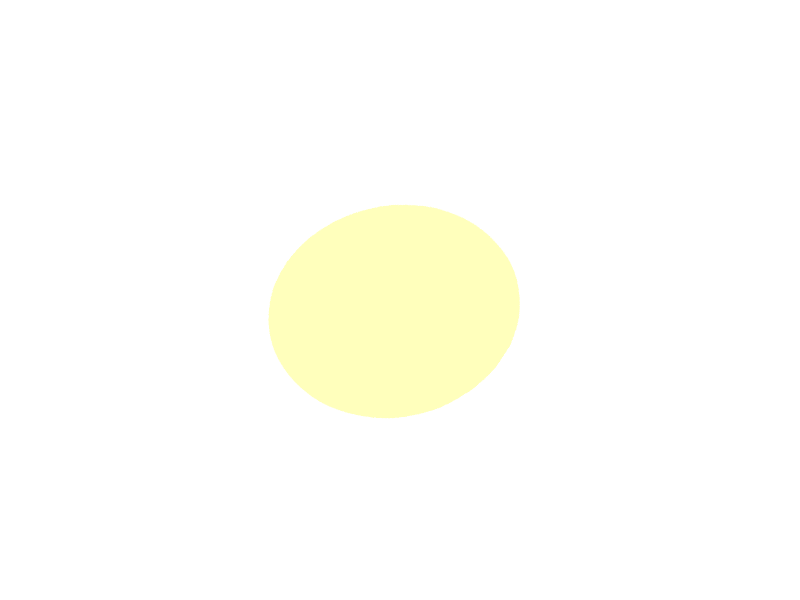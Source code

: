 #include "colors.inc"
background { color rgb <1,1,1> }
camera { location <-3.0, 3.0, -3.0> look_at <0, 0, 0> sky <0, 0, -1> focal_point <-0.55, 0.55, -0.55> aperture 0.055 blur_samples 10 }
light_source { <-14, 3, -14> color rgb <1, 1, 1> }
intersection {
mesh2 { 
vertex_vectors { 2084,
<-0.51532,1.03124,-0.01217>,
<-0.50260,1.03558,0.02851>,
<-0.48763,1.04068,0.07640>,
<-0.47284,1.04572,0.12372>,
<-0.52324,1.01297,0.12223>,
<-0.43035,1.06952,0.09357>,
<-0.54732,1.00800,0.01545>,
<-0.46689,1.05672,-0.00981>,
<-0.53776,1.01120,0.06681>,
<-0.44992,1.06389,0.03816>,
<-0.41385,1.06267,0.16203>,
<-0.55412,0.99926,-0.03999>,
<-0.45392,1.02767,0.20857>,
<-0.50776,1.00498,0.18853>,
<-0.48197,1.04402,-0.05438>,
<-0.51777,1.01796,-0.07659>,
<-0.43696,1.06745,-0.06222>,
<-0.38738,1.05185,0.23835>,
<-0.59025,0.97838,-0.00492>,
<-0.37014,1.09590,0.11448>,
<-0.47052,1.04127,-0.10945>,
<-0.42984,1.00792,0.28775>,
<-0.56433,0.97519,0.16972>,
<-0.58144,0.98306,0.05056>,
<-0.59836,0.96465,-0.06012>,
<-0.33996,1.08494,0.19189>,
<-0.39106,1.09327,0.05049>,
<-0.41445,1.08421,-0.00839>,
<-0.57301,0.98276,0.10630>,
<-0.49376,0.98801,0.25971>,
<-0.55918,0.98546,-0.10085>,
<-0.63718,0.93948,-0.01649>,
<-0.41117,1.06520,-0.12636>,
<-0.51231,1.00921,-0.14569>,
<-0.36000,1.02676,0.31286>,
<-0.54963,0.95809,0.23808>,
<-0.61944,0.95333,0.03079>,
<-0.37845,1.09266,-0.06728>,
<-0.31318,1.06724,0.26409>,
<-0.45298,1.02797,-0.17834>,
<-0.40221,0.97887,0.36176>,
<-0.61905,0.93684,0.14444>,
<-0.60389,0.94776,-0.12040>,
<-0.32435,1.11629,0.06472>,
<-0.64740,0.92180,-0.07383>,
<-0.60912,0.92428,0.21289>,
<-0.46794,0.95636,0.33567>,
<-0.29384,1.11529,0.13595>,
<-0.55675,0.96687,-0.16471>,
<-0.32798,0.99429,0.38259>,
<-0.50012,0.97857,-0.22419>,
<-0.38203,1.05307,-0.19833>,
<-0.62202,0.94611,0.08049>,
<-0.35207,1.11110,-0.00223>,
<-0.53245,0.93190,0.30745>,
<-0.36481,0.93725,0.43211>,
<-0.34123,1.09413,-0.13546>,
<-0.26292,1.10499,0.21431>,
<-0.43014,1.00392,-0.25241>,
<-0.28323,1.04009,0.33782>,
<-0.66171,0.91654,0.03923>,
<-0.27837,1.13477,0.00474>,
<-0.60692,0.92208,-0.18266>,
<-0.66228,0.88999,0.17501>,
<-0.59269,0.90252,0.28149>,
<-0.65264,0.90074,-0.13654>,
<-0.66844,0.90181,0.10451>,
<-0.43520,0.92078,0.40772>,
<-0.24879,1.14040,0.08175>,
<-0.68627,0.89371,-0.01670>,
<-0.30689,1.12099,-0.06598>,
<-0.47280,0.94759,-0.30854>,
<-0.29865,1.08165,-0.20867>,
<-0.34843,1.03304,-0.27187>,
<-0.56087,0.93889,-0.22490>,
<-0.21579,1.13066,0.15556>,
<-0.29625,0.95716,0.44142>,
<-0.50649,0.89881,0.37958>,
<-0.20082,1.15238,0.01953>,
<-0.65049,0.86878,0.24926>,
<-0.25841,1.05641,-0.28320>,
<-0.39695,0.97653,-0.33137>,
<-0.23072,1.08061,0.29123>,
<-0.25907,1.11813,-0.13592>,
<-0.54057,0.91581,-0.28723>,
<-0.17069,1.15037,0.09099>,
<-0.57157,0.87214,0.35074>,
<-0.69708,0.87287,-0.08634>,
<-0.71367,0.85139,0.13198>,
<-0.65070,0.87772,-0.20069>,
<-0.38986,0.88092,0.47546>,
<-0.30274,0.90002,0.49893>,
<-0.23248,1.14353,-0.05706>,
<-0.25483,1.00219,0.40453>,
<-0.60267,0.89228,-0.24978>,
<-0.70782,0.83314,0.21021>,
<-0.71573,0.86225,0.04704>,
<-0.44232,0.90525,-0.38353>,
<-0.69528,0.85239,-0.15008>,
<-0.17139,1.11402,0.24145>,
<-0.12670,1.16443,0.03416>,
<-0.13384,1.14383,0.16638>,
<-0.46946,0.86078,0.44697>,
<-0.73620,0.84202,-0.03138>,
<-0.75922,0.80793,0.09201>,
<-0.31177,1.00269,-0.34390>,
<-0.63392,0.84226,0.31848>,
<-0.69050,0.83063,-0.21247>,
<-0.20840,1.04629,0.36180>,
<-0.19940,1.10564,-0.21190>,
<-0.15529,1.15662,-0.04016>,
<-0.65093,0.83743,-0.26493>,
<-0.54392,0.83662,0.41700>,
<-0.77384,0.80006,0.01829>,
<-0.35866,0.93668,-0.39752>,
<-0.75219,0.79593,0.16770>,
<-0.34647,0.83364,0.53719>,
<-0.78938,0.75892,0.12883>,
<-0.52340,0.87100,-0.36028>,
<-0.22944,0.95273,0.47363>,
<-0.69400,0.80604,0.28108>,
<-0.08855,1.16023,0.10460>,
<-0.42705,0.81534,0.51235>,
<-0.09327,1.13145,0.22617>,
<-0.17129,1.06645,-0.29817>,
<-0.74928,0.76799,0.23935>,
<-0.22088,1.02077,-0.35476>,
<-0.50703,0.79691,0.48132>,
<-0.61049,0.80728,0.38524>,
<-0.39818,0.86195,-0.45151>,
<-0.27036,0.96494,-0.40852>,
<-0.25880,0.84194,0.56030>,
<-0.59576,0.85045,-0.32168>,
<-0.17806,1.13880,-0.12122>,
<-0.17814,1.00155,0.43337>,
<-0.14885,1.08126,0.32210>,
<-0.67572,0.77363,0.34935>,
<-0.74298,0.82044,-0.10548>,
<-0.73534,0.79531,-0.17904>,
<-0.05026,1.15083,0.17368>,
<-0.10318,1.10052,-0.24968>,
<-0.79121,0.73121,0.19189>,
<-0.30574,0.77851,0.59283>,
<-0.70540,0.78402,-0.25369>,
<-0.58168,0.77041,0.44863>,
<-0.49461,0.81313,-0.44063>,
<-0.80600,0.74917,0.06469>,
<-0.10972,1.13133,-0.17333>,
<-0.14319,0.95143,0.49320>,
<-0.78401,0.77647,-0.05756>,
<-0.08289,1.10461,0.29303>,
<-0.07930,1.16401,-0.01876>,
<-0.65197,0.73818,0.41543>,
<-0.73481,0.73453,0.30634>,
<-0.04163,1.16870,0.04661>,
<-0.38702,0.76569,0.56919>,
<-0.76363,0.73396,-0.21577>,
<-0.20055,0.89946,0.53123>,
<-0.30951,0.89512,-0.46405>,
<-0.13462,1.04362,0.38624>,
<-0.08596,1.06463,-0.31885>,
<-0.82706,0.70134,0.12482>,
<-0.21406,0.77826,0.61643>,
<-0.10283,1.15550,-0.09500>,
<-0.46516,0.74881,0.54258>,
<-0.17933,0.98004,-0.41560>,
<-0.59251,0.78881,-0.38731>,
<-0.08858,1.00527,0.44512>,
<-0.12962,1.02688,-0.36668>,
<-0.78230,0.75446,-0.13577>,
<-0.54730,0.72444,0.51162>,
<-0.65775,0.78561,-0.31974>,
<-0.78638,0.69997,0.25874>,
<-0.85059,0.67870,0.04746>,
<-0.72576,0.72189,-0.29473>,
<-0.26043,0.70621,0.64708>,
<-0.03728,1.16129,-0.06970>,
<-0.15905,0.84128,0.58316>,
<-0.22659,0.91762,-0.46615>,
<-0.42007,0.78574,-0.50320>,
<-0.82167,0.72976,-0.01147>,
<-0.33254,0.82133,-0.51463>,
<-0.02347,1.12132,-0.21188>,
<-0.04733,0.95158,0.50255>,
<-0.62098,0.69438,0.47803>,
<-0.02008,1.12846,0.24633>,
<-0.83062,0.66496,0.19531>,
<-0.71641,0.69944,0.37483>,
<-0.05573,1.06019,0.37218>,
<-0.34991,0.70396,0.62385>,
<-0.10175,0.89546,0.54798>,
<-0.00273,1.16309,0.11477>,
<-0.00913,1.08477,-0.28901>,
<-0.82657,0.70912,-0.08634>,
<-0.78907,0.66492,-0.25273>,
<-0.81540,0.68433,-0.16928>,
<-0.42499,0.69240,0.59751>,
<-0.03267,1.14529,-0.13816>,
<0.00029,1.00438,0.44693>,
<-0.56190,0.72546,-0.46024>,
<-0.67826,0.71877,-0.36134>,
<-0.50750,0.67508,0.56694>,
<-0.68782,0.65887,0.44085>,
<-0.13773,0.93537,-0.47157>,
<0.00252,1.16887,-0.01071>,
<-0.77352,0.66140,0.32821>,
<-0.25135,0.84797,-0.51960>,
<-0.16975,0.70381,0.66540>,
<-0.49226,0.72134,-0.50704>,
<-0.74734,0.64882,-0.33302>,
<-0.42308,0.70986,-0.55064>,
<-0.11244,0.77093,0.63463>,
<0.03278,1.14739,0.18706>,
<0.05045,1.13752,-0.16182>,
<-0.34599,0.74763,-0.55980>,
<-0.82414,0.62302,0.27273>,
<-0.58270,0.64843,0.53662>,
<-0.08605,0.98955,-0.42573>,
<0.00114,1.09101,0.31727>,
<-0.17575,0.87515,-0.51722>,
<0.04924,0.94334,0.50910>,
<-0.74856,0.62019,0.39651>,
<-0.30297,0.63171,0.67226>,
<0.04237,1.16770,0.05397>,
<0.00012,0.88525,0.56130>,
<-0.86899,0.63609,0.11578>,
<-0.01610,1.03464,-0.37178>,
<0.06743,1.10451,-0.24144>,
<-0.21133,0.62858,0.69311>,
<0.03430,1.15874,-0.08227>,
<-0.62910,0.70847,-0.41963>,
<-0.38805,0.62292,0.65008>,
<-0.89130,0.61028,0.03031>,
<0.04379,1.04652,0.38710>,
<-0.81156,0.59475,-0.28670>,
<-0.54293,0.59464,0.58816>,
<-0.65439,0.61428,0.50068>,
<-0.62395,0.64216,-0.46915>,
<0.09229,0.99576,0.44954>,
<-0.86196,0.66055,-0.03276>,
<-0.46628,0.62626,-0.57570>,
<-0.46683,0.60624,0.62267>,
<0.09410,0.87216,0.56388>,
<-0.04931,0.82660,0.60408>,
<0.08305,1.05826,-0.32135>,
<-0.54890,0.64106,-0.52219>,
<-0.26210,0.77945,-0.56733>,
<-0.86930,0.59222,0.19550>,
<-0.69454,0.64118,-0.40155>,
<-0.84159,0.61870,-0.20196>,
<-0.08241,0.70048,0.67538>,
<0.08224,1.15632,0.12515>,
<-0.86017,0.63847,-0.11908>,
<-0.05537,0.93292,-0.48041>,
<-0.36806,0.66256,-0.59786>,
<-0.61425,0.56871,0.55373>,
<-0.80783,0.58176,0.34964>,
<-0.71613,0.57752,0.46299>,
<0.13749,0.92677,0.51151>,
<0.06110,1.11655,0.25926>,
<-0.16177,0.80561,-0.56717>,
<-0.09246,0.87223,-0.52842>,
<0.08251,1.16313,-0.01530>,
<0.09447,1.00207,-0.39593>,
<0.13916,1.12105,-0.17832>,
<-0.25321,0.55537,0.71452>,
<0.04598,0.81348,0.60988>,
<-0.34525,0.54821,0.69381>,
<-0.90253,0.56532,0.10409>,
<-0.12133,0.62757,0.70706>,
<-0.76389,0.56441,-0.37718>,
<0.11478,1.15048,-0.09624>,
<-0.90384,0.52217,0.18727>,
<-0.83464,0.51779,-0.31220>,
<0.01505,0.96943,-0.44442>,
<0.18572,1.02720,-0.34238>,
<-0.86447,0.53798,0.28418>,
<-0.28077,0.69956,-0.60689>,
<-0.77652,0.53971,0.42094>,
<-0.43458,0.53314,0.66668>,
<-0.67690,0.53352,0.52465>,
<-0.53884,0.54676,-0.57562>,
<0.16106,1.08480,-0.26200>,
<-0.39474,0.57606,-0.62595>,
<0.12734,1.15746,0.05607>,
<0.14119,0.79867,0.60719>,
<-0.89581,0.58719,-0.05979>,
<-0.15801,0.55378,0.73147>,
<-0.00412,0.74006,0.65593>,
<-0.57167,0.52598,0.60127>,
<-0.61466,0.56342,-0.52031>,
<-0.92836,0.52582,0.00587>,
<-0.68877,0.56623,-0.45367>,
<-0.50715,0.52771,0.63489>,
<0.14562,1.04095,0.37543>,
<-0.20344,0.47945,0.74621>,
<0.12005,1.13130,0.20130>,
<-0.29990,0.61772,-0.63972>,
<-0.62821,0.48837,0.57787>,
<-0.46528,0.50699,-0.62444>,
<0.22284,1.10097,-0.18972>,
<0.19784,1.13144,-0.10826>,
<-0.93489,0.48978,0.09830>,
<0.17277,0.97717,0.45299>,
<-0.18970,0.72408,-0.61290>,
<0.18918,0.85493,0.55992>,
<0.16486,1.15197,-0.02194>,
<0.09338,0.73724,0.65114>,
<0.18272,0.95876,-0.42579>,
<-0.88418,0.57023,-0.14671>,
<-0.86339,0.54788,-0.23177>,
<0.01026,0.88875,-0.51653>,
<0.08180,1.07866,0.32753>,
<-0.02221,0.63400,0.70822>,
<-0.80011,0.47456,-0.38453>,
<0.09948,0.93217,-0.46994>,
<-0.73649,0.49728,0.48587>,
<-0.73817,0.49279,-0.44534>,
<0.17316,1.13942,0.13439>,
<-0.05622,0.81298,-0.57185>,
<-0.82977,0.50180,0.37131>,
<0.24723,1.06296,-0.26379>,
<-0.93513,0.44960,0.17125>,
<-0.90424,0.46753,0.25165>,
<-0.95719,0.44337,0.02922>,
<0.18924,0.72237,0.64289>,
<-0.56330,0.45478,0.63359>,
<0.26712,0.96956,-0.38431>,
<-0.05675,0.54687,0.74154>,
<-0.67134,0.49172,-0.50841>,
<-0.21414,0.64152,-0.64836>,
<-0.60148,0.47358,-0.56677>,
<-0.85485,0.44008,-0.32744>,
<-0.29573,0.46136,0.73299>,
<-0.32142,0.53383,-0.66659>,
<0.05740,0.65373,0.69547>,
<-0.92045,0.51614,-0.08924>,
<-0.48540,0.45130,0.67286>,
<-0.39462,0.45643,0.70600>,
<0.14678,1.09216,0.28375>,
<-0.88309,0.47263,-0.25381>,
<-0.10959,0.46255,0.76282>,
<-0.90464,0.49847,-0.17607>,
<0.03396,0.81581,-0.56813>,
<-0.94815,0.45412,-0.04504>,
<0.26690,0.90197,-0.45572>,
<-0.79482,0.45599,0.44273>,
<0.31001,1.07128,-0.19308>,
<0.21813,1.01142,0.39142>,
<0.28210,1.10404,-0.11470>,
<-0.95861,0.41261,0.10588>,
<0.21547,0.90485,0.50998>,
<-0.87532,0.45216,0.32839>,
<-0.38321,0.46403,-0.66988>,
<0.04090,0.55223,0.73760>,
<0.23907,0.77859,0.59677>,
<-0.23810,0.55157,-0.68042>,
<-0.20561,0.38824,0.76967>,
<0.22296,1.06092,0.30932>,
<0.18930,0.88308,-0.49678>,
<-0.82600,0.39688,-0.39035>,
<-0.69020,0.45225,0.54685>,
<-0.09325,0.73868,-0.61440>,
<0.10849,0.84991,-0.53875>,
<-0.77118,0.41826,-0.44698>,
<0.21635,1.14193,0.05856>,
<0.20829,1.10593,0.21764>,
<0.33420,1.02566,-0.26611>,
<0.24824,0.95117,0.45291>,
<-0.62533,0.40851,0.60894>,
<-0.95774,0.37439,0.17136>,
<0.24998,1.12991,-0.02852>,
<0.34584,0.91631,-0.40223>,
<0.13964,0.66408,0.68342>,
<-0.53233,0.43388,-0.61623>,
<-0.93249,0.40480,0.22515>,
<0.27677,1.01689,-0.32285>,
<0.00920,0.74255,-0.61384>,
<-0.71420,0.42388,-0.49914>,
<-0.11972,0.65823,-0.65216>,
<-0.00244,0.46362,0.76678>,
<-0.55044,0.37592,0.66347>,
<-0.87169,0.36246,-0.33760>,
<0.21589,0.62628,0.68265>,
<-0.33067,0.38327,0.74485>,
<-0.97895,0.36766,0.04905>,
<0.28405,0.83379,0.54590>,
<0.34640,0.97468,-0.33526>,
<-0.08143,0.38161,0.78053>,
<0.13050,0.57539,0.71787>,
<-0.89904,0.39816,-0.27230>,
<-0.93512,0.44430,-0.12320>,
<-0.92072,0.42432,-0.19786>,
<-0.97247,0.37912,-0.02047>,
<-0.84556,0.41669,0.39727>,
<0.28153,0.89406,0.49566>,
<-0.44285,0.38261,0.71074>,
<-0.97639,0.33959,0.11533>,
<0.36884,1.06804,-0.11758>,
<0.27380,0.68840,0.63893>,
<0.34492,0.84595,-0.47156>,
<-0.44665,0.39603,-0.66577>,
<0.10470,0.75997,-0.59994>,
<-0.14454,0.56587,-0.68746>,
<-0.28381,0.45188,-0.70083>,
<0.39767,1.02897,-0.19615>,
<-0.65665,0.42329,-0.54837>,
<-0.60228,0.37078,-0.59706>,
<-0.84557,0.32414,-0.39553>,
<-0.79450,0.34827,-0.44631>,
<-0.75231,0.40985,0.50931>,
<0.28756,0.98108,0.40253>,
<-0.15704,0.31090,0.78838>,
<0.26594,1.11241,0.14311>,
<0.26897,0.81940,-0.52369>,
<0.31779,0.92559,0.45079>,
<-0.63158,0.32843,0.62652>,
<-0.27196,0.31179,0.77507>,
<0.29612,1.11605,0.04691>,
<-0.69472,0.36823,0.57135>,
<-0.68454,0.35805,-0.54732>,
<-0.91503,0.38926,0.28883>,
<-0.01866,0.66583,-0.65211>,
<-0.94539,0.33675,0.23782>,
<0.33573,1.09906,-0.03658>,
<0.08170,0.67964,-0.64161>,
<-0.91267,0.32446,-0.28692>,
<-0.74250,0.35468,-0.49688>,
<0.41299,0.98095,-0.27520>,
<0.28407,1.07912,0.23299>,
<0.18957,0.78582,-0.56682>,
<-0.48389,0.30465,0.70986>,
<0.11319,0.46803,0.75675>,
<-0.88171,0.28847,-0.35003>,
<-0.88831,0.36730,0.34832>,
<0.03668,0.37483,0.78376>,
<0.32837,0.74534,0.58900>,
<0.41574,0.86150,-0.41391>,
<0.41782,0.92407,-0.34370>,
<-0.04350,0.29781,0.79900>,
<-0.18221,0.47288,-0.71272>,
<0.27002,1.02223,0.35101>,
<0.34760,0.86314,0.49490>,
<-0.96165,0.39263,-0.08260>,
<-0.34658,0.35855,-0.70774>,
<-0.38218,0.30671,0.74616>,
<0.32422,1.00091,0.35220>,
<-0.81465,0.28616,-0.44052>,
<-0.97222,0.29945,0.17790>,
<-0.93560,0.34570,-0.21408>,
<0.34229,0.76641,-0.52989>,
<-0.85100,0.24710,-0.40612>,
<-0.22880,0.22876,0.79124>,
<-0.99152,0.30604,0.06340>,
<0.42337,1.05379,-0.03862>,
<0.29132,0.59186,0.67747>,
<-0.11960,0.22102,0.80260>,
<-0.51610,0.33408,-0.64896>,
<-0.92588,0.31132,0.30297>,
<-0.99173,0.30794,-0.00147>,
<-0.57390,0.28615,0.66781>,
<0.41351,0.78868,-0.48153>,
<-0.04764,0.58084,-0.68700>,
<0.38840,0.78801,0.53529>,
<0.34705,0.95477,0.39928>,
<0.45356,1.02151,-0.11804>,
<-0.22717,0.37774,-0.72846>,
<-0.95237,0.36691,-0.14507>,
<0.17463,0.69936,-0.62094>,
<0.21375,0.52722,0.72231>,
<0.30680,1.04158,0.29824>,
<-0.99323,0.26602,0.11563>,
<0.14532,0.60789,-0.66550>,
<-0.70337,0.28256,0.58578>,
<0.38063,0.90220,0.43909>,
<0.38144,1.07984,0.03779>,
<0.35368,0.64709,0.63504>,
<-0.75802,0.32480,0.53022>,
<0.05317,0.59471,-0.68032>,
<-0.86063,0.34229,0.40447>,
<-0.76934,0.28863,-0.49056>,
<-0.42523,0.29276,-0.69282>,
<0.29971,0.48783,0.71264>,
<0.48731,0.80025,-0.42616>,
<-0.33037,0.22906,0.77019>,
<0.41365,0.70723,-0.53425>,
<0.34676,1.07375,0.17785>,
<-0.57498,0.27851,-0.63030>,
<0.48993,0.92648,-0.27779>,
<-0.08006,0.48629,-0.71956>,
<-0.97996,0.31120,-0.07682>,
<0.06527,0.27723,0.79924>,
<-0.81364,0.35763,0.46441>,
<-0.26249,0.29187,-0.73980>,
<-0.12004,0.38876,-0.73961>,
<0.48833,0.86943,-0.35273>,
<0.14318,0.35608,0.77871>,
<0.26483,0.71900,-0.58708>,
<-0.91918,0.25398,-0.29817>,
<0.48099,0.97764,-0.19926>,
<-0.65403,0.29320,-0.58162>,
<0.22121,0.42463,0.75018>,
<0.23980,0.61727,-0.64073>,
<0.41866,0.84830,0.46914>,
<-0.89558,0.20108,-0.35309>,
<-0.65118,0.23940,0.62977>,
<-0.19605,0.14308,0.80165>,
<-0.16155,0.29300,-0.75270>,
<0.36883,1.01026,0.30593>,
<-0.89813,0.28695,0.36412>,
<0.37139,0.55250,0.66721>,
<-0.71752,0.28952,-0.53721>,
<-1.00242,0.24545,0.04213>,
<-0.51105,0.22526,0.70719>,
<0.48522,0.72087,-0.48670>,
<-0.42587,0.22820,0.74113>,
<0.36262,1.04567,0.24572>,
<0.38480,0.45434,0.69366>,
<-0.29585,0.14802,0.78331>,
<-0.49552,0.23399,-0.67499>,
<-0.80401,0.22673,-0.46644>,
<0.33955,1.09226,0.10664>,
<-0.94525,0.26962,-0.23299>,
<0.41182,0.69610,0.58333>,
<0.49832,1.01104,-0.03788>,
<-0.95923,0.26014,0.24529>,
<-0.01129,0.20090,0.81122>,
<0.46120,1.03792,0.04191>,
<-1.00088,0.19201,0.10184>,
<0.11924,0.51280,-0.70194>,
<-0.33855,0.24516,-0.72785>,
<-0.09067,0.12997,0.81299>,
<0.23742,0.32489,0.76827>,
<-0.74933,0.22386,-0.51645>,
<-0.75745,0.24881,0.54543>,
<0.43126,0.60617,0.62226>,
<-1.00218,0.24142,-0.03105>,
<0.42815,1.00015,0.26639>,
<0.41080,1.05776,0.11642>,
<-0.63068,0.22041,-0.60639>,
<-0.59456,0.19899,0.66885>,
<0.31129,0.38891,0.73584>,
<0.34937,0.68957,-0.57315>,
<0.41650,1.03607,0.19178>,
<-0.56530,0.18475,-0.64681>,
<-0.96629,0.28840,-0.15708>,
<0.02296,0.49806,-0.71582>,
<0.53044,0.97097,-0.12124>,
<0.21888,0.52247,-0.68073>,
<0.37160,0.97696,0.35422>,
<-0.01321,0.40235,-0.74151>,
<0.55771,0.92171,-0.20127>,
<-0.84278,0.18042,-0.42832>,
<-0.41412,0.19177,-0.70997>,
<-0.31981,0.15750,-0.74048>,
<0.40587,0.93496,0.38359>,
<-0.98361,0.21852,0.17596>,
<-0.22003,0.20514,-0.75741>,
<0.40756,0.61935,-0.58379>,
<0.41974,0.97254,0.32764>,
<0.44944,0.50970,0.65060>,
<-0.85575,0.27577,0.43178>,
<0.44294,0.89163,0.41064>,
<-0.94221,0.19920,-0.26662>,
<-0.66303,0.14798,0.63301>,
<-0.16860,0.05717,0.80856>,
<-0.05329,0.30535,-0.76111>,
<-0.72827,0.18501,0.58205>,
<0.47573,0.63554,-0.54061>,
<-0.93645,0.22681,0.31343>,
<-0.53427,0.15171,0.70451>,
<-1.01187,0.17638,0.02639>,
<-0.69357,0.22091,-0.56376>,
<-0.48600,0.12872,-0.68685>,
<-0.26123,0.06283,0.79441>,
<0.32631,0.29603,0.74968>,
<-0.78655,0.16421,-0.49164>,
<0.16599,0.25005,0.79568>,
<-0.98872,0.22928,-0.10627>,
<0.32584,0.61376,-0.61640>,
<0.55901,0.86586,-0.28992>,
<-0.38344,0.14674,0.75986>,
<0.56927,0.95795,-0.04314>,
<-0.46302,0.14913,0.73308>,
<-0.80931,0.26780,0.49235>,
<0.46675,0.72742,0.53572>,
<0.55397,0.72900,-0.43320>,
<0.55619,0.80219,-0.36570>,
<0.09216,0.16967,0.80932>,
<0.30739,0.52816,-0.65758>,
<0.53271,0.98998,0.04013>,
<-0.89962,0.20874,0.37997>,
<-0.10176,0.20984,-0.76801>,
<-0.92806,0.13446,-0.30847>,
<-0.07587,0.04392,0.81570>,
<0.47019,0.99783,0.21168>,
<-0.38882,0.09428,-0.72453>,
<0.48441,0.64834,0.57260>,
<0.47569,1.01608,0.12659>,
<-1.00702,0.16448,-0.05466>,
<-0.65363,0.14489,-0.59816>,
<0.46643,0.41427,0.67091>,
<0.45595,0.92849,0.35480>,
<-0.99393,0.14279,0.16646>,
<0.18730,0.42583,-0.71693>,
<0.47900,0.84437,0.43024>,
<-0.59712,0.10508,0.67386>,
<-0.97102,0.21262,-0.18397>,
<0.08803,0.41394,-0.73292>,
<0.59737,0.92063,-0.11151>,
<-0.87963,0.12524,-0.38651>,
<0.39900,0.35461,0.71303>,
<0.54584,0.65104,-0.49022>,
<-0.82304,0.10783,-0.45841>,
<0.39107,0.53335,-0.62676>,
<-0.22718,0.11414,-0.76369>,
<-1.00945,0.12044,0.08636>,
<0.25470,0.22112,0.78009>,
<0.01098,0.10031,0.81507>,
<0.50359,0.56252,0.60356>,
<0.28417,0.43398,-0.69203>,
<-0.72780,0.15506,-0.54395>,
<-0.97127,0.17498,0.24493>,
<-0.14359,-0.02713,0.80976>,
<0.48839,0.96128,0.26605>,
<0.46605,0.54654,-0.59028>,
<0.52181,0.46964,0.62667>,
<0.60962,0.92849,0.01991>,
<0.61646,0.73300,-0.37519>,
<0.60882,0.65743,-0.43651>,
<0.49715,0.88264,0.37339>,
<-0.57610,0.10992,-0.64569>,
<0.18412,0.14277,0.79919>,
<0.05069,0.31757,-0.75558>,
<-0.51380,0.07944,0.71561>,
<-0.96626,0.13665,-0.21790>,
<-0.35759,0.06441,0.77051>,
<0.62682,0.87583,-0.16462>,
<-1.01855,0.10131,0.00772>,
<0.63747,0.90155,-0.04190>,
<-0.76642,0.09442,-0.51531>,
<-0.79400,0.18768,0.52111>,
<0.62399,0.84391,-0.23498>,
<0.37866,0.44372,-0.66225>,
<-0.28701,0.05293,-0.75227>,
<-0.13920,0.12393,-0.77315>,
<-0.85051,0.20049,0.45272>,
<-0.07075,-0.03835,0.81310>,
<-0.72044,0.09078,0.59292>,
<0.51621,0.96049,0.22423>,
<-0.98049,0.09469,0.23320>,
<0.41185,0.26878,0.72396>,
<-0.95538,0.06986,-0.26384>,
<-0.70778,0.08223,-0.56478>,
<-0.58028,0.01911,0.68263>,
<-0.23209,-0.02242,0.79848>,
<0.10690,0.05233,0.80983>,
<0.46229,0.79352,0.48826>,
<0.00972,0.22147,-0.77007>,
<-0.99099,0.14907,-0.13598>,
<0.33810,0.19782,0.75871>,
<-0.44369,0.03446,-0.70736>,
<-0.77769,0.11322,0.54327>,
<-0.94429,0.13345,0.31770>,
<0.66426,0.85985,-0.10100>,
<-0.91012,0.06423,-0.34504>,
<0.48155,0.32565,0.68395>,
<0.15510,0.32906,-0.74406>,
<-0.43811,0.06784,0.74675>,
<0.53359,0.56802,-0.54250>,
<0.46091,0.95846,0.30767>,
<-1.00062,0.06569,0.15138>,
<-0.83485,0.12589,0.47881>,
<-0.85662,0.05065,-0.41900>,
<0.62148,0.79497,-0.30350>,
<-0.65240,0.05548,0.64027>,
<-0.64813,0.06830,-0.60685>,
<-0.51913,0.04706,-0.67546>,
<0.58761,0.94334,0.07918>,
<0.01046,0.00644,0.81446>,
<-0.89327,0.13532,0.40190>,
<0.25823,0.33885,-0.72070>,
<0.53523,0.68010,0.52151>,
<0.67109,0.87213,0.02973>,
<0.55551,0.60528,0.55135>,
<0.51401,0.80061,0.44680>,
<0.50398,0.92454,0.31487>,
<-0.03185,0.12818,-0.77684>,
<0.54764,0.91872,0.26268>,
<0.35212,0.34993,-0.69408>,
<-0.34826,0.00540,-0.73360>,
<-0.19344,-0.10582,0.79801>,
<0.45817,0.45566,-0.62653>,
<0.48881,0.23951,0.69517>,
<0.51909,0.74781,0.48517>,
<-0.98651,0.06831,-0.16835>,
<0.54300,0.83344,0.38879>,
<0.57666,0.51948,0.57747>,
<0.51108,0.98128,0.17342>,
<-0.49664,-0.00076,0.72227>,
<0.59907,0.58624,-0.48655>,
<-0.33113,-0.02343,0.77876>,
<0.27401,0.11858,0.78508>,
<0.54231,0.97136,0.12110>,
<-1.01191,0.04228,0.06872>,
<0.68015,0.81937,-0.16853>,
<0.69673,0.83923,-0.03131>,
<-1.00944,0.08608,-0.07850>,
<0.54098,0.37507,0.64274>,
<-0.79946,0.03272,-0.48370>,
<-0.95711,0.03849,0.28927>,
<0.66938,0.72809,-0.31663>,
<-0.59007,0.04051,-0.64008>,
<0.64149,0.89501,0.08493>,
<-0.18146,0.03208,-0.76687>,
<-0.10809,-0.11141,0.80353>,
<0.66533,0.66208,-0.38023>,
<-0.41153,-0.05425,-0.71180>,
<0.31709,0.26067,-0.72032>,
<-0.56378,-0.02064,-0.65096>,
<0.20623,0.04540,0.79751>,
<0.57688,0.71156,0.46762>,
<0.56570,0.77416,0.43034>,
<-0.96636,0.00248,-0.23145>,
<-0.74495,0.01934,-0.53315>,
<-0.23384,-0.04671,-0.75536>,
<-1.00674,0.00524,-0.09417>,
<-0.69196,0.00824,-0.57752>,
<0.71755,0.80183,-0.09444>,
<0.11742,0.23559,-0.76151>,
<0.62021,0.56399,0.52221>,
<0.54736,0.88098,0.32456>,
<0.22158,0.24785,-0.74389>,
<-0.28490,-0.10536,0.77953>,
<-0.76277,0.02694,0.55452>,
<-1.01387,0.02141,-0.01069>,
<-0.93209,0.00250,-0.30531>,
<0.67716,0.78063,-0.24067>,
<-0.41304,-0.01779,0.75246>,
<0.52516,0.47717,-0.58514>,
<-0.98368,0.00766,0.21338>,
<0.59397,0.42950,0.59367>,
<-0.81879,0.04986,0.50075>,
<-0.88291,-0.00716,-0.37931>,
<0.60194,0.91881,0.14376>,
<-0.31925,-0.08306,-0.73568>,
<0.60807,0.63943,0.48883>,
<-0.49410,-0.04095,-0.68230>,
<-0.56299,-0.06071,0.68677>,
<0.44276,0.35980,-0.65673>,
<-0.07607,0.03798,-0.77511>,
<-0.63569,-0.00415,-0.61158>,
<0.55904,0.93815,0.19261>,
<0.41960,0.17755,0.73318>,
<0.41152,0.27462,-0.68499>,
<0.14261,-0.04130,0.80112>,
<-1.00062,-0.01664,0.13301>,
<0.56198,0.28600,0.65052>,
<0.73175,0.75323,-0.16579>,
<0.07325,0.14039,-0.77202>,
<-0.70651,-0.00137,0.60136>,
<0.65866,0.59181,-0.43261>,
<0.35572,0.10102,0.76095>,
<-0.92610,0.06470,0.35687>,
<-0.63842,-0.03404,0.64636>,
<0.64461,0.47736,0.54140>,
<-0.22920,-0.17990,0.78109>,
<-0.80301,-0.03024,0.51285>,
<-0.02521,-0.09988,0.80870>,
<-0.90601,-0.06209,-0.33886>,
<-0.82860,-0.02430,-0.44710>,
<0.72018,0.81613,0.03901>,
<0.69235,0.84220,0.09764>,
<0.58541,0.50750,-0.53539>,
<-0.47780,-0.08836,0.72369>,
<0.71012,0.66084,-0.32403>,
<-0.12294,-0.05051,-0.76878>,
<0.05812,-0.06167,0.80690>,
<-0.87579,0.06701,0.43592>,
<0.71741,0.71662,-0.25330>,
<0.02862,0.04604,-0.77679>,
<0.22868,-0.05163,0.78767>,
<0.62759,0.68566,0.44017>,
<0.61546,0.73921,0.40957>,
<-0.54993,-0.14391,0.68253>,
<-0.98891,-0.01073,-0.16275>,
<0.74238,0.78373,-0.02085>,
<0.66133,0.59639,0.46786>,
<-0.72278,-0.05233,-0.54764>,
<-0.45670,-0.12053,-0.68905>,
<-0.38751,-0.11305,0.75245>,
<0.27879,0.17281,-0.73764>,
<-1.00356,-0.07149,-0.03356>,
<0.58727,0.83774,0.33313>,
<0.76378,0.74104,-0.07999>,
<0.59653,0.86542,0.27559>,
<0.52635,0.37024,-0.61387>,
<0.60977,0.34807,0.60700>,
<-0.56539,-0.09124,-0.64371>,
<-0.96232,-0.04773,0.27074>,
<-0.24286,-0.14425,-0.74435>,
<0.70876,0.59506,-0.37780>,
<-0.77656,-0.04018,-0.50127>,
<0.60426,0.89135,0.21475>,
<-0.99216,-0.06997,-0.12170>,
<-0.14964,-0.18942,0.78974>,
<-0.32025,-0.18310,0.76136>,
<0.29923,0.01777,0.77649>,
<-0.94505,-0.05785,-0.26843>,
<-0.06982,-0.18767,0.79561>,
<-1.00918,-0.03796,0.05269>,
<0.49188,0.14712,0.70402>,
<0.65350,0.86701,0.15938>,
<0.17993,0.15806,-0.75868>,
<-0.97369,-0.06515,-0.19823>,
<0.60082,0.79416,0.37111>,
<0.17864,-0.13995,0.78769>,
<0.66659,0.64555,0.43026>,
<-0.98279,-0.07963,0.19241>,
<-0.46591,-0.17791,0.71410>,
<0.76327,0.76112,0.04897>,
<-0.51532,-0.11900,-0.66446>,
<0.76438,0.68658,-0.19626>,
<-0.61582,-0.06316,-0.61863>,
<0.43722,0.08582,0.73159>,
<-0.31598,-0.16238,-0.72626>,
<-0.62267,-0.11302,0.64683>,
<-0.93398,-0.01937,0.33631>,
<0.55897,0.19408,0.66534>,
<0.49354,0.28303,-0.64723>,
<0.78757,0.68670,-0.12613>,
<0.37422,0.18485,-0.70961>,
<-0.74983,-0.05533,0.55991>,
<-0.01536,-0.04408,-0.77461>,
<-0.85669,-0.00799,0.45494>,
<-0.85411,-0.07866,-0.40832>,
<-0.25750,-0.24915,0.76293>,
<0.58153,0.42094,-0.56876>,
<0.65754,0.39622,0.56072>,
<0.73671,0.78302,0.11008>,
<-0.15708,-0.13693,-0.75906>,
<0.74871,0.59842,-0.32078>,
<-0.38464,-0.13513,-0.71102>,
<-0.18625,-0.26481,0.77167>,
<0.09485,-0.14476,0.79755>,
<-0.66849,-0.06236,-0.58498>,
<0.75032,0.65375,-0.26914>,
<0.01323,-0.17071,0.79793>,
<0.65204,0.52436,-0.47970>,
<0.25045,-0.15600,0.77361>,
<-0.53843,-0.22769,0.66973>,
<0.63608,0.27522,0.60446>,
<0.78490,0.72282,-0.00558>,
<-0.99580,-0.10439,0.11561>,
<0.09013,-0.03355,-0.76870>,
<0.71022,0.51668,-0.42393>,
<-0.27721,-0.22767,-0.72460>,
<0.13142,0.06093,-0.77066>,
<-0.43712,-0.19822,-0.68537>,
<-0.98647,-0.14467,-0.08536>,
<-0.84456,-0.08369,0.46043>,
<-0.06085,-0.13335,-0.76697>,
<-0.92139,-0.11978,-0.29962>,
<0.29786,-0.08089,0.76976>,
<0.70067,0.81088,0.16765>,
<-0.96058,-0.12742,0.24547>,
<-0.31963,-0.27828,0.74126>,
<0.64968,0.83968,0.22565>,
<-0.11155,-0.27469,0.77672>,
<0.67382,0.53331,0.49153>,
<-0.69017,-0.08292,0.60561>,
<0.23894,0.08093,-0.75094>,
<-1.00094,-0.11286,0.04084>,
<0.75478,0.53485,-0.35753>,
<-0.78881,-0.10675,0.51583>,
<-0.97535,-0.13207,-0.16156>,
<-0.87611,-0.13312,-0.36901>,
<-0.39273,-0.21494,0.73145>,
<-0.80394,-0.09974,-0.46693>,
<0.39007,0.00822,0.74944>,
<-0.36348,-0.21828,-0.70601>,
<0.63837,0.80933,0.29741>,
<-0.95246,-0.12319,-0.23453>,
<0.70585,0.56208,0.44542>,
<0.69893,0.47983,0.49339>,
<0.66398,0.69709,0.38913>,
<-0.60640,-0.19604,0.64237>,
<0.70921,0.60586,0.41120>,
<-0.46179,-0.26355,0.69506>,
<0.81065,0.67361,-0.05468>,
<-0.97438,-0.17857,0.16587>,
<-0.56197,-0.15598,-0.63621>,
<0.19922,-0.24111,0.76964>,
<-0.62701,-0.12603,-0.60349>,
<0.70376,0.42160,0.51115>,
<0.56110,0.10604,0.67065>,
<0.13117,-0.22631,0.78196>,
<0.33713,0.09477,-0.72681>,
<0.79497,0.70421,0.05496>,
<0.46352,0.19714,-0.67322>,
<0.72910,0.51206,0.44712>,
<0.80848,0.63180,-0.16274>,
<-0.75138,-0.11501,-0.51439>,
<-0.02969,-0.27509,0.77883>,
<-0.98927,-0.17050,-0.00685>,
<-0.89929,-0.06016,0.39054>,
<0.04469,-0.12290,-0.76616>,
<-0.90404,0.00798,0.39159>,
<-0.93118,-0.10126,0.32675>,
<-0.82907,-0.16150,-0.42452>,
<-0.23870,-0.32533,0.74953>,
<0.77916,0.72105,0.11453>,
<0.37015,-0.07349,0.74991>,
<0.79431,0.54121,-0.29481>,
<-0.19189,-0.22469,-0.73889>,
<0.67535,0.32844,0.56682>,
<-0.73549,-0.13220,0.56034>,
<-0.69326,-0.12580,-0.56409>,
<0.65256,0.75383,0.35198>,
<0.56567,0.27910,-0.61024>,
<0.62256,0.20405,0.62612>,
<0.69308,0.26622,0.56353>,
<-0.96640,-0.20241,-0.13315>,
<0.27696,-0.24304,0.75144>,
<0.05304,-0.25991,0.78094>,
<-0.33105,-0.28409,-0.69956>,
<0.29395,0.00645,-0.73701>,
<0.19172,-0.01499,-0.75704>,
<0.82197,0.65617,0.01735>,
<0.71008,0.65448,0.37220>,
<0.78906,0.63027,-0.22120>,
<-0.16012,-0.34984,0.75380>,
<0.42470,0.10906,-0.69505>,
<-0.82689,-0.15611,0.46467>,
<0.82891,0.62683,-0.09848>,
<-0.50163,-0.18203,-0.66020>,
<-0.77523,-0.18718,-0.47510>,
<0.76148,0.47420,-0.38621>,
<0.74925,0.73741,0.18445>,
<0.80553,0.47051,-0.32437>,
<0.71650,0.35752,0.51970>,
<-0.98704,-0.18716,0.07715>,
<0.69547,0.78215,0.23421>,
<-0.07191,-0.36150,0.75655>,
<0.63111,0.45858,-0.52128>,
<-0.89726,-0.18168,-0.32482>,
<-0.10423,-0.22576,-0.74913>,
<-0.38703,-0.30579,0.71299>,
<0.78238,0.59525,-0.26878>,
<0.61869,0.11871,0.63584>,
<0.64991,0.38560,-0.53100>,
<0.81942,0.56606,-0.21947>,
<0.68914,0.44650,-0.47673>,
<0.32818,-0.16439,0.75034>,
<-0.30547,-0.35750,0.72512>,
<-0.67175,-0.16512,0.60375>,
<0.70159,0.70691,0.32994>,
<0.51790,0.05230,0.69741>,
<-0.41317,-0.26256,-0.67818>,
<0.14994,-0.10539,-0.75587>,
<0.68233,0.20605,0.58156>,
<-0.95090,-0.18961,-0.20526>,
<0.21069,-0.32477,0.74752>,
<-0.77320,-0.17932,0.51566>,
<0.25295,-0.08069,-0.74070>,
<-0.60505,-0.18838,-0.60706>,
<0.74588,0.45107,0.45603>,
<-0.88345,-0.12903,0.39957>,
<0.46513,0.00014,0.71726>,
<0.38766,0.02144,-0.70901>,
<0.11859,-0.32651,0.76083>,
<0.74598,0.55330,0.39841>,
<-0.55252,-0.22058,-0.62981>,
<0.81739,0.65273,0.09522>,
<0.84329,0.57654,-0.15026>,
<0.59635,0.01995,0.64964>,
<0.54208,0.20144,-0.63504>,
<-0.22200,-0.41015,0.72776>,
<-0.93731,-0.16747,0.29155>,
<-0.72007,-0.19384,-0.52613>,
<-0.92651,-0.18736,-0.26725>,
<-0.85710,-0.21352,-0.37204>,
<-0.52558,-0.30690,0.65638>,
<0.74135,0.42176,-0.43277>,
<0.83286,0.49992,-0.25457>,
<-0.24379,-0.30154,-0.71351>,
<0.45579,-0.08542,0.71423>,
<0.68579,0.75742,0.29459>,
<-0.48731,-0.24594,-0.65369>,
<-0.59248,-0.27225,0.62950>,
<-0.01215,-0.21192,-0.75609>,
<0.73186,0.29327,0.52339>,
<-0.94928,-0.20646,0.23497>,
<-0.97241,-0.22970,-0.06001>,
<-0.94958,-0.26482,0.18638>,
<-0.96275,-0.26760,0.10605>,
<-0.71783,-0.20908,0.55801>,
<0.40696,-0.16758,0.72301>,
<0.73117,0.71907,0.25965>,
<0.84493,0.60974,-0.03060>,
<0.30161,-0.32332,0.72456>,
<-0.66117,-0.18855,-0.57260>,
<-0.97288,-0.24803,0.01939>,
<0.75856,0.38647,0.46919>,
<0.77116,0.49177,0.40228>,
<0.85538,0.58789,0.04955>,
<0.79704,0.66619,0.16580>,
<0.51105,0.11804,-0.65761>,
<-0.37677,-0.37858,0.69694>,
<-0.80813,-0.22215,0.46641>,
<-0.90443,-0.18037,0.34930>,
<0.60102,0.34335,-0.57724>,
<0.71237,0.36407,-0.48251>,
<-0.45222,-0.34266,0.68045>,
<0.84441,0.43966,-0.27372>,
<-0.12728,-0.42712,0.73222>,
<-0.15963,-0.31250,-0.72334>,
<0.79126,0.40970,-0.37653>,
<0.35788,-0.24368,0.72651>,
<0.85947,0.56517,-0.08160>,
<0.53595,-0.03486,0.68112>,
<0.85393,0.51548,-0.19117>,
<0.67781,0.13310,0.59230>,
<-0.30238,-0.35637,-0.68727>,
<-0.92838,-0.26936,0.24541>,
<-0.38502,-0.33301,-0.67089>,
<-0.91712,-0.23283,0.29607>,
<-0.85850,-0.20253,0.40964>,
<0.67122,0.31407,-0.53193>,
<0.75168,0.60528,0.35052>,
<0.01703,-0.35161,0.76024>,
<0.09925,-0.19404,-0.75018>,
<0.74605,0.66157,0.30520>,
<-0.80639,-0.24531,-0.42561>,
<0.73925,0.22112,0.52915>,
<-0.74683,-0.27039,-0.47815>,
<-0.22030,-0.38073,-0.69666>,
<-0.92073,-0.32781,0.22489>,
<-0.94280,-0.24902,-0.18211>,
<0.24779,-0.40053,0.71656>,
<-0.61371,-0.24153,-0.59018>,
<0.84207,0.59867,0.14179>,
<0.79074,0.42174,0.41318>,
<0.34935,-0.06005,-0.71821>,
<0.47543,0.02901,-0.67412>,
<0.15770,-0.40347,0.73300>,
<0.83395,0.39816,-0.31804>,
<-0.17747,-0.48853,0.70485>,
<-0.65653,-0.23927,0.59684>,
<0.62980,0.27342,-0.57293>,
<-0.30220,-0.42422,0.70447>,
<-0.75563,-0.24773,0.51284>,
<-0.51302,-0.38778,0.63934>,
<-0.57794,-0.35170,0.61358>,
<-0.06993,-0.31943,-0.72953>,
<0.86784,0.45141,-0.21874>,
<-0.46410,-0.30564,-0.64993>,
<-0.89164,-0.24247,-0.30656>,
<0.77218,0.32009,0.47494>,
<0.21582,-0.15813,-0.73729>,
<0.66641,0.05042,0.60362>,
<-0.36021,-0.40024,-0.65618>,
<-0.93465,-0.33331,0.15915>,
<0.61991,0.20161,-0.58863>,
<-0.03187,-0.44005,0.73310>,
<0.77256,0.66997,0.23548>,
<-0.79653,-0.32601,-0.40335>,
<-0.92250,-0.24926,-0.24206>,
<0.79163,0.54115,0.33621>,
<0.53594,-0.11564,0.67217>,
<-0.68010,-0.24989,-0.54160>,
<0.81116,0.61778,0.21746>,
<0.31237,-0.13283,-0.71882>,
<0.87276,0.54602,-0.02136>,
<-0.14412,-0.39973,-0.70113>,
<-0.37400,-0.44385,0.67413>,
<0.72893,0.28588,-0.48703>,
<-0.84882,-0.28600,-0.35186>,
<0.59588,-0.06786,0.64320>,
<0.77315,0.33750,-0.42780>,
<-0.89666,-0.30845,0.29347>,
<0.02414,-0.28060,-0.74037>,
<-0.54716,-0.28109,-0.61714>,
<0.47702,-0.17580,0.69146>,
<0.58133,0.12207,-0.61744>,
<-0.44249,-0.41895,0.65808>,
<0.86891,0.52562,-0.13211>,
<-0.78690,-0.28801,0.46447>,
<-0.94940,-0.28238,-0.12039>,
<0.73602,0.14817,0.54274>,
<-0.25536,-0.48142,0.69720>,
<0.87626,0.53621,0.10355>,
<0.78514,0.61266,0.28586>,
<-0.94080,-0.34732,0.09412>,
<0.43997,-0.05184,-0.68549>,
<0.68262,0.23986,-0.53671>,
<-0.70016,-0.27939,0.55158>,
<-0.28449,-0.42764,-0.66606>,
<-0.90568,-0.39815,0.19675>,
<0.06825,-0.41192,0.74094>,
<0.34336,-0.40234,0.68722>,
<0.88270,0.46837,-0.15583>,
<0.88826,0.49576,-0.08362>,
<-0.69370,-0.31579,-0.50993>,
<0.84124,0.56762,0.20696>,
<-0.95057,-0.32575,0.02800>,
<-0.62798,-0.29444,-0.56719>,
<-0.73767,-0.31806,0.50518>,
<0.40712,-0.12634,-0.69151>,
<0.81360,0.46306,0.35581>,
<-0.21210,-0.46326,-0.67053>,
<-0.07129,-0.42474,-0.69887>,
<0.20399,-0.47525,0.69905>,
<0.43261,-0.24998,0.69630>,
<-0.09646,-0.50522,0.70453>,
<0.29757,-0.47407,0.67690>,
<-0.64184,-0.31464,0.58458>,
<-0.92035,-0.31089,-0.19731>,
<0.78803,0.25050,-0.43454>,
<-0.84450,-0.35637,-0.32040>,
<-0.88145,-0.25048,0.35350>,
<0.39011,-0.32726,0.69501>,
<-0.56311,-0.42944,0.59251>,
<-0.95181,-0.30820,-0.04812>,
<0.87449,0.37936,-0.25252>,
<0.73126,0.07209,0.55004>,
<-0.88559,-0.38319,0.25682>,
<0.10543,-0.28434,-0.73126>,
<0.88769,0.51787,0.03658>,
<-0.49138,-0.46342,0.61526>,
<0.55433,0.03653,-0.63401>,
<0.80559,0.34987,0.42252>,
<-0.43079,-0.37323,-0.63992>,
<0.65752,-0.03266,0.60477>,
<0.78033,0.24640,0.48002>,
<0.16935,-0.23775,-0.73182>,
<-0.32931,-0.49108,0.66914>,
<-0.83741,-0.26465,0.41199>,
<-0.91471,-0.40823,0.12680>,
<-0.88800,-0.30428,-0.27611>,
<-0.74327,-0.36407,-0.44293>,
<-0.68419,-0.35656,0.53898>,
<0.54412,-0.19529,0.65439>,
<-0.34610,-0.46291,-0.63717>,
<0.83346,0.49677,0.29640>,
<0.78720,0.17167,0.48448>,
<0.81913,0.35111,-0.36382>,
<0.50217,-0.26178,0.66251>,
<-0.15251,-0.56433,0.67372>,
<-0.62735,-0.39288,0.56527>,
<-0.92306,-0.36639,-0.12605>,
<0.83295,0.38469,0.36692>,
<0.90418,0.42725,-0.12156>,
<0.91148,0.43849,-0.06432>,
<0.78746,0.09709,0.49359>,
<0.73976,0.20738,-0.49033>,
<0.51942,-0.05179,-0.64823>,
<0.06504,-0.33992,-0.72312>,
<-0.50128,-0.34961,-0.61844>,
<0.64489,0.12556,-0.57704>,
<-0.40955,-0.49959,0.63614>,
<-0.02055,-0.53221,0.69835>,
<-0.28424,-0.53430,0.66289>,
<0.86649,0.52856,0.16760>,
<0.85709,0.32656,-0.31079>,
<0.72364,-0.00952,0.55292>,
<0.89228,0.47893,0.13979>,
<0.11761,-0.48330,0.71108>,
<0.90263,0.47419,0.08258>,
<-0.00379,-0.36641,-0.71839>,
<0.82102,0.56041,0.26568>,
<0.17079,-0.32156,-0.71434>,
<0.59781,-0.14367,0.63365>,
<0.89250,0.40478,-0.18527>,
<0.69177,0.16869,-0.53877>,
<-0.85767,-0.31137,0.35919>,
<0.85364,0.51353,0.23467>,
<0.23263,-0.28915,-0.70985>,
<0.29865,-0.19844,-0.71359>,
<-0.76891,-0.35077,0.46027>,
<0.37713,-0.19464,-0.69362>,
<-0.54688,-0.50339,0.56664>,
<-0.13760,-0.48181,-0.67407>,
<0.37986,-0.47202,0.64656>,
<-0.28559,-0.49236,-0.64184>,
<0.85097,0.42180,0.31090>,
<0.42427,-0.40410,0.65580>,
<-0.08023,-0.58621,0.66898>,
<0.25343,-0.53795,0.65955>,
<0.46297,-0.33466,0.66306>,
<0.82714,0.28374,-0.37401>,
<-0.88809,-0.45547,0.16415>,
<-0.34728,-0.55627,0.63229>,
<0.62993,0.04405,-0.58907>,
<-0.81507,-0.32217,0.41722>,
<-0.86451,-0.36562,0.31461>,
<0.88132,0.47320,0.19987>,
<0.13181,-0.36985,-0.70664>,
<-0.86308,-0.45846,0.22665>,
<-0.88614,-0.37189,-0.23319>,
<0.16440,-0.54475,0.67680>,
<0.77934,0.01651,0.49982>,
<-0.79741,-0.40081,-0.36028>,
<0.81957,0.27456,0.42496>,
<0.48743,-0.13446,-0.65672>,
<-0.92262,-0.40797,0.04963>,
<-0.40827,-0.43505,-0.62567>,
<0.65624,-0.11699,0.59633>,
<-0.22148,-0.54882,0.67180>,
<0.91152,0.46019,0.02977>,
<-0.61176,-0.46496,0.54231>,
<-0.68117,-0.38432,-0.49280>,
<-0.57249,-0.33551,-0.58835>,
<-0.63726,-0.35099,-0.53929>,
<0.03729,-0.48673,0.71593>,
<0.89820,0.48796,-0.02022>,
<-0.72349,-0.39202,0.48937>,
<-0.20957,-0.62171,0.63583>,
<0.45154,-0.20912,-0.66155>,
<-0.87727,-0.43339,-0.18549>,
<0.91672,0.43946,-0.01512>,
<0.34083,-0.53798,0.63204>,
<-0.07667,-0.51140,-0.66536>,
<-0.33991,-0.52440,-0.61089>,
<0.84123,0.20639,-0.37515>,
<-0.17960,-0.53679,-0.64266>,
<-0.92957,-0.38796,-0.03157>,
<-0.67027,-0.42870,0.51636>,
<0.92459,0.38386,-0.08801>,
<0.89181,0.29523,-0.25669>,
<0.01688,-0.43701,-0.69558>,
<0.85135,0.30383,0.36972>,
<-0.40571,-0.57044,0.60164>,
<0.79926,0.16629,-0.43438>,
<-0.79247,-0.37593,0.41748>,
<0.82906,0.12370,0.43789>,
<0.86463,0.45429,0.25747>,
<0.59855,-0.21293,0.61847>,
<-0.46981,-0.41171,-0.61138>,
<-0.83881,-0.42527,-0.27695>,
<0.87194,0.25064,-0.31475>,
<-0.47507,-0.53782,0.58814>,
<0.58733,-0.04264,-0.61294>,
<-0.88743,-0.48146,0.09332>,
<0.91452,0.42539,0.11739>,
<0.71634,-0.09037,0.55166>,
<0.34850,-0.25467,-0.68912>,
<0.24280,-0.22587,-0.72045>,
<0.07647,-0.40542,-0.70217>,
<-0.28189,-0.59994,0.62871>,
<0.56563,-0.27293,0.62466>,
<0.82689,0.19952,0.42914>,
<-0.70521,-0.42765,-0.45041>,
<0.91554,0.36740,-0.14386>,
<0.92223,0.41995,0.06560>,
<-0.75205,-0.44218,-0.39138>,
<0.23326,-0.35128,-0.69384>,
<-0.82905,-0.36377,0.37253>,
<0.29551,-0.27044,-0.70161>,
<0.90444,0.33624,-0.20258>,
<-0.13932,-0.64284,0.63345>,
<0.41029,-0.27755,-0.66198>,
<0.92905,0.40782,0.01728>,
<0.77034,-0.06226,0.50169>,
<-0.28611,-0.55902,-0.61138>,
<0.87286,0.33896,0.31306>,
<0.53181,-0.34011,0.62497>,
<-0.11841,-0.55841,-0.64112>,
<-0.00478,-0.61128,0.65814>,
<0.30561,-0.59857,0.61157>,
<0.06811,-0.55972,0.68232>,
<-0.35606,-0.63356,0.58475>,
<0.69989,0.09083,-0.54061>,
<0.75343,0.13091,-0.48926>,
<-0.89956,-0.44300,-0.08589>,
<-0.65338,-0.44370,-0.49041>,
<0.65121,-0.19162,0.58520>,
<0.55702,-0.14379,-0.61752>,
<0.82818,0.04731,0.44170>,
<0.90255,0.42386,0.16943>,
<-0.78968,-0.47907,-0.31475>,
<0.22099,-0.60425,0.63407>,
<0.29394,-0.33196,-0.68567>,
<-0.23809,-0.52798,-0.63824>,
<0.20586,-0.40723,-0.68177>,
<-0.85267,-0.51647,0.16912>,
<0.45731,-0.47274,0.61262>,
<-0.39465,-0.49812,-0.60348>,
<-0.52388,-0.57528,0.54023>,
<-0.59447,-0.53875,0.51948>,
<-0.62547,-0.41202,-0.52254>,
<-0.52800,-0.39461,-0.58891>,
<-0.58648,-0.38458,-0.56105>,
<0.41721,-0.53885,0.59942>,
<-0.75606,-0.41738,0.43945>,
<0.92956,0.39144,-0.03713>,
<-0.33806,-0.58388,-0.58366>,
<-0.02415,-0.48349,-0.67842>,
<-0.71346,-0.45919,0.46017>,
<0.35865,-0.32099,-0.66857>,
<-0.16024,-0.60057,-0.61371>,
<-0.06775,-0.66629,0.62391>,
<0.06520,-0.64762,0.63549>,
<-0.89951,-0.46408,0.00430>,
<-0.65999,-0.49755,0.48910>,
<0.70286,0.01522,-0.53559>,
<0.49543,-0.40713,0.62269>,
<0.86052,0.23060,0.37208>,
<0.94419,0.35854,-0.00290>,
<0.84997,0.12452,-0.37014>,
<0.04247,-0.50536,-0.66771>,
<-0.67125,-0.47665,-0.45520>,
<-0.84976,-0.42920,0.28724>,
<-0.22802,-0.59265,-0.60743>,
<0.88127,0.16992,-0.31202>,
<0.14356,-0.62277,0.64116>,
<-0.83908,-0.56784,0.10863>,
<-0.44566,-0.61355,0.55961>,
<0.15501,-0.44312,-0.67986>,
<-0.85922,-0.50267,-0.14097>,
<0.51525,-0.21940,-0.62698>,
<-0.83089,-0.49262,-0.23168>,
<0.70677,-0.17029,0.54655>,
<-0.81721,-0.53871,0.23287>,
<0.93346,0.33500,-0.10739>,
<0.90547,0.21844,-0.25468>,
<0.63091,-0.26993,0.57985>,
<-0.00787,-0.54780,-0.64917>,
<0.93884,0.37122,0.04686>,
<-0.27128,-0.67070,0.59137>,
<0.37592,-0.60401,0.58138>,
<0.93117,0.37559,0.09705>,
<-0.79351,-0.42238,0.38829>,
<0.94207,0.33423,-0.05552>,
<0.86540,0.15318,0.37919>,
<0.09764,-0.47147,-0.67681>,
<-0.05580,-0.58411,-0.63203>,
<-0.50455,-0.45055,-0.57705>,
<-0.81704,-0.49387,0.28455>,
<0.92029,0.26276,-0.20250>,
<0.88425,0.37995,0.26389>,
<0.82232,-0.03493,0.44537>,
<-0.28466,-0.61648,-0.57948>,
<0.76496,-0.14841,0.49798>,
<-0.75447,-0.48066,0.40042>,
<0.89018,0.25888,0.31345>,
<-0.80355,-0.59466,0.17922>,
<0.59987,-0.33899,0.58336>,
<-0.00057,-0.69637,0.60743>,
<-0.09916,-0.62231,-0.60904>,
<-0.86904,-0.51953,-0.04793>,
<0.92163,0.36820,0.14866>,
<0.52494,-0.46727,0.57650>,
<-0.19491,-0.69261,0.59421>,
<-0.57163,-0.60874,0.48556>,
<-0.80398,-0.46103,0.33836>,
<0.46868,-0.28968,-0.63224>,
<0.81203,0.08152,-0.42782>,
<0.57627,-0.23891,-0.58721>,
<0.86714,0.07583,0.38540>,
<0.48378,-0.53438,0.56598>,
<-0.83094,-0.40818,0.33820>,
<0.76189,0.05299,-0.48170>,
<-0.62220,-0.50387,-0.47847>,
<0.26770,-0.65613,0.58894>,
<-0.32940,-0.71343,0.53919>,
<0.27433,-0.38853,-0.67408>,
<-0.41288,-0.68268,0.53093>,
<-0.70524,-0.48711,-0.41448>,
<-0.49759,-0.64904,0.50820>,
<-0.44935,-0.47145,-0.59416>,
<-0.75149,-0.54682,-0.31150>,
<-0.86205,-0.54159,0.03495>,
<0.92881,0.30191,-0.15187>,
<0.62294,-0.11634,-0.58162>,
<-0.38995,-0.55967,-0.57642>,
<0.40955,-0.36432,-0.63751>,
<-0.70268,-0.52274,0.42944>,
<-0.76264,-0.60885,0.25253>,
<0.33979,-0.38531,-0.65453>,
<-0.11880,-0.72491,0.58157>,
<-0.64376,-0.56688,0.45854>,
<0.68971,-0.25095,0.54039>,
<-0.65367,-0.52738,-0.43801>,
<0.53254,-0.29830,-0.59812>,
<-0.77736,-0.50966,0.33958>,
<0.89134,0.09094,-0.30300>,
<0.01077,-0.60486,-0.62066>,
<-0.59848,-0.56017,-0.45954>,
<0.95327,0.30853,-0.01325>,
<0.65414,-0.03761,-0.56795>,
<-0.24472,-0.74806,0.54191>,
<0.05912,-0.56513,-0.63920>,
<0.20227,-0.68327,0.59326>,
<0.88922,0.42061,0.22016>,
<0.91762,0.14022,-0.24712>,
<0.68012,-0.10876,-0.53905>,
<0.89670,0.18353,0.31763>,
<0.95130,0.31892,0.03244>,
<0.56254,-0.40522,0.58197>,
<0.22073,-0.47073,-0.65716>,
<-0.78697,-0.54783,-0.25233>,
<0.76076,-0.01707,-0.47985>,
<0.91427,0.29719,0.24941>,
<-0.59681,-0.47188,-0.51495>,
<-0.56269,-0.43809,-0.55232>,
<-0.78580,-0.64031,0.12245>,
<0.44684,-0.60273,0.54676>,
<0.94430,0.27968,-0.09804>,
<0.61574,-0.18895,-0.57389>,
<0.94286,0.33200,0.07547>,
<-0.77261,-0.55554,0.29983>,
<0.33527,-0.66604,0.55746>,
<-0.73796,-0.54574,0.36984>,
<0.86492,-0.00295,0.39052>,
<-0.33415,-0.63176,-0.55583>,
<0.81242,-0.11953,0.44496>,
<0.66209,-0.32648,0.53778>,
<-0.81446,-0.61324,0.05081>,
<-0.68673,-0.53981,-0.39714>,
<-0.62004,-0.63627,0.42287>,
<0.93340,0.19023,-0.19349>,
<0.06879,-0.71882,0.58764>,
<-0.14055,-0.66305,-0.58093>,
<-0.03726,-0.64296,-0.59927>,
<0.93905,0.31704,0.12130>,
<0.16635,-0.51008,-0.65169>,
<0.81321,-0.01021,-0.41993>,
<0.58820,-0.46284,0.53609>,
<0.92529,0.06025,-0.23456>,
<-0.81102,-0.56234,-0.18020>,
<-0.56396,-0.53420,-0.50276>,
<-0.44056,-0.53415,-0.56882>,
<0.85423,0.03937,-0.36602>,
<0.95482,0.26628,-0.04448>,
<0.90085,0.10678,0.32458>,
<0.55050,-0.52258,0.53068>,
<0.26625,-0.72268,0.54255>,
<0.74555,-0.22921,0.49294>,
<0.91005,0.36094,0.20782>,
<-0.05024,-0.75538,0.56331>,
<0.67311,-0.17518,-0.53192>,
<-0.38293,-0.75350,0.48502>,
<-0.73704,-0.50394,-0.36562>,
<-0.54710,-0.67855,0.44846>,
<-0.82880,-0.57207,-0.09921>,
<0.10161,-0.52510,-0.65445>,
<0.13528,-0.70176,0.59191>,
<-0.73584,-0.61081,-0.26876>,
<0.72036,-0.06179,-0.51189>,
<-0.19404,-0.64269,-0.58615>,
<0.40410,-0.66757,0.52510>,
<0.48003,-0.36723,-0.60470>,
<-0.74087,-0.66951,0.19881>,
<-0.29279,-0.78882,0.48848>,
<-0.24568,-0.65802,-0.56444>,
<-0.68214,-0.59012,0.39720>,
<0.28500,-0.43591,-0.65412>,
<-0.38344,-0.61252,-0.54776>,
<0.92495,0.13669,0.26707>,
<-0.76016,-0.62239,-0.20490>,
<-0.08377,-0.68359,-0.57497>,
<0.03019,-0.66026,-0.58875>,
<0.50909,-0.59124,0.51560>,
<0.60083,-0.30748,-0.55475>,
<-0.48617,-0.50468,-0.56170>,
<-0.53598,-0.59259,-0.48138>,
<0.93106,0.30283,0.17715>,
<0.02334,-0.77059,0.55118>,
<-0.17100,-0.76447,0.54508>,
<0.92271,0.21229,0.25961>,
<0.79747,-0.20183,0.44194>,
<-0.70472,-0.60394,-0.32330>,
<0.54708,-0.36797,-0.56719>,
<-0.71067,-0.55734,-0.35568>,
<-0.69204,-0.65099,-0.29163>,
<0.73055,-0.13590,-0.49118>,
<0.93903,0.23451,0.19366>,
<-0.53700,-0.49643,-0.53774>,
<0.95857,0.26111,0.01581>,
<0.62536,-0.39610,0.53960>,
<0.08022,-0.61913,-0.60933>,
<-0.66800,-0.59605,-0.37118>,
<0.77612,-0.08241,-0.45437>,
<-0.63430,-0.58074,-0.41614>,
<-0.83001,-0.58874,-0.02003>,
<-0.73444,-0.70445,0.12398>,
<-0.46629,-0.71777,0.47166>,
<0.65602,-0.25172,-0.52770>,
<0.94429,0.23592,-0.14591>,
<0.89834,0.03023,0.33229>,
<-0.43748,-0.77987,0.42897>,
<0.23475,-0.52605,-0.63007>,
<-0.43669,-0.59025,-0.53815>,
<-0.66390,-0.65515,0.35760>,
<-0.70270,-0.66504,0.28312>,
<0.43484,-0.42952,-0.60381>,
<0.29099,-0.48512,-0.63314>,
<0.71976,-0.30711,0.48945>,
<-0.19211,-0.69538,-0.55037>,
<0.95239,0.27743,0.07278>,
<0.85644,-0.08631,0.39215>,
<0.34243,-0.73117,0.50227>,
<-0.75893,-0.68681,0.05372>,
<-0.72500,-0.60555,0.32572>,
<-0.19168,-0.82048,0.48855>,
<0.36411,-0.43791,-0.62789>,
<-0.36053,-0.66449,-0.52099>,
<0.92541,0.06178,0.27307>,
<-0.69886,-0.68229,-0.23167>,
<0.47348,-0.65594,0.49075>,
<0.94794,0.25203,0.12835>,
<-0.35168,-0.81506,0.43699>,
<-0.57686,-0.61917,-0.43585>,
<0.19076,-0.75216,0.54217>,
<-0.49718,-0.55915,-0.52548>,
<0.89495,0.00865,-0.29285>,
<-0.30011,-0.67237,-0.53998>,
<-0.68656,-0.73889,0.18053>,
<0.95661,0.21689,-0.08447>,
<-0.78020,-0.62875,-0.13658>,
<0.94210,0.11621,-0.18021>,
<0.11444,-0.76611,0.54652>,
<-0.10673,-0.79881,0.52561>,
<-0.02229,-0.69876,-0.56580>,
<0.49930,-0.42958,-0.57025>,
<-0.59119,-0.70043,0.38660>,
<-0.65463,-0.64678,-0.34000>,
<-0.13016,-0.71866,-0.54481>,
<0.65217,-0.45551,0.48703>,
<0.85793,-0.04131,-0.35552>,
<0.19065,-0.56888,-0.62076>,
<0.77504,-0.28257,0.43642>,
<0.82087,-0.09778,-0.39839>,
<0.61159,-0.51642,0.48704>,
<0.42210,-0.72165,0.46826>,
<0.25947,-0.79140,0.48250>,
<-0.47865,-0.62016,-0.49760>,
<-0.66836,-0.72623,0.25122>,
<-0.68609,-0.75870,0.11695>,
<-0.41917,-0.64507,-0.50837>,
<0.89177,-0.05196,0.33447>,
<0.56725,-0.56951,0.48611>,
<0.34725,-0.49918,-0.60973>,
<-0.07253,-0.73559,-0.53734>,
<0.40299,-0.48990,-0.58910>,
<0.84263,-0.17328,0.38756>,
<0.68888,-0.38369,0.48806>,
<0.94320,0.16222,0.20337>,
<0.56332,-0.43690,-0.52806>,
<0.04377,-0.71181,-0.55444>,
<0.96384,0.20793,-0.01952>,
<-0.51924,-0.74176,0.40937>,
<0.77737,-0.15882,-0.43682>,
<0.07301,-0.81437,0.50818>,
<-0.61674,-0.63789,-0.38700>,
<0.12942,-0.56948,-0.63002>,
<0.66713,-0.32854,-0.49206>,
<0.95574,0.16715,-0.13102>,
<0.61176,-0.37456,-0.51898>,
<0.94912,0.03934,-0.16209>,
<0.25647,-0.57902,-0.59833>,
<-0.02480,-0.82390,0.50516>,
<-0.32588,-0.71270,-0.50035>,
<-0.63344,-0.71393,0.32114>,
<-0.25148,-0.71878,-0.51990>,
<0.89057,-0.07059,-0.28838>,
<0.30298,-0.54156,-0.60355>,
<0.72382,-0.20967,-0.47670>,
<0.46412,-0.49198,-0.56092>,
<0.96338,0.20853,0.06033>,
<0.10435,-0.67356,-0.57266>,
<0.16745,-0.80622,0.49732>,
<0.15000,-0.61977,-0.60272>,
<0.74929,-0.36458,0.43326>,
<0.34979,-0.78435,0.44881>,
<-0.51680,-0.65222,-0.45158>,
<0.20693,-0.84571,0.44469>,
<-0.70609,-0.74940,0.05420>,
<-0.63993,-0.79326,0.15121>,
<0.94461,0.09056,0.21328>,
<-0.39320,-0.70097,-0.48051>,
<0.92109,-0.01701,0.27593>,
<-0.72765,-0.68578,-0.15703>,
<0.95616,0.18462,0.13496>,
<0.54481,-0.63327,0.45696>,
<-0.79576,-0.62838,-0.06891>,
<0.71281,-0.44140,0.43118>,
<-0.26110,-0.84782,0.43736>,
<0.21187,-0.61467,-0.59172>,
<-0.62500,-0.78148,0.21729>,
<0.85711,-0.12549,-0.33582>,
<0.66993,-0.51251,0.42978>,
<0.82630,-0.25388,0.37995>,
<0.72232,-0.28287,-0.45537>,
<-0.01045,-0.75002,-0.53180>,
<0.52417,-0.50095,-0.51965>,
<-0.56261,-0.75982,0.34744>,
<-0.41249,-0.83677,0.37854>,
<-0.64552,-0.69564,-0.29736>,
<-0.77856,-0.66324,-0.01207>,
<0.92890,-0.02520,-0.21566>,
<-0.49106,-0.79946,0.36585>,
<-0.17922,-0.75125,-0.51358>,
<-0.10013,-0.85924,0.46309>,
<0.96523,0.15406,-0.06779>,
<-0.65139,-0.79923,0.07882>,
<0.88164,-0.13725,0.33357>,
<0.04184,-0.85758,0.46945>,
<-0.12092,-0.77330,-0.50406>,
<0.61711,-0.57962,0.43491>,
<-0.06004,-0.78782,-0.49778>,
<0.67202,-0.40255,-0.45363>,
<0.36814,-0.54775,-0.57588>,
<0.28865,-0.83941,0.41969>,
<-0.33009,-0.86700,0.38214>,
<0.61824,-0.44350,-0.48075>,
<-0.60106,-0.68876,-0.35175>,
<-0.45673,-0.68003,-0.46615>,
<-0.22480,-0.77267,-0.48344>,
<0.96402,0.09797,-0.11417>,
<0.17383,-0.66074,-0.57381>,
<-0.59935,-0.77148,0.28216>,
<0.82143,-0.18308,-0.37657>,
<0.77483,-0.23669,-0.41550>,
<0.42821,-0.55528,-0.54374>,
<0.43231,-0.77238,0.40935>,
<-0.55886,-0.67648,-0.40133>,
<0.10041,-0.72886,-0.53694>,
<-0.63705,-0.73584,-0.24675>,
<0.12079,-0.85509,0.45805>,
<0.05020,-0.76025,-0.51722>,
<0.97159,0.14563,0.00593>,
<0.50562,-0.70471,0.42432>,
<0.96442,0.02617,-0.09015>,
<0.96034,0.11536,0.14786>,
<-0.38844,-0.88104,0.32291>,
<-0.59801,-0.83699,0.11556>,
<0.94464,0.01647,0.21843>,
<0.86768,-0.22379,0.32656>,
<0.10517,-0.77554,-0.49613>,
<-0.74839,-0.68630,-0.08251>,
<-0.17047,-0.81040,-0.46173>,
<0.77208,-0.41715,0.36793>,
<-0.59086,-0.73448,-0.31285>,
<-0.71893,-0.73482,-0.02231>,
<0.73082,-0.49314,0.36917>,
<0.72258,-0.35921,-0.42165>,
<0.37360,-0.83013,0.38166>,
<0.49029,-0.56436,-0.50342>,
<-0.02184,-0.88446,0.44142>,
<-0.36110,-0.75214,-0.45177>,
<-0.17402,-0.88134,0.42296>,
<0.96852,0.13473,0.07757>,
<0.91555,-0.10505,-0.22917>,
<0.59101,-0.50549,-0.46741>,
<-0.46173,-0.84930,0.31618>,
<0.80341,-0.33630,0.37279>,
<0.32230,-0.59384,-0.56741>,
<0.95243,-0.03817,-0.13283>,
<0.00013,-0.79969,-0.48790>,
<0.91367,-0.10016,0.27383>,
<-0.58762,-0.82650,0.18014>,
<-0.29085,-0.76231,-0.47243>,
<0.27861,-0.62735,-0.56356>,
<-0.67340,-0.73592,-0.17727>,
<-0.49647,-0.71083,-0.41426>,
<-0.31520,-0.91131,0.32335>,
<-0.65935,-0.79519,0.01216>,
<0.59460,-0.65080,0.39465>,
<-0.24465,-0.81548,-0.43876>,
<-0.10284,-0.82472,-0.46131>,
<-0.43049,-0.73623,-0.42993>,
<0.23787,-0.88824,0.38444>,
<-0.54404,-0.72707,-0.36537>,
<-0.53319,-0.81025,0.30400>,
<0.65567,-0.48224,-0.42359>,
<0.97129,0.08319,-0.04559>,
<0.88727,-0.15766,-0.27041>,
<-0.24654,-0.89937,0.37525>,
<0.38564,-0.60623,-0.53436>,
<-0.57729,-0.77547,-0.26397>,
<0.68020,-0.56924,0.37381>,
<0.15463,-0.89417,0.40616>,
<0.85461,-0.21052,-0.30960>,
<0.06885,-0.89414,0.42188>,
<0.84920,-0.30396,0.31424>,
<0.93558,-0.10556,-0.16476>,
<-0.32021,-0.80484,-0.41950>,
<0.15351,-0.70554,-0.54569>,
<-0.60854,-0.84103,0.04372>,
<0.82299,-0.38244,0.30670>,
<0.33926,-0.65918,-0.52214>,
<-0.60991,-0.78250,-0.20060>,
<0.93935,-0.06720,0.21386>,
<0.90228,-0.18290,0.26985>,
<0.05868,-0.80708,-0.47601>,
<0.81843,-0.26259,-0.34840>,
<-0.04107,-0.83557,-0.45884>,
<0.78918,-0.46413,0.30051>,
<0.71256,-0.44236,-0.38596>,
<0.44798,-0.81427,0.34241>,
<0.31760,-0.87882,0.35245>,
<0.45198,-0.61574,-0.49369>,
<-0.39245,-0.79234,-0.39555>,
<-0.53177,-0.77167,-0.32175>,
<0.97302,0.01336,-0.01973>,
<0.49541,-0.76254,0.36864>,
<-0.08700,-0.91694,0.39119>,
<-0.56602,-0.81773,0.24433>,
<0.55196,-0.56849,-0.45790>,
<0.97505,0.07486,0.02572>,
<-0.69703,-0.73827,-0.10305>,
<0.95968,0.04533,0.16020>,
<-0.43868,-0.89014,0.25614>,
<0.96361,-0.05182,-0.05569>,
<0.91622,-0.17557,-0.20290>,
<0.77127,-0.31237,-0.38392>,
<0.23160,-0.65447,-0.56215>,
<-0.36609,-0.92310,0.26276>,
<-0.55244,-0.87570,0.08282>,
<0.26703,-0.91587,0.31770>,
<0.21650,-0.69502,-0.54027>,
<-0.54298,-0.86897,0.14532>,
<-0.13748,-0.85962,-0.42000>,
<-0.20186,-0.85685,-0.40673>,
<0.95050,-0.11674,-0.09244>,
<-0.60654,-0.83648,-0.02074>,
<0.65692,-0.63424,0.33426>,
<-0.27330,-0.85337,-0.38309>,
<-0.07460,-0.86667,-0.42192>,
<0.39144,-0.86504,0.31028>,
<0.88381,-0.23179,-0.24049>,
<0.50914,-0.62339,-0.44922>,
<0.01696,-0.84162,-0.44557>,
<0.86683,-0.34276,0.24054>,
<0.15204,-0.75121,-0.50889>,
<0.97226,0.06655,0.09419>,
<-0.52417,-0.80980,-0.27449>,
<0.28008,-0.68306,-0.52914>,
<0.11505,-0.82053,-0.45429>,
<0.74959,-0.53063,0.30608>,
<0.62207,-0.55355,-0.40599>,
<-0.46938,-0.77221,-0.37120>,
<0.16209,-0.79353,-0.47011>,
<-0.65583,-0.79057,-0.05678>,
<0.18494,-0.92609,0.34928>,
<0.09931,-0.92643,0.37188>,
<0.88845,-0.26883,0.25631>,
<0.00984,-0.92754,0.38244>,
<-0.55439,-0.87752,0.01559>,
<0.40591,-0.65721,-0.49033>,
<-0.50088,-0.85619,0.25493>,
<0.19931,-0.73149,-0.51506>,
<-0.63683,-0.78493,-0.13059>,
<0.95454,-0.03037,0.15737>,
<0.93037,-0.14696,0.20653>,
<0.93363,-0.18464,-0.13237>,
<-0.49821,-0.90433,0.11734>,
<0.60958,-0.68793,0.33748>,
<-0.50271,-0.90954,0.05156>,
<0.46163,-0.84358,0.27418>,
<0.83784,-0.42812,0.23781>,
<0.68957,-0.52210,-0.35793>,
<-0.17407,-0.92957,0.35268>,
<0.84928,-0.28539,-0.27614>,
<-0.00959,-0.87456,-0.40918>,
<-0.34640,-0.84412,-0.36313>,
<0.96736,-0.06395,0.01688>,
<0.52566,-0.78651,0.30487>,
<0.97158,0.00626,0.04873>,
<0.33630,-0.90878,0.27839>,
<-0.54811,-0.82133,-0.21944>,
<0.55412,-0.72296,0.35923>,
<0.07402,-0.84569,-0.43434>,
<-0.47334,-0.81849,-0.30999>,
<0.76351,-0.39106,-0.35149>,
<-0.30329,-0.94638,0.26221>,
<-0.40862,-0.92877,0.19616>,
<-0.24327,-0.94349,0.30593>,
<0.16370,-0.83587,-0.42714>,
<0.95706,-0.13324,-0.01543>,
<-0.16298,-0.89684,-0.36519>,
<0.64754,-0.68386,0.28377>,
<0.45855,-0.67985,-0.43974>,
<-0.47945,-0.89471,0.18817>,
<0.31767,-0.71978,-0.48462>,
<-0.22855,-0.89244,-0.35033>,
<0.79995,-0.50984,0.22407>,
<0.74624,-0.47673,-0.31405>,
<0.28614,-0.94428,0.24716>,
<0.58012,-0.61380,-0.40058>,
<-0.54613,-0.87620,-0.05078>,
<0.25675,-0.73047,-0.50063>,
<0.71166,-0.58829,0.30801>,
<0.65388,-0.59334,-0.33999>,
<-0.48700,-0.84902,-0.24736>,
<0.91105,-0.24888,-0.17052>,
<0.40417,-0.89540,0.23356>,
<0.11938,-0.95433,0.32222>,
<-0.33395,-0.95999,0.19973>,
<0.05371,-0.88438,-0.39058>,
<0.12342,-0.86760,-0.40024>,
<-0.10251,-0.90447,-0.37483>,
<-0.53486,-0.85576,0.20328>,
<0.81103,-0.33882,-0.31311>,
<0.87612,-0.38503,0.16526>,
<0.22834,-0.94776,0.27951>,
<0.38288,-0.70524,-0.46678>,
<0.75048,-0.57577,0.24614>,
<0.70087,-0.63193,0.26572>,
<-0.46052,-0.93286,0.08241>,
<0.95093,-0.11220,0.14430>,
<0.47359,-0.86611,0.20875>,
<0.34013,-0.93869,0.20431>,
<0.59188,-0.73538,0.29567>,
<0.52887,-0.67339,-0.39389>,
<-0.25325,-0.98120,0.21494>,
<-0.49337,-0.91484,-0.01325>,
<0.71960,-0.55120,-0.28781>,
<0.94318,-0.19299,-0.05868>,
<-0.43981,-0.93061,0.13618>,
<0.90468,-0.29094,0.16460>,
<-0.04323,-0.90221,-0.37730>,
<0.52644,-0.82192,0.23681>,
<0.84351,-0.45817,0.16874>,
<0.21498,-0.76994,-0.48021>,
<0.96590,-0.06166,0.08922>,
<-0.57291,-0.82870,-0.15618>,
<-0.29912,-0.88816,-0.32902>,
<0.95504,-0.15254,0.06762>,
<0.69337,-0.61487,-0.26261>,
<-0.42904,-0.86909,-0.27829>,
<0.87860,-0.30519,-0.20419>,
<0.04838,-0.95699,0.33300>,
<-0.41268,-0.82921,-0.34026>,
<-0.59325,-0.83480,-0.08606>,
<-0.03492,-0.96323,0.32514>,
<-0.37186,-0.96318,0.13765>,
<0.96708,0.00457,0.11014>,
<0.27934,-0.77589,-0.45202>,
<0.90019,-0.34482,0.09073>,
<0.77961,-0.50451,-0.23063>,
<-0.44845,-0.94356,0.02812>,
<-0.18608,-0.93015,-0.31051>,
<0.28515,-0.97137,0.17341>,
<-0.18859,-0.97118,0.27860>,
<0.23552,-0.97400,0.21218>,
<-0.11747,-0.95758,0.31897>,
<0.78277,-0.56938,0.17026>,
<0.21674,-0.81279,-0.43722>,
<0.91627,-0.21974,0.20379>,
<-0.50856,-0.86484,-0.18541>,
<-0.40864,-0.95779,0.07728>,
<0.68455,-0.67633,0.22512>,
<0.92359,-0.25746,-0.09837>,
<0.12006,-0.90944,-0.34535>,
<0.41835,-0.73540,-0.41917>,
<-0.44403,-0.88933,-0.21452>,
<0.08099,-0.97761,0.28290>,
<0.86508,-0.43680,0.09678>,
<0.82328,-0.51535,0.12775>,
<0.19085,-0.87006,-0.38272>,
<0.43759,-0.90245,0.17325>,
<-0.25211,-0.92470,-0.29241>,
<-0.29660,-0.99103,0.13447>,
<-0.12208,-0.93614,-0.32054>,
<0.59667,-0.65568,-0.34568>,
<0.79948,-0.41976,-0.27431>,
<0.38765,-0.93371,0.15568>,
<0.34779,-0.75504,-0.44167>,
<0.02330,-0.92173,-0.34870>,
<0.73565,-0.62446,0.20525>,
<-0.36648,-0.87849,-0.30399>,
<0.92731,-0.25183,0.08517>,
<0.33306,-0.96404,0.12778>,
<-0.31946,-0.91869,-0.26547>,
<0.48764,-0.72681,-0.37485>,
<0.22818,-0.99427,0.14640>,
<0.89795,-0.32057,-0.13048>,
<-0.19009,-1.00215,0.19951>,
<-0.05515,-0.93584,-0.32765>,
<-0.07946,-0.98405,0.27806>,
<0.71297,-0.66772,0.17144>,
<-0.52861,-0.87271,-0.11701>,
<0.93517,-0.19793,0.13946>,
<0.01890,-0.98422,0.28146>,
<0.74054,-0.58421,-0.21196>,
<0.17083,-0.95477,0.29500>,
<-0.33571,-0.98864,0.06836>,
<-0.38174,-0.90836,-0.24255>,
<0.94312,-0.21486,0.01794>,
<0.13463,-0.97544,0.26807>,
<0.48079,-0.88327,0.14229>,
<-0.22413,-1.01023,0.12769>,
<-0.47787,-0.91386,-0.07797>,
<0.52599,-0.84449,0.17038>,
<-0.03323,-0.99677,0.25381>,
<0.84327,-0.36183,-0.24169>,
<0.63584,-0.72754,0.23742>,
<0.18658,-0.97350,0.24404>,
<0.91771,-0.30064,0.02374>,
<0.14984,-0.99240,0.22093>,
<0.58299,-0.77482,0.24240>,
<-0.13447,-0.99029,0.25111>,
<-0.43399,-0.94743,-0.03754>,
<0.84054,-0.50156,0.04257>,
<0.90845,-0.32611,-0.04952>,
<0.75462,-0.62214,0.14117>,
<0.07700,-0.94829,-0.29373>,
<0.64513,-0.64668,-0.29623>,
<0.25543,-0.82806,-0.40522>,
<0.61118,-0.69500,-0.28380>,
<0.05779,-0.99883,0.23967>,
<0.66118,-0.67359,-0.23449>,
<0.79523,-0.57720,0.07896>,
<0.70931,-0.64413,-0.18639>,
<-0.38188,-0.97107,0.01196>,
<0.52707,-0.85985,0.10615>,
<0.93148,-0.26190,-0.03125>,
<-0.20759,-0.95755,-0.25465>,
<0.18533,-0.99750,0.18779>,
<-0.26444,-0.95775,-0.22284>,
<0.55475,-0.70647,-0.33416>,
<0.19737,-0.90612,-0.32717>,
<-0.14649,-0.96646,-0.25801>,
<0.57914,-0.80221,0.18650>,
<0.88356,-0.39945,0.00844>,
<0.37482,-0.78457,-0.39490>,
<0.77963,-0.55456,-0.16142>,
<0.43489,-0.91692,0.10944>,
<0.86733,-0.37471,-0.16350>,
<0.10362,-0.99683,0.22907>,
<-0.46192,-0.90543,-0.14450>,
<0.27333,-0.98952,0.09711>,
<-0.33129,-0.94727,-0.19839>,
<-0.00247,-0.95931,-0.28420>,
<0.88024,-0.39012,-0.08121>,
<0.62388,-0.72489,-0.21933>,
<0.75267,-0.60990,-0.13686>,
<0.15375,-0.94217,-0.28823>,
<0.62535,-0.75822,0.18550>,
<0.01488,-1.01187,0.21225>,
<0.57153,-0.82167,0.12705>,
<0.48323,-0.89561,0.07245>,
<-0.26240,-1.01146,0.05635>,
<-0.39680,-0.93100,-0.17284>,
<0.66987,-0.71458,0.18186>,
<-0.08151,-1.00635,0.21911>,
<-0.13176,-1.01382,0.18865>,
<0.82987,-0.43508,-0.19757>,
<0.31592,-0.80153,-0.41071>,
<0.81829,-0.49695,-0.14087>,
<0.38143,-0.94831,0.07910>,
<0.34096,-0.83015,-0.36298>,
<0.43369,-0.92478,0.03788>,
<0.02221,-1.02792,0.14777>,
<0.43111,-0.77131,-0.37124>,
<0.67191,-0.70104,-0.16832>,
<0.53090,-0.86540,0.04043>,
<0.16300,-1.01203,0.12813>,
<-0.41483,-0.94178,-0.10341>,
<0.75047,-0.64242,0.07529>,
<0.12720,-1.00885,0.17654>,
<-0.03306,-1.02217,0.17911>,
<0.84478,-0.48041,-0.05207>,
<-0.19210,-0.98964,-0.18818>,
<-0.31002,-0.99728,-0.00393>,
<0.38931,-0.81804,-0.34658>,
<0.85154,-0.43759,-0.12635>,
<0.24849,-0.87293,-0.35474>,
<-0.08694,-1.02958,0.14611>,
<-0.36048,-0.97488,-0.05746>,
<0.80263,-0.56433,-0.00791>,
<-0.27221,-0.98061,-0.15233>,
<0.26297,-0.90288,-0.30613>,
<0.04423,-0.98313,-0.23768>,
<0.30317,-0.87149,-0.33207>,
<0.20739,-1.00972,0.07623>,
<0.57674,-0.74014,-0.26651>,
<0.61777,-0.78304,0.13085>,
<0.71904,-0.67082,-0.11582>,
<0.11729,-0.97216,-0.23963>,
<0.72959,-0.66327,0.12319>,
<0.56379,-0.83528,0.07405>,
<0.31991,-0.97507,0.04522>,
<-0.07605,-0.96827,-0.27202>,
<0.79742,-0.55883,-0.08918>,
<0.48777,-0.89380,0.00458>,
<-0.17386,-1.02909,0.04379>,
<0.76185,-0.63096,0.01066>,
<0.69610,-0.70309,0.13164>,
<-0.21369,-1.00827,-0.10406>,
<0.52687,-0.75273,-0.30966>,
<-0.10847,-0.99550,-0.20061>,
<-0.15468,-1.02437,0.12468>,
<0.43301,-0.80757,-0.32627>,
<0.29266,-0.84351,-0.37352>,
<0.07007,-1.01390,0.18545>,
<-0.34183,-0.96498,-0.12777>,
<0.47737,-0.77510,-0.32839>,
<0.45787,-0.82210,-0.28010>,
<-0.23413,-1.01261,-0.02187>,
<0.22475,-0.93508,-0.27259>,
<0.62917,-0.75424,-0.15611>,
<0.28084,-0.92553,-0.25876>,
<0.25481,-0.99959,0.02250>,
<0.67146,-0.72740,-0.10274>,
<0.50039,-0.79214,-0.28284>,
<-0.03395,-1.03752,0.11237>,
<0.40551,-0.84566,-0.29045>,
<0.37484,-0.95300,0.00218>,
<0.76050,-0.62386,-0.06251>,
<0.65792,-0.74385,0.13244>,
<-0.03097,-0.99178,-0.22220>,
<-0.09640,-1.03657,0.07477>,
<0.31746,-0.89451,-0.28376>,
<-0.28889,-0.99612,-0.07854>,
<0.01225,-1.00961,-0.17636>,
<0.71745,-0.68436,0.08559>,
<-0.09064,-1.04057,0.00259>,
<0.18605,-0.96314,-0.22932>,
<0.58314,-0.77151,-0.20463>,
<0.54312,-0.85399,-0.02028>,
<0.08531,-0.99917,-0.19007>,
<0.71241,-0.68942,-0.03759>,
<0.53818,-0.78278,-0.24742>,
<0.02217,-1.03913,0.08540>,
<-0.15198,-1.02990,-0.04671>,
<0.60690,-0.80015,0.07510>,
<0.24700,-0.95253,-0.21897>,
<0.58121,-0.82569,0.02227>,
<0.61893,-0.78290,-0.09401>,
<0.30633,-0.98095,-0.03806>,
<0.43469,-0.92185,-0.03259>,
<-0.03146,-1.04889,0.04267>,
<-0.13246,-1.01652,-0.12746>,
<0.35479,-0.85914,-0.31092>,
<0.14155,-1.02546,0.06745>,
<0.49623,-0.88358,-0.06360>,
<0.65457,-0.75593,-0.04053>,
<0.03109,-1.04502,0.02111>,
<0.57265,-0.80609,-0.14285>,
<-0.05625,-1.02013,-0.14846>,
<0.09114,-1.02549,0.12435>,
<0.17959,-1.02022,0.01146>,
<0.49181,-0.82418,-0.23624>,
<0.15553,-0.99197,-0.18014>,
<0.72095,-0.68495,0.03245>,
<0.68522,-0.72266,0.07901>,
<0.37390,-0.88237,-0.25957>,
<0.37835,-0.94535,-0.07016>,
<0.53142,-0.81845,-0.19091>,
<0.33236,-0.91570,-0.23323>,
<0.22481,-1.00888,-0.04670>,
<0.43353,-0.86463,-0.23289>,
<0.55661,-0.83446,-0.08299>,
<0.22169,-0.97969,-0.16855>,
<0.08210,-1.03692,0.06037>,
<0.67750,-0.73441,0.01902>,
<-0.02002,-1.04255,-0.02320>,
<0.05673,-1.01768,-0.13747>,
<0.43921,-0.90776,-0.10017>,
<0.64684,-0.76278,0.07565>,
<0.25895,-0.98428,-0.10466>,
<0.32607,-0.95961,-0.11342>,
<0.00064,-1.03063,-0.09661>,
<0.38495,-0.92708,-0.13510>,
<0.12265,-1.01158,-0.12625>,
<0.10929,-1.03616,0.00920>,
<0.63076,-0.78147,0.01924>,
<0.48059,-0.85379,-0.18928>,
<0.50346,-0.85960,-0.13103>,
<0.38576,-0.90437,-0.20057>,
<0.43824,-0.89012,-0.16312>,
<0.05381,-1.03759,-0.03536>,
<0.14050,-1.02715,-0.05306>,
<0.29664,-0.93930,-0.21031>,
<0.60173,-0.80648,-0.03562>,
<0.07639,-1.02884,-0.08651>,
<0.18951,-1.00392,-0.11132>,
<-0.07379,-1.03277,-0.07428>,
<0.33641,-0.93759,-0.17510>,
<0.28073,-0.96261,-0.16416>,
} normal_vectors { 2084,
<0.53265,-0.84395,0.06349>,
<0.50203,-0.86301,-0.05645>,
<0.49806,-0.86392,-0.07465>,
<0.46629,-0.86074,-0.20422>,
<0.53410,-0.82976,-0.16196>,
<0.43967,-0.89011,-0.11998>,
<0.56219,-0.82693,-0.01154>,
<0.46799,-0.88336,0.02570>,
<0.53809,-0.83884,-0.08256>,
<0.46591,-0.88321,-0.05362>,
<0.40630,-0.87963,-0.24732>,
<0.57222,-0.81254,0.11110>,
<0.44094,-0.84527,-0.30182>,
<0.50436,-0.81956,-0.27191>,
<0.49018,-0.86218,0.12795>,
<0.53988,-0.82877,0.14718>,
<0.43344,-0.88982,0.14265>,
<0.37612,-0.86199,-0.33985>,
<0.59937,-0.79951,0.03911>,
<0.35923,-0.91569,-0.18017>,
<0.45874,-0.86407,0.20723>,
<0.41918,-0.80680,-0.41638>,
<0.56864,-0.78648,-0.24104>,
<0.59918,-0.79802,-0.06433>,
<0.60524,-0.78460,0.13451>,
<0.33201,-0.90045,-0.28100>,
<0.39900,-0.91480,-0.06278>,
<0.42461,-0.90457,0.03813>,
<0.59481,-0.79217,-0.13660>,
<0.48238,-0.78591,-0.38685>,
<0.57644,-0.79614,0.18404>,
<0.65448,-0.75422,0.05303>,
<0.40456,-0.87936,0.25111>,
<0.52138,-0.80673,0.27811>,
<0.32979,-0.82566,-0.45774>,
<0.54851,-0.75781,-0.35337>,
<0.64184,-0.76549,-0.04542>,
<0.38330,-0.91103,0.15202>,
<0.29752,-0.87141,-0.39003>,
<0.42771,-0.83539,0.34525>,
<0.38228,-0.75102,-0.53835>,
<0.63850,-0.74743,-0.18346>,
<0.60532,-0.76380,0.22405>,
<0.31806,-0.94381,-0.08979>,
<0.65736,-0.73931,0.14596>,
<0.61381,-0.72860,-0.30394>,
<0.46046,-0.73113,-0.50342>,
<0.28519,-0.93565,-0.20793>,
<0.56203,-0.76839,0.30610>,
<0.29343,-0.76771,-0.56967>,
<0.48572,-0.77518,0.40396>,
<0.37676,-0.85315,0.36082>,
<0.64360,-0.75748,-0.10957>,
<0.34698,-0.93750,0.02627>,
<0.51801,-0.71838,-0.46432>,
<0.33188,-0.69639,-0.63632>,
<0.33670,-0.90309,0.26658>,
<0.25088,-0.91745,-0.30878>,
<0.42085,-0.80256,0.42283>,
<0.26734,-0.82719,-0.49425>,
<0.67991,-0.73138,-0.05298>,
<0.27379,-0.96177,0.00637>,
<0.59525,-0.74013,0.31287>,
<0.66469,-0.70868,-0.23656>,
<0.57581,-0.70287,-0.41763>,
<0.65706,-0.71486,0.23926>,
<0.67997,-0.72139,-0.13129>,
<0.41512,-0.67985,-0.60455>,
<0.23365,-0.96463,-0.12206>,
<0.69812,-0.71448,0.04644>,
<0.30511,-0.94050,0.14958>,
<0.46117,-0.73020,0.50411>,
<0.27810,-0.88399,0.37581>,
<0.33257,-0.83055,0.44674>,
<0.53762,-0.75222,0.38097>,
<0.19454,-0.95312,-0.23177>,
<0.27559,-0.72022,-0.63665>,
<0.47490,-0.67915,-0.55966>,
<0.17872,-0.98381,-0.01311>,
<0.64099,-0.67762,-0.36050>,
<0.22817,-0.85105,0.47292>,
<0.37823,-0.75263,0.53896>,
<0.22042,-0.87764,-0.42563>,
<0.23475,-0.93224,0.27537>,
<0.50447,-0.71775,0.47995>,
<0.15398,-0.97781,-0.14207>,
<0.54219,-0.66204,-0.51743>,
<0.69370,-0.70099,0.16550>,
<0.71978,-0.67519,-0.16137>,
<0.64479,-0.68573,0.33768>,
<0.36372,-0.63599,-0.68061>,
<0.27448,-0.64931,-0.70926>,
<0.20653,-0.96905,0.13526>,
<0.24078,-0.76924,-0.59186>,
<0.58253,-0.69716,0.41788>,
<0.70008,-0.65203,-0.29111>,
<0.72345,-0.68764,-0.06144>,
<0.41143,-0.66701,0.62114>,
<0.69743,-0.66507,0.26699>,
<0.16507,-0.92345,-0.34639>,
<0.10883,-0.99364,-0.02892>,
<0.14711,-0.96262,-0.22741>,
<0.42585,-0.63017,-0.64925>,
<0.74521,-0.66374,0.06414>,
<0.76804,-0.62912,-0.11968>,
<0.27871,-0.78059,0.55947>,
<0.61049,-0.63888,-0.46811>,
<0.69494,-0.62437,0.35668>,
<0.19579,-0.82332,-0.53274>,
<0.17022,-0.90916,0.38008>,
<0.12407,-0.98679,0.10418>,
<0.64298,-0.62393,0.44417>,
<0.50052,-0.61929,-0.60494>,
<0.78775,-0.61591,-0.01006>,
<0.33189,-0.69181,0.64129>,
<0.76740,-0.60373,-0.21590>,
<0.31055,-0.59031,-0.74504>,
<0.80860,-0.56295,-0.17101>,
<0.47730,-0.65331,0.58768>,
<0.21045,-0.70689,-0.67529>,
<0.67817,-0.60506,-0.41712>,
<0.09075,-0.98589,-0.14069>,
<0.38393,-0.58394,-0.71527>,
<0.10196,-0.93794,-0.33146>,
<0.14032,-0.85695,0.49593>,
<0.74925,-0.56588,-0.34410>,
<0.17971,-0.80045,0.57182>,
<0.44763,-0.57744,-0.68278>,
<0.56930,-0.60501,-0.55664>,
<0.35911,-0.62491,0.69320>,
<0.23270,-0.72096,0.65274>,
<0.21763,-0.58857,-0.77860>,
<0.56257,-0.63939,0.52411>,
<0.15351,-0.95517,0.25315>,
<0.16170,-0.76245,-0.62652>,
<0.13185,-0.87112,-0.47304>,
<0.65206,-0.57402,-0.49531>,
<0.75148,-0.62757,0.20356>,
<0.73952,-0.59074,0.32271>,
<0.04907,-0.96990,-0.23852>,
<0.07888,-0.89958,0.42957>,
<0.80992,-0.53008,-0.25109>,
<0.25373,-0.53230,-0.80764>,
<0.70593,-0.56157,0.43163>,
<0.52426,-0.56355,-0.63841>,
<0.44626,-0.58181,0.67997>,
<0.83108,-0.54968,-0.08463>,
<0.08242,-0.94060,0.32935>,
<0.10792,-0.69303,-0.71278>,
<0.80181,-0.58528,0.12063>,
<0.06739,-0.89305,-0.44489>,
<0.05820,-0.99566,0.07259>,
<0.60529,-0.53625,-0.58827>,
<0.71767,-0.53700,-0.44337>,
<0.03225,-0.99881,-0.03672>,
<0.34716,-0.52878,-0.77451>,
<0.76251,-0.52572,0.37709>,
<0.16796,-0.63666,-0.75263>,
<0.27271,-0.64722,0.71186>,
<0.11149,-0.82026,-0.56102>,
<0.07168,-0.85265,0.51753>,
<0.83883,-0.51891,-0.16457>,
<0.16404,-0.52419,-0.83565>,
<0.07506,-0.97697,0.19973>,
<0.40289,-0.52193,-0.75184>,
<0.15916,-0.73904,0.65459>,
<0.54682,-0.56262,0.62004>,
<0.06035,-0.76178,-0.64502>,
<0.11257,-0.80869,0.57736>,
<0.79347,-0.55167,0.25704>,
<0.47717,-0.51163,-0.71452>,
<0.64794,-0.55862,0.51780>,
<0.78814,-0.49744,-0.36247>,
<0.85674,-0.51258,-0.05708>,
<0.71634,-0.50826,0.47806>,
<0.20077,-0.45356,-0.86832>,
<0.01772,-0.98723,0.15833>,
<0.12057,-0.57690,-0.80786>,
<0.18803,-0.66970,0.71843>,
<0.37036,-0.54453,0.75254>,
<0.83998,-0.54185,0.02877>,
<0.29321,-0.57585,0.76317>,
<0.00601,-0.92683,0.37543>,
<0.02649,-0.68881,-0.72446>,
<0.56044,-0.48227,-0.67329>,
<-0.00745,-0.92363,-0.38321>,
<0.83564,-0.47816,-0.27031>,
<0.69330,-0.49411,-0.52459>,
<0.02154,-0.83683,-0.54703>,
<0.29109,-0.46175,-0.83788>,
<0.07011,-0.63307,-0.77091>,
<-0.00622,-0.98931,-0.14567>,
<-0.01529,-0.87817,0.47811>,
<0.83100,-0.52774,0.17588>,
<0.76718,-0.48083,0.42455>,
<0.80618,-0.50226,0.31275>,
<0.37514,-0.45814,-0.80584>,
<0.00938,-0.96170,0.27394>,
<-0.02193,-0.76645,-0.64193>,
<0.50100,-0.49780,0.70795>,
<0.65557,-0.49631,0.56912>,
<0.42777,-0.44752,-0.78533>,
<0.65039,-0.44160,-0.61805>,
<0.11883,-0.67365,0.72943>,
<-0.01143,-0.99782,0.06497>,
<0.74988,-0.47357,-0.46196>,
<0.19917,-0.59838,0.77606>,
<0.12674,-0.45195,-0.88300>,
<0.43541,-0.48536,0.75818>,
<0.71675,-0.45283,0.53030>,
<0.36803,-0.46782,0.80356>,
<0.07511,-0.51035,-0.85668>,
<-0.06587,-0.95819,-0.27846>,
<-0.06072,-0.94838,0.31127>,
<0.29943,-0.49520,0.81554>,
<0.81742,-0.44970,-0.35999>,
<0.51269,-0.42298,-0.74715>,
<0.06135,-0.74614,0.66296>,
<-0.04062,-0.87366,-0.48484>,
<0.14447,-0.61182,0.77769>,
<-0.05753,-0.68491,-0.72636>,
<0.70439,-0.42844,-0.56593>,
<0.23171,-0.39032,-0.89105>,
<-0.06685,-0.99658,-0.04858>,
<-0.01317,-0.62175,-0.78310>,
<0.87091,-0.46326,-0.16403>,
<-0.02174,-0.80835,0.58830>,
<-0.07619,-0.90433,0.41999>,
<0.16416,-0.39147,-0.90543>,
<-0.03979,-0.98174,0.18601>,
<0.59049,-0.48117,0.64792>,
<0.32829,-0.38563,-0.86227>,
<0.89809,-0.43911,-0.02495>,
<-0.06710,-0.82864,-0.55575>,
<0.77268,-0.42514,0.47141>,
<0.46233,-0.37498,-0.80352>,
<0.59205,-0.40208,-0.69843>,
<0.57430,-0.42909,0.69718>,
<-0.10412,-0.76082,-0.64056>,
<0.87256,-0.48341,0.07038>,
<0.38982,-0.40086,0.82907>,
<0.39943,-0.38464,-0.83217>,
<-0.10307,-0.60264,-0.79133>,
<0.02987,-0.55893,-0.82868>,
<-0.09867,-0.83578,0.54012>,
<0.47489,-0.43272,0.76631>,
<0.20252,-0.52858,0.82437>,
<0.86585,-0.42433,-0.26504>,
<0.65693,-0.42729,0.62118>,
<0.82433,-0.44476,0.35025>,
<0.04550,-0.45111,-0.89131>,
<-0.11913,-0.97805,-0.17098>,
<0.86124,-0.45816,0.21990>,
<0.01574,-0.66155,0.74974>,
<0.30781,-0.41660,0.85539>,
<0.53500,-0.35722,-0.76562>,
<0.77142,-0.41128,-0.48555>,
<0.66355,-0.38611,-0.64080>,
<-0.14645,-0.66774,-0.72985>,
<-0.10111,-0.90555,-0.41202>,
<0.11144,-0.54383,0.83176>,
<0.05208,-0.60230,0.79657>,
<-0.10055,-0.99303,0.06157>,
<-0.11948,-0.76474,0.63317>,
<-0.14393,-0.93301,0.32981>,
<0.19588,-0.32082,-0.92666>,
<-0.06222,-0.54274,-0.83759>,
<0.27424,-0.31414,-0.90890>,
<0.90833,-0.39231,-0.14503>,
<0.08145,-0.38958,-0.91738>,
<0.70932,-0.38843,0.58821>,
<-0.12837,-0.96999,0.20650>,
<0.89602,-0.37329,-0.24042>,
<0.79074,-0.35287,0.50021>,
<-0.05804,-0.71327,0.69848>,
<-0.17662,-0.79234,0.58395>,
<0.84470,-0.38019,-0.37675>,
<0.22648,-0.44199,0.86796>,
<0.71610,-0.36453,-0.59525>,
<0.35769,-0.31744,-0.87823>,
<0.60061,-0.33999,-0.72365>,
<0.44550,-0.34248,0.82719>,
<-0.15126,-0.87768,0.45476>,
<0.32148,-0.34943,0.88009>,
<-0.14822,-0.98706,-0.06124>,
<-0.14914,-0.53060,-0.83440>,
<0.90262,-0.41180,0.12530>,
<0.11873,-0.31805,-0.94061>,
<-0.01663,-0.47841,-0.87798>,
<0.49237,-0.33175,-0.80468>,
<0.54899,-0.37022,0.74936>,
<0.93002,-0.36734,0.01144>,
<0.63832,-0.38052,0.66914>,
<0.42105,-0.32914,-0.84521>,
<-0.16099,-0.82775,-0.53750>,
<0.15669,-0.26347,-0.95186>,
<-0.16276,-0.93514,-0.31467>,
<0.24547,-0.37925,0.89214>,
<0.54373,-0.30393,-0.78229>,
<0.37270,-0.30675,0.87579>,
<-0.24199,-0.91524,0.32214>,
<-0.23049,-0.94860,0.21687>,
<0.92816,-0.34854,-0.13051>,
<-0.19556,-0.73736,-0.64658>,
<0.12824,-0.46833,0.87420>,
<-0.19313,-0.58514,-0.78760>,
<-0.18947,-0.97924,0.07207>,
<-0.09678,-0.48168,-0.87099>,
<-0.18349,-0.71977,0.66952>,
<0.88370,-0.39006,0.25871>,
<0.84562,-0.37783,0.37706>,
<-0.03725,-0.62429,0.78031>,
<-0.10478,-0.86664,-0.48781>,
<-0.00659,-0.39815,-0.91729>,
<0.74131,-0.32150,0.58915>,
<-0.11255,-0.68047,0.72408>,
<0.66745,-0.32220,-0.67134>,
<0.67288,-0.33840,0.65781>,
<-0.20480,-0.95673,-0.20672>,
<0.02276,-0.54703,0.83680>,
<0.78705,-0.33182,-0.52005>,
<-0.26517,-0.85143,0.45249>,
<0.92347,-0.31004,-0.22602>,
<0.89033,-0.31540,-0.32840>,
<0.95213,-0.30523,-0.01656>,
<-0.19341,-0.47001,-0.86121>,
<0.47419,-0.28450,-0.83319>,
<-0.27190,-0.72344,0.63459>,
<0.02968,-0.32003,-0.94694>,
<0.60657,-0.33138,0.72267>,
<0.14973,-0.39505,0.90637>,
<0.50224,-0.29336,0.81344>,
<0.81220,-0.28513,0.50896>,
<0.22248,-0.26070,-0.93943>,
<0.26100,-0.31678,0.91188>,
<-0.07050,-0.40427,-0.91192>,
<0.92289,-0.34142,0.17808>,
<0.38836,-0.27817,-0.87852>,
<0.30220,-0.27059,-0.91403>,
<-0.17473,-0.88637,-0.42874>,
<0.86243,-0.30977,0.40032>,
<0.07813,-0.24239,-0.96703>,
<0.90094,-0.32399,0.28867>,
<-0.03645,-0.55564,0.83062>,
<0.94449,-0.30467,0.12295>,
<-0.27211,-0.66168,0.69866>,
<0.72876,-0.29989,-0.61561>,
<-0.35247,-0.87639,0.32819>,
<-0.23038,-0.79227,-0.56501>,
<-0.32246,-0.92112,0.21809>,
<0.94831,-0.28436,-0.14091>,
<-0.23294,-0.65255,-0.72106>,
<0.84258,-0.29435,-0.45101>,
<0.30230,-0.27398,0.91299>,
<-0.06856,-0.33120,-0.94107>,
<-0.23138,-0.51434,-0.82579>,
<0.17228,-0.32388,0.93028>,
<0.13877,-0.21660,-0.96635>,
<-0.22911,-0.86079,-0.45448>,
<-0.18397,-0.62890,0.75540>,
<0.76823,-0.26466,0.58290>,
<0.59876,-0.28228,-0.74954>,
<0.05069,-0.47844,0.87665>,
<-0.11314,-0.59679,0.79438>,
<0.70337,-0.27725,0.65453>,
<-0.24873,-0.96601,-0.07043>,
<-0.23123,-0.91322,-0.33551>,
<-0.37678,-0.81193,0.44588>,
<-0.25462,-0.70909,-0.65754>,
<0.53929,-0.25049,-0.80401>,
<0.94170,-0.24294,-0.23278>,
<-0.29101,-0.95206,0.09433>,
<-0.36909,-0.67608,0.63773>,
<-0.14275,-0.40691,-0.90225>,
<0.42712,-0.25384,0.86783>,
<0.91771,-0.26242,-0.29824>,
<-0.29025,-0.78257,0.55076>,
<-0.01643,-0.48032,0.87694>,
<0.64543,-0.27898,0.71104>,
<0.06749,-0.40507,0.91179>,
<-0.01537,-0.24128,-0.97033>,
<0.45138,-0.21082,-0.86707>,
<0.82622,-0.23380,0.51254>,
<-0.20524,-0.38386,-0.90029>,
<0.24645,-0.22924,-0.94165>,
<0.96623,-0.25343,-0.04671>,
<-0.28216,-0.57368,-0.76895>,
<-0.38113,-0.72926,0.56826>,
<0.04807,-0.19192,-0.98023>,
<-0.13287,-0.34274,-0.92999>,
<0.87266,-0.25923,0.41385>,
<0.92954,-0.28875,0.22932>,
<0.91197,-0.26830,0.31036>,
<0.96373,-0.25102,0.09060>,
<0.79589,-0.26546,-0.54414>,
<-0.27928,-0.64504,-0.71129>,
<0.34281,-0.22226,-0.91273>,
<0.95933,-0.22975,-0.16404>,
<-0.42383,-0.87946,0.21663>,
<-0.24574,-0.44368,-0.86184>,
<-0.35164,-0.60661,0.71300>,
<0.35833,-0.22113,0.90703>,
<-0.09959,-0.50512,0.85728>,
<0.09119,-0.34266,0.93502>,
<0.21032,-0.25073,0.94493>,
<-0.44332,-0.83167,0.33436>,
<0.56343,-0.26715,0.78178>,
<0.48268,-0.20907,0.85047>,
<0.78686,-0.19527,0.58543>,
<0.72323,-0.21610,0.65593>,
<0.66711,-0.26283,-0.69706>,
<-0.29312,-0.75215,-0.59021>,
<0.09063,-0.15184,-0.98424>,
<-0.29658,-0.93077,-0.21377>,
<-0.26189,-0.56223,0.78442>,
<-0.32419,-0.68223,-0.65533>,
<0.53285,-0.18346,-0.82608>,
<0.18941,-0.15776,-0.96914>,
<-0.34638,-0.93678,-0.04969>,
<0.59765,-0.22277,-0.77019>,
<0.58922,-0.20939,0.78036>,
<0.88920,-0.24434,-0.38681>,
<-0.00133,-0.41444,0.91008>,
<0.92507,-0.20866,-0.31733>,
<-0.38983,-0.91528,0.10150>,
<-0.07270,-0.41886,0.90513>,
<0.87791,-0.20190,0.43418>,
<0.66773,-0.22305,0.71020>,
<-0.45230,-0.75774,0.47038>,
<-0.28393,-0.89551,-0.34270>,
<-0.19058,-0.53646,0.82212>,
<0.38901,-0.14795,-0.90928>,
<-0.11563,-0.26289,-0.95787>,
<0.83384,-0.16487,0.52681>,
<0.84767,-0.21860,-0.48339>,
<-0.04066,-0.19506,-0.97995>,
<-0.30121,-0.49968,-0.81215>,
<-0.42175,-0.64207,0.64021>,
<-0.44342,-0.68665,0.57610>,
<0.02766,-0.15322,-0.98781>,
<0.12784,-0.26020,0.95705>,
<-0.26624,-0.81413,-0.51605>,
<-0.34414,-0.61485,-0.70960>,
<0.94988,-0.25466,0.18132>,
<0.26213,-0.19539,0.94504>,
<0.29310,-0.15391,-0.94361>,
<-0.33827,-0.77986,-0.52668>,
<0.74360,-0.15897,0.64946>,
<0.95118,-0.17871,-0.25165>,
<0.91964,-0.22089,0.32475>,
<-0.33158,-0.51360,0.79137>,
<0.79079,-0.12949,0.59824>,
<0.14564,-0.09182,-0.98507>,
<0.97809,-0.19478,-0.07343>,
<-0.47239,-0.87463,0.10898>,
<-0.25599,-0.35915,-0.89748>,
<0.08106,-0.10145,-0.99153>,
<0.40804,-0.18315,0.89440>,
<0.89132,-0.18597,-0.41347>,
<0.97660,-0.20608,0.06149>,
<0.46904,-0.13975,-0.87205>,
<-0.40329,-0.55304,0.72905>,
<0.01753,-0.35624,0.93423>,
<-0.36627,-0.54676,-0.75293>,
<-0.37151,-0.72101,-0.58491>,
<-0.49755,-0.83891,0.22061>,
<0.15586,-0.20563,0.96614>,
<0.93834,-0.23260,0.25578>,
<-0.17898,-0.43484,0.88254>,
<-0.19269,-0.31629,-0.92889>,
<-0.30046,-0.84103,-0.44987>,
<0.97571,-0.13999,-0.16853>,
<-0.15024,-0.35792,0.92159>,
<0.60314,-0.15612,-0.78221>,
<-0.38424,-0.67137,-0.63373>,
<-0.43464,-0.90037,-0.02037>,
<-0.30860,-0.41604,-0.85538>,
<0.66548,-0.18566,-0.72296>,
<-0.05718,-0.35899,0.93159>,
<0.81693,-0.19554,-0.54258>,
<0.69332,-0.15427,0.70393>,
<0.33453,-0.15038,0.93031>,
<-0.27042,-0.28616,-0.91923>,
<-0.47404,-0.58619,0.65702>,
<0.24959,-0.08414,-0.96469>,
<-0.39475,-0.46586,0.79192>,
<-0.37332,-0.89575,-0.24137>,
<0.46368,-0.14062,0.87477>,
<-0.50830,-0.71339,0.48240>,
<0.04792,-0.27963,0.95891>,
<0.96250,-0.20001,0.18326>,
<-0.05450,-0.14422,-0.98804>,
<0.74426,-0.21722,-0.63158>,
<0.18309,-0.15635,0.97058>,
<0.08756,-0.20868,0.97406>,
<-0.48364,-0.65959,0.57536>,
<-0.12151,-0.19938,-0.97236>,
<-0.26098,-0.45768,0.84995>,
<0.87683,-0.14082,0.45972>,
<-0.51638,-0.78320,0.34634>,
<0.53482,-0.14463,0.83249>,
<-0.19721,-0.23971,-0.95060>,
<-0.23314,-0.37270,0.89819>,
<-0.41231,-0.60789,-0.67858>,
<0.83970,-0.10685,0.53243>,
<0.54198,-0.12326,-0.83130>,
<0.13203,-0.05975,-0.98944>,
<0.10835,-0.15172,0.98247>,
<-0.38067,-0.79998,-0.46381>,
<0.84812,-0.16015,-0.50501>,
<-0.32014,-0.32317,-0.89055>,
<0.62687,-0.13967,0.76650>,
<0.98985,-0.13330,-0.04932>,
<0.40783,-0.10131,-0.90742>,
<-0.45857,-0.48641,0.74372>,
<0.32869,-0.08872,-0.94026>,
<-0.38567,-0.85177,-0.35460>,
<-0.33776,-0.25540,-0.90592>,
<0.21779,-0.04983,-0.97472>,
<0.38964,-0.11298,0.91401>,
<0.72264,-0.11144,0.68219>,
<-0.37969,-0.91445,-0.14009>,
<0.92338,-0.16515,0.34654>,
<-0.37334,-0.46897,-0.80043>,
<-0.54467,-0.83158,0.10868>,
<0.93429,-0.15662,-0.32026>,
<0.00343,-0.08715,-0.99619>,
<-0.51127,-0.85882,-0.03195>,
<0.98430,-0.08935,-0.15220>,
<-0.12609,-0.29801,0.94620>,
<0.25953,-0.11663,0.95867>,
<0.05899,-0.05270,-0.99687>,
<-0.21609,-0.18088,-0.95947>,
<0.65671,-0.09283,0.74841>,
<0.66717,-0.13143,-0.73322>,
<-0.38725,-0.37858,-0.84067>,
<0.98279,-0.14836,0.11007>,
<-0.46359,-0.80283,-0.37489>,
<-0.46036,-0.87504,-0.14962>,
<0.51867,-0.09449,0.84974>,
<0.47941,-0.09478,-0.87246>,
<-0.28113,-0.21895,-0.93436>,
<-0.32483,-0.44124,0.83654>,
<-0.46868,-0.84579,-0.25492>,
<0.45792,-0.07447,0.88587>,
<0.94719,-0.18398,0.26263>,
<-0.04212,-0.29289,0.95522>,
<-0.56829,-0.79171,0.22414>,
<-0.20040,-0.30879,0.92978>,
<-0.37289,-0.74813,-0.54886>,
<-0.00908,-0.22082,0.97527>,
<-0.58432,-0.72966,0.35521>,
<0.77300,-0.08196,0.62909>,
<0.32146,-0.08557,0.94305>,
<0.24202,-0.06589,0.96803>,
<-0.40047,-0.70901,-0.58045>,
<0.96573,-0.11172,-0.23428>,
<0.15005,-0.10103,0.98350>,
<-0.36627,-0.39958,0.84034>,
<-0.42218,-0.75504,-0.50167>,
<-0.39503,-0.29258,-0.87083>,
<0.80467,-0.13850,-0.57734>,
<-0.44497,-0.66201,-0.60311>,
<0.90949,-0.10276,0.40283>,
<0.54979,-0.05228,-0.83367>,
<0.11353,-0.01134,-0.99347>,
<0.03257,-0.15270,0.98774>,
<0.62571,-0.08691,-0.77520>,
<-0.43824,-0.42366,0.79276>,
<0.89104,-0.12531,-0.43629>,
<0.42325,-0.06012,-0.90401>,
<0.99479,-0.09818,-0.02728>,
<0.59137,-0.08743,0.80165>,
<0.38377,-0.05182,0.92197>,
<0.19365,-0.01848,-0.98090>,
<-0.29167,-0.15575,-0.94375>,
<0.69424,-0.07483,0.71584>,
<-0.13986,-0.12442,-0.98232>,
<0.96537,-0.14152,0.21917>,
<-0.29122,-0.38419,0.87612>,
<-0.56122,-0.66427,0.49374>,
<0.28666,-0.05162,-0.95664>,
<-0.61258,-0.78390,0.10128>,
<0.35232,-0.05988,-0.93396>,
<0.73491,-0.13461,-0.66467>,
<-0.43924,-0.50107,-0.74565>,
<-0.53394,-0.51119,0.67350>,
<-0.54729,-0.60020,0.58329>,
<-0.07431,-0.05724,-0.99559>,
<-0.26359,-0.32232,0.90919>,
<-0.58774,-0.80811,-0.03902>,
<0.84071,-0.10185,-0.53182>,
<0.06176,-0.09671,0.99339>,
<0.88105,-0.07225,0.46747>,
<0.03293,0.00347,-0.99945>,
<-0.51622,-0.80928,-0.28034>,
<0.29599,-0.02656,0.95482>,
<-0.44956,-0.42736,-0.78438>,
<-0.53610,-0.82858,-0.16144>,
<0.98452,-0.09589,0.14673>,
<0.54111,-0.06334,0.83856>,
<-0.40549,-0.23108,-0.88441>,
<-0.46797,-0.69572,-0.54496>,
<0.97513,-0.07586,-0.20825>,
<-0.17719,-0.24910,0.95213>,
<-0.47643,-0.61948,-0.62391>,
<0.48320,-0.02195,-0.87524>,
<0.94722,-0.11963,0.29744>,
<-0.09155,-0.23363,0.96801>,
<-0.63588,-0.74156,0.21389>,
<0.81239,-0.04857,0.58108>,
<-0.35022,-0.19827,-0.91544>,
<-0.51129,-0.43521,0.74106>,
<0.74580,-0.03250,0.66538>,
<-0.33506,-0.33754,0.87966>,
<0.16187,-0.02970,0.98636>,
<0.98950,-0.04741,-0.13656>,
<-0.23024,-0.11031,-0.96686>,
<-0.02376,-0.01880,-0.99954>,
<-0.45772,-0.34373,-0.81996>,
<-0.24032,-0.25371,0.93695>,
<0.62342,-0.07245,0.77852>,
<0.94305,-0.09716,-0.31815>,
<0.08870,0.05442,-0.99457>,
<-0.53048,-0.76306,-0.36924>,
<-0.41388,-0.35543,0.83807>,
<-0.47078,-0.26427,-0.84174>,
<-0.64819,-0.76146,-0.00511>,
<-0.60351,-0.52740,0.59802>,
<-0.58502,-0.44433,0.67847>,
<-0.51211,-0.65530,-0.55528>,
<0.46303,-0.04510,0.88520>,
<-0.14750,-0.04084,-0.98822>,
<-0.06131,-0.16543,0.98431>,
<0.41098,-0.01052,-0.91158>,
<0.93821,-0.07673,0.33746>,
<0.26690,-0.01782,-0.96356>,
<-0.66133,-0.69478,0.28270>,
<0.99970,-0.02218,0.01044>,
<-0.68177,-0.72394,0.10532>,
<0.67200,-0.02362,0.74017>,
<0.72026,-0.08100,-0.68896>,
<-0.64412,-0.65220,0.39969>,
<-0.31870,-0.25963,0.91160>,
<0.21114,0.02247,0.97720>,
<0.07532,-0.03396,0.99658>,
<0.79024,-0.08414,-0.60700>,
<0.02566,0.06439,-0.99759>,
<0.61568,-0.00431,-0.78799>,
<-0.57248,-0.76121,-0.30468>,
<0.95067,-0.01738,-0.30971>,
<-0.35624,-0.14356,-0.92330>,
<0.91658,-0.02886,0.39881>,
<0.60780,-0.03169,0.79346>,
<0.47081,0.02550,-0.88187>,
<0.16752,0.05190,-0.98450>,
<-0.09010,0.01655,-0.99580>,
<-0.44362,-0.56618,-0.69473>,
<-0.02492,-0.09345,0.99531>,
<0.96370,-0.08352,0.25358>,
<-0.30155,-0.10396,-0.94777>,
<0.33668,0.01971,0.94141>,
<0.69513,-0.02263,-0.71853>,
<0.89344,-0.05735,-0.44551>,
<-0.70819,-0.67896,0.19359>,
<0.84292,-0.00230,0.53803>,
<-0.41616,-0.17694,-0.89191>,
<-0.14356,-0.17750,0.97359>,
<0.32993,-0.01177,-0.94393>,
<-0.49010,-0.37777,0.78555>,
<-0.49336,-0.75014,-0.44034>,
<0.98136,0.00283,-0.19215>,
<0.76415,-0.05315,-0.64285>,
<0.78402,0.01731,0.62050>,
<-0.62448,-0.59635,0.50438>,
<0.54405,0.01213,-0.83897>,
<0.52702,-0.02030,0.84961>,
<0.41729,0.00310,0.90877>,
<-0.63222,-0.76836,-0.09960>,
<-0.03686,0.03803,-0.99860>,
<0.82669,-0.07377,-0.55780>,
<-0.22150,-0.19271,0.95593>,
<-0.51743,-0.45995,-0.72160>,
<-0.71512,-0.69892,-0.01066>,
<-0.52720,-0.39860,-0.75045>,
<-0.48521,-0.58835,-0.64685>,
<-0.53794,-0.70265,-0.46573>,
<0.00550,-0.03908,0.99922>,
<-0.60114,-0.71124,-0.36437>,
<-0.29943,-0.19651,0.93366>,
<0.25270,0.05200,0.96615>,
<0.13379,0.11408,-0.98442>,
<-0.40157,-0.26267,0.87735>,
<-0.42316,-0.12633,-0.89721>,
<-0.49706,-0.51899,-0.69540>,
<0.95843,-0.03135,0.28359>,
<-0.53929,-0.63196,-0.55660>,
<-0.53532,-0.30835,-0.78635>,
<-0.56875,-0.79232,-0.22080>,
<0.39419,0.04204,-0.91807>,
<-0.55707,-0.39915,0.72825>,
<0.24690,0.05405,-0.96753>,
<-0.23231,-0.03869,-0.97187>,
<-0.58837,-0.79200,-0.16294>,
<0.99452,0.03236,-0.09938>,
<-0.72335,-0.62602,0.29131>,
<-0.75020,-0.65461,0.09321>,
<0.98483,-0.02794,0.17124>,
<-0.48018,-0.21646,-0.85004>,
<0.71778,0.02435,0.69585>,
<0.92224,0.01670,-0.38625>,
<-0.68637,-0.52637,0.50183>,
<0.47398,0.01287,0.88044>,
<-0.67797,-0.72678,-0.11024>,
<0.11114,0.03999,0.99300>,
<0.06135,0.11840,-0.99107>,
<-0.65761,-0.45453,0.60079>,
<0.30430,0.08103,0.94912>,
<-0.27159,-0.12856,0.95379>,
<0.45543,0.05934,0.88829>,
<-0.16068,0.02686,-0.98664>,
<-0.56514,-0.47922,-0.67154>,
<-0.55762,-0.55242,-0.61959>,
<0.93241,0.03774,0.35943>,
<0.65763,0.02580,0.75290>,
<0.16582,0.07050,0.98363>,
<0.98501,0.05503,0.16350>,
<0.58474,0.04128,0.81017>,
<-0.77198,-0.60863,0.18333>,
<-0.10695,-0.10278,0.98894>,
<-0.59105,-0.36810,-0.71775>,
<-0.58213,-0.66243,-0.47151>,
<-0.19105,-0.11696,0.97459>,
<0.21505,0.11629,-0.96965>,
<0.67266,0.03488,-0.73913>,
<0.99747,0.06182,0.03497>,
<0.87219,0.05377,0.48620>,
<-0.71217,-0.57544,0.40209>,
<0.32030,0.05022,-0.94598>,
<-0.47375,-0.28653,0.83274>,
<0.96026,0.04515,-0.27543>,
<-0.53442,-0.24809,-0.80799>,
<0.73121,0.00918,-0.68210>,
<0.81116,0.05961,0.58177>,
<-0.63769,-0.74405,-0.19935>,
<0.23310,0.08833,0.96843>,
<-0.58495,-0.42980,-0.68783>,
<0.39034,0.07418,0.91768>,
<0.45497,0.08489,-0.88645>,
<-0.38993,-0.19223,0.90056>,
<0.04481,0.02319,0.99873>,
<0.51227,0.05734,0.85691>,
<-0.60707,-0.75144,-0.25846>,
<-0.36201,-0.09014,-0.92780>,
<-0.36307,-0.13747,0.92156>,
<-0.11680,0.06952,-0.99072>,
<0.98304,0.06277,-0.17231>,
<-0.49040,-0.15591,-0.85744>,
<-0.78167,-0.55355,0.28735>,
<-0.07275,-0.05192,0.99600>,
<0.60594,0.04571,-0.79419>,
<-0.63311,-0.40648,0.65875>,
<-0.31039,-0.03123,-0.95010>,
<0.87263,-0.01415,-0.48817>,
<0.53115,0.06278,-0.84495>,
<-0.59747,-0.29209,-0.74680>,
<0.17118,0.15751,-0.97257>,
<0.71319,0.06798,-0.69767>,
<-0.01244,0.10304,-0.99460>,
<0.83984,0.09407,0.53463>,
<0.76101,0.06268,0.64571>,
<-0.77262,-0.63441,-0.02418>,
<-0.74069,-0.65854,-0.13303>,
<-0.53281,-0.32850,0.77988>,
<0.37456,0.10556,-0.92117>,
<-0.72374,-0.46426,0.51056>,
<0.08382,0.05676,0.99486>,
<-0.06821,0.07781,-0.99463>,
<0.79882,-0.02019,-0.60123>,
<-0.74884,-0.52232,0.40795>,
<-0.03284,0.01284,0.99938>,
<-0.18272,0.07443,-0.98034>,
<-0.62179,-0.47034,-0.62622>,
<-0.63015,-0.51161,-0.58410>,
<0.43856,0.15146,-0.88585>,
<0.96133,0.04627,0.27148>,
<-0.80140,-0.59219,0.08405>,
<-0.62591,-0.40759,-0.66491>,
<0.63175,0.07398,0.77163>,
<0.35288,0.11619,0.92843>,
<0.29671,0.12970,-0.94612>,
<-0.23384,-0.06582,0.97005>,
<0.98883,0.12936,0.07401>,
<-0.61870,-0.63427,-0.46359>,
<-0.81941,-0.54948,0.16321>,
<-0.64380,-0.65796,-0.39065>,
<-0.45828,-0.20156,0.86565>,
<-0.53521,-0.20357,-0.81982>,
<0.45808,0.10247,0.88299>,
<0.93256,0.07687,-0.35274>,
<0.17608,0.12935,0.97584>,
<-0.70602,-0.39914,0.58500>,
<0.69090,0.06773,0.71977>,
<-0.64476,-0.69832,-0.31085>,
<0.97478,0.12910,0.18205>,
<0.09198,0.16306,-0.98232>,
<0.25180,0.16446,-0.95370>,
<-0.25029,0.04291,-0.96722>,
<0.89769,0.09439,0.43040>,
<0.03113,0.16433,-0.98591>,
<0.99503,0.08524,-0.05148>,
<-0.42985,-0.07348,-0.89991>,
<-0.69106,-0.68494,-0.23085>,
<-0.15808,-0.06142,0.98551>,
<0.94382,0.10222,0.31424>,
<-0.62056,-0.59398,-0.51195>,
<-0.14364,0.11280,-0.98318>,
<-0.64664,-0.45224,-0.61428>,
<0.96407,0.10697,-0.24317>,
<0.36403,0.18167,-0.91350>,
<-0.82495,-0.56359,-0.04274>,
<0.41023,0.12108,0.90391>,
<-0.79635,-0.51125,0.32320>,
<0.50662,0.08871,0.85759>,
<-0.37606,-0.01962,-0.92639>,
<0.23163,0.13501,0.96339>,
<0.52050,0.12611,-0.84450>,
<0.88950,0.05398,-0.45373>,
<-0.48084,-0.09331,-0.87183>,
<-0.42933,-0.14829,0.89089>,
<-0.82818,-0.51257,0.22668>,
<-0.32384,-0.07920,0.94279>,
<0.65882,0.08813,-0.74712>,
<-0.00335,0.05470,0.99850>,
<0.77597,0.05820,-0.62808>,
<0.78977,0.09495,0.60601>,
<0.19959,0.19795,-0.95968>,
<-0.52388,-0.24830,0.81480>,
<-0.59530,-0.24670,-0.76470>,
<-0.78925,-0.59119,-0.16609>,
<0.11703,0.12039,0.98580>,
<-0.75670,-0.40752,0.51121>,
<0.28789,0.11940,0.95019>,
<0.12635,0.20618,-0.97032>,
<-0.07977,0.11980,-0.98959>,
<0.54382,0.08454,0.83493>,
<-0.76652,-0.47093,0.43666>,
<-0.03142,0.14882,-0.98836>,
<-0.61190,-0.34550,0.71148>,
<-0.21673,0.13113,-0.96738>,
<0.42461,0.21046,-0.88058>,
<-0.56364,-0.14772,-0.81271>,
<-0.85177,-0.52135,0.05188>,
<0.98127,0.12600,-0.14572>,
<-0.09191,0.06571,0.99360>,
<-0.69600,-0.33801,0.63351>,
<0.19172,0.18771,0.96333>,
<-0.12174,0.00415,0.99255>,
<0.34290,0.16875,0.92409>,
<0.97585,0.17379,0.13235>,
<0.76390,0.10983,-0.63592>,
<0.03549,0.11267,0.99300>,
<0.86952,0.12553,0.47768>,
<-0.25107,0.09301,-0.96349>,
<-0.74957,-0.60995,-0.25711>,
<0.93852,0.14409,-0.31371>,
<0.26726,0.21701,-0.93887>,
<-0.68957,-0.63815,-0.34244>,
<0.06030,0.21658,-0.97440>,
<-0.63075,-0.34530,-0.69492>,
<0.59393,0.11304,-0.79654>,
<-0.20433,-0.00958,0.97886>,
<0.98955,0.14354,-0.01394>,
<-0.75361,-0.35923,0.55047>,
<0.70035,0.12746,-0.70233>,
<0.95684,0.16390,0.23997>,
<0.81293,0.13169,0.56728>,
<0.31441,0.19696,-0.92863>,
<0.72872,0.11781,0.67460>,
<-0.34010,0.04220,-0.93944>,
<0.27190,0.17841,0.94564>,
<-0.67140,-0.61872,-0.40793>,
<0.91675,0.14149,0.37356>,
<-0.68556,-0.37910,-0.62152>,
<-0.66046,-0.29478,-0.69058>,
<-0.67053,-0.49525,-0.55238>,
<0.50587,0.18896,-0.84166>,
<-0.70894,-0.41436,-0.57071>,
<0.36572,0.21403,-0.90578>,
<-0.86321,-0.49432,0.10257>,
<0.95965,0.18877,-0.20843>,
<0.45706,0.13835,0.87861>,
<-0.16820,0.19158,-0.96696>,
<0.50665,0.11924,0.85386>,
<-0.66108,-0.25679,-0.70501>,
<-0.49480,-0.04026,-0.86807>,
<-0.10523,0.17624,-0.97871>,
<-0.28373,-0.02103,0.95867>,
<-0.87830,-0.47482,-0.05597>,
<-0.39712,-0.09319,0.91302>,
<-0.71680,-0.32597,-0.61639>,
<-0.83997,-0.46438,0.28073>,
<0.67196,0.13001,0.72909>,
<0.00460,0.21174,-0.97731>,
<0.98041,0.18898,0.05558>,
<0.83050,0.09111,-0.54952>,
<-0.06718,0.10930,0.99174>,
<0.83733,0.04475,-0.54486>,
<0.88515,0.12245,-0.44891>,
<0.75980,0.16003,0.63015>,
<0.18180,0.24568,-0.95215>,
<-0.84541,-0.50724,-0.16732>,
<-0.31632,0.10025,-0.94334>,
<-0.80402,-0.36601,0.46860>,
<0.13893,0.19298,0.97132>,
<-0.61232,-0.18613,-0.76839>,
<0.64160,0.14567,-0.75308>,
<0.58902,0.12238,0.79880>,
<-0.67345,-0.55067,-0.49318>,
<-0.48551,-0.14548,0.86204>,
<-0.55217,-0.10445,-0.82717>,
<-0.63389,-0.12784,-0.76279>,
<0.95572,0.21770,0.19802>,
<-0.25318,0.20098,-0.94631>,
<-0.04568,0.19840,-0.97906>,
<0.24559,0.23285,0.94099>,
<-0.24251,0.03774,0.96941>,
<-0.16821,0.05863,0.98401>,
<-0.88562,-0.46404,-0.01850>,
<-0.71773,-0.46867,-0.51498>,
<-0.82163,-0.44476,0.35654>,
<0.09765,0.26785,-0.95850>,
<-0.36766,-0.02892,0.92951>,
<0.74906,0.16866,-0.64067>,
<-0.87469,-0.45526,0.16629>,
<0.40174,0.15813,0.90200>,
<0.69610,0.18372,0.69404>,
<-0.75164,-0.30558,0.58452>,
<-0.79793,-0.53978,-0.26821>,
<-0.80584,-0.30807,0.50569>,
<-0.67423,-0.21694,-0.70594>,
<0.97543,0.20646,-0.07686>,
<-0.73231,-0.59111,-0.33810>,
<0.03766,0.27138,-0.96174>,
<-0.58395,-0.27240,0.76472>,
<0.84008,0.17607,0.51310>,
<0.07923,0.19498,0.97760>,
<0.31426,0.22534,-0.92221>,
<-0.80380,-0.40321,0.43741>,
<-0.54373,-0.03633,-0.83847>,
<-0.60437,-0.22624,0.76390>,
<-0.84250,-0.39290,0.36855>,
<-0.66040,-0.26579,0.70230>,
<-0.29074,0.14780,-0.94532>,
<0.25154,0.26559,-0.93070>,
<0.58235,0.16574,-0.79586>,
<-0.72614,-0.51193,-0.45896>,
<-0.45084,0.00793,-0.89257>,
<0.32219,0.22144,0.92041>,
<-0.14084,0.10870,0.98405>,
<-0.62160,-0.10467,-0.77631>,
<0.92986,0.20496,0.30554>,
<-0.19376,0.25499,-0.94733>,
<0.68828,0.17754,-0.70338>,
<-0.20812,0.09943,0.97304>,
<0.49699,0.15610,0.85360>,
<-0.72559,-0.28160,-0.62788>,
<0.81346,0.15245,-0.56129>,
<-0.39998,0.05860,-0.91465>,
<-0.33462,0.02494,0.94202>,
<-0.10154,0.24695,-0.96369>,
<-0.76282,-0.36959,-0.53058>,
<0.44298,0.18827,0.87654>,
<-0.87780,-0.46732,-0.10522>,
<-0.87288,-0.41463,0.25723>,
<-0.53169,0.03348,-0.84627>,
<-0.47215,-0.09619,0.87626>,
<0.15479,0.30497,-0.93970>,
<0.90072,0.18599,-0.39256>,
<0.64321,0.19595,0.74019>,
<0.88751,0.18837,0.42053>,
<0.79257,0.21057,0.57227>,
<0.43340,0.23367,-0.87038>,
<-0.71634,-0.25874,0.64800>,
<-0.84308,-0.34022,0.41649>,
<0.16921,0.23541,0.95705>,
<-0.39913,0.10311,-0.91108>,
<-0.71842,-0.56957,-0.39933>,
<0.38631,0.20501,0.89930>,
<0.49559,0.23908,-0.83501>,
<-0.01275,0.18091,0.98342>,
<-0.69401,-0.15618,-0.70282>,
<0.92651,0.21304,-0.31014>,
<0.96663,0.23093,0.11089>,
<0.94158,0.24813,-0.22771>,
<0.95853,0.26103,-0.11438>,
<0.62576,0.19545,-0.75514>,
<-0.35614,0.15166,-0.92204>,
<-0.76929,-0.52925,-0.35790>,
<-0.90308,-0.42662,0.04933>,
<-0.27252,0.25533,-0.92765>,
<0.55026,0.18497,0.81425>,
<0.96692,0.25480,0.01210>,
<-0.72630,-0.23673,-0.64533>,
<-0.77493,-0.32619,-0.54137>,
<-0.89849,-0.43754,-0.03573>,
<-0.84393,-0.49027,-0.21776>,
<-0.44203,-0.03190,0.89643>,
<0.30750,0.28961,-0.90640>,
<0.73643,0.22344,-0.63855>,
<0.84621,0.20294,-0.49270>,
<-0.53397,-0.19297,0.82319>,
<-0.67480,-0.21254,0.70673>,
<0.36296,0.25461,-0.89635>,
<-0.84752,-0.28754,0.44614>,
<0.07476,0.32582,-0.94247>,
<0.11421,0.23997,0.96404>,
<-0.77600,-0.25839,0.57538>,
<-0.31532,0.19969,-0.92774>,
<-0.91042,-0.39773,0.11380>,
<-0.46256,0.07940,-0.88303>,
<-0.87488,-0.35308,0.33153>,
<-0.61291,-0.04929,-0.78861>,
<0.22381,0.28466,0.93214>,
<0.90317,0.24540,-0.35222>,
<0.30028,0.26747,0.91558>,
<0.87641,0.24705,-0.41337>,
<0.79081,0.21655,-0.57247>,
<-0.62521,-0.17665,0.76020>,
<-0.77298,-0.40959,-0.48450>,
<-0.02036,0.25971,-0.96547>,
<-0.11645,0.16627,0.97918>,
<-0.77287,-0.47998,-0.41507>,
<0.73783,0.23056,0.63439>,
<-0.69773,-0.11143,-0.70764>,
<0.67166,0.24764,0.69824>,
<0.16508,0.28593,0.94393>,
<0.90299,0.28945,-0.31753>,
<0.93156,0.24820,0.26569>,
<-0.23017,0.30329,-0.92468>,
<0.51395,0.21278,0.83101>,
<-0.87817,-0.45253,-0.15499>,
<-0.78181,-0.27019,-0.56194>,
<-0.29262,0.08006,0.95287>,
<-0.41201,0.02274,0.91089>,
<-0.14793,0.30439,-0.94099>,
<-0.83231,-0.25588,0.49171>,
<0.10246,0.37263,-0.92231>,
<0.56741,0.21942,-0.79366>,
<-0.56445,-0.14034,0.81345>,
<0.26048,0.32041,-0.91076>,
<0.67712,0.22992,-0.69903>,
<0.43024,0.31333,-0.84659>,
<0.50180,0.28138,-0.81794>,
<0.04959,0.24849,0.96737>,
<-0.88565,-0.29462,0.35892>,
<0.36998,0.25228,0.89413>,
<0.83785,0.24964,0.48548>,
<-0.74291,-0.17166,-0.64701>,
<-0.18328,0.14789,0.97187>,
<-0.60140,0.01744,-0.79876>,
<0.28256,0.32283,0.90329>,
<0.93863,0.29482,-0.17906>,
<-0.54825,-0.08665,0.83181>,
<0.02119,0.32554,-0.94529>,
<-0.80816,-0.49700,-0.31602>,
<0.73543,0.29272,0.61111>,
<0.88984,0.25613,0.37759>,
<-0.79908,-0.36837,-0.47516>,
<-0.45742,0.11892,-0.88126>,
<0.59738,0.22783,0.76892>,
<-0.83386,-0.47078,-0.28817>,
<-0.25161,0.12524,0.95969>,
<-0.91516,-0.39957,0.05318>,
<0.10029,0.29016,0.95171>,
<0.31036,0.35426,-0.88214>,
<-0.68358,-0.15776,0.71262>,
<0.79508,0.26814,0.54402>,
<-0.53110,0.08286,-0.84325>,
<-0.74083,-0.20422,0.63989>,
<0.85864,0.28201,-0.42803>,
<-0.04547,0.21917,0.97463>,
<0.44409,0.23598,0.86435>,
<-0.41483,0.15562,-0.89649>,
<-0.51266,-0.03374,0.85793>,
<0.35920,0.34586,-0.86681>,
<-0.91184,-0.35521,0.20584>,
<0.72591,0.24960,-0.64090>,
<0.94545,0.26432,0.19041>,
<-0.68465,-0.06952,-0.72555>,
<0.20452,0.37112,-0.90578>,
<-0.91244,-0.39428,-0.10955>,
<-0.80408,-0.43646,-0.40368>,
<0.94710,0.30597,-0.09689>,
<-0.38263,0.06472,0.92163>,
<-0.63369,-0.11815,0.76451>,
<0.61502,0.23876,-0.75150>,
<0.22365,0.32887,0.91751>,
<0.89238,0.36015,-0.27193>,
<-0.06312,0.30305,-0.95088>,
<-0.30634,0.30723,-0.90098>,
<-0.91833,-0.30474,0.25260>,
<-0.92599,-0.35165,0.13743>,
<0.62128,0.27225,0.73477>,
<-0.87561,-0.40131,-0.26881>,
<0.95725,0.28915,-0.00776>,
<0.53852,0.24901,0.80498>,
<0.66887,0.25769,-0.69728>,
<-0.34179,0.11025,0.93329>,
<-0.81691,-0.30644,-0.48863>,
<0.16612,0.34744,0.92287>,
<0.04225,0.31492,0.94818>,
<-0.19125,0.36217,-0.91228>,
<-0.37788,0.19690,-0.90468>,
<0.06522,0.38102,-0.92226>,
<-0.27265,0.36300,-0.89101>,
<0.55036,0.26229,-0.79266>,
<0.90556,0.28945,0.31012>,
<-0.74631,-0.13866,0.65099>,
<0.80185,0.32176,0.50350>,
<0.82764,0.25459,-0.50019>,
<-0.33379,0.25592,-0.90724>,
<0.48866,0.35644,-0.79634>,
<0.95553,0.27925,0.09482>,
<-0.88301,-0.23633,0.40552>,
<-0.67240,0.00324,-0.74018>,
<0.84752,0.35913,-0.39081>,
<-0.11845,0.21205,0.97005>,
<-0.91734,-0.39801,-0.00912>,
<0.41088,0.38525,-0.82629>,
<-0.48230,0.01544,0.87587>,
<-0.79553,-0.20314,-0.57084>,
<0.34367,0.30997,0.88646>,
<-0.59405,0.06908,-0.80146>,
<-0.75605,-0.11821,-0.64375>,
<-0.15850,0.18367,0.97012>,
<0.29301,0.38692,-0.87432>,
<0.77899,0.25187,-0.57422>,
<0.92383,0.35852,-0.13416>,
<0.84962,0.28749,0.44215>,
<0.68511,0.31064,0.65888>,
<0.59915,0.29225,-0.74539>,
<-0.46978,0.17045,-0.86617>,
<0.27982,0.36304,0.88877>,
<-0.84720,-0.32499,-0.42028>,
<-0.75710,-0.09435,-0.64645>,
<-0.80409,-0.21497,0.55428>,
<-0.43916,0.20423,-0.87489>,
<0.09621,0.43570,-0.89493>,
<0.54098,0.32701,-0.77486>,
<0.91928,0.33071,0.21341>,
<-0.83726,-0.23976,-0.49143>,
<-0.93096,-0.29227,0.21885>,
<-0.93824,-0.31740,0.13769>,
<-0.74924,-0.02533,-0.66181>,
<-0.69018,-0.11274,0.71480>,
<-0.45279,0.06782,0.88903>,
<-0.08249,0.25807,0.96260>,
<0.40382,0.28954,0.86781>,
<-0.56049,-0.04743,0.82680>,
<0.35006,0.39817,-0.84789>,
<0.01548,0.40669,-0.91343>,
<0.25182,0.43667,-0.86366>,
<-0.90425,-0.37196,-0.20972>,
<-0.85252,-0.20248,0.48188>,
<-0.66578,0.05583,-0.74406>,
<-0.92575,-0.33251,-0.18008>,
<-0.11664,0.36429,-0.92395>,
<-0.93371,-0.34506,-0.09552>,
<-0.00786,0.27915,0.96022>,
<-0.83451,-0.39141,-0.38780>,
<-0.15937,0.24198,0.95710>,
<-0.53255,0.13772,-0.83512>,
<-0.91869,-0.25527,0.30140>,
<-0.62623,-0.09205,0.77418>,
<0.81180,0.28340,-0.51055>,
<-0.88096,-0.34277,-0.32623>,
<-0.18855,0.21760,0.95765>,
<-0.23151,0.15444,0.96049>,
<0.71677,0.28961,-0.63432>,
<-0.30760,0.15996,0.93797>,
<0.46371,0.39652,-0.79230>,
<0.09706,0.36715,0.92508>,
<-0.34816,0.36769,-0.86231>,
<0.23713,0.37231,0.89730>,
<-0.86688,-0.26411,-0.42281>,
<-0.36190,0.32560,-0.87351>,
<0.05504,0.45731,-0.88760>,
<-0.23659,0.42523,-0.87362>,
<-0.40409,0.25584,-0.87821>,
<-0.80659,-0.17365,0.56503>,
<0.87260,0.43579,-0.22057>,
<0.29631,0.44317,-0.84605>,
<-0.54845,0.01222,0.83610>,
<0.76925,0.27824,-0.57519>,
<0.82225,0.33638,-0.45908>,
<-0.91115,-0.31204,-0.26914>,
<-0.13626,0.27548,0.95160>,
<0.83062,0.43239,-0.35087>,
<0.86252,0.34182,0.37313>,
<-0.16283,0.42188,-0.89191>,
<-0.73570,0.04097,-0.67607>,
<0.75081,0.35418,0.55754>,
<-0.80325,-0.13440,-0.58029>,
<-0.43216,0.11482,0.89446>,
<0.93198,0.36012,-0.04160>,
<0.32879,0.35070,0.87687>,
<-0.59430,0.11601,-0.79583>,
<0.17223,0.43847,-0.88209>,
<-0.93765,-0.34737,-0.01228>,
<0.53948,0.36663,-0.75799>,
<0.61439,0.30611,0.72720>,
<0.47294,0.28445,0.83392>,
<0.55533,0.30117,0.77518>,
<-0.03859,0.36256,-0.93116>,
<-0.92480,-0.37350,0.07239>,
<0.65382,0.33229,-0.67978>,
<0.16739,0.48645,-0.85752>,
<-0.39863,0.17857,0.89956>,
<0.86947,0.38901,0.30446>,
<-0.94292,-0.32364,0.07847>,
<-0.31478,0.42656,-0.84791>,
<0.03513,0.39560,0.91775>,
<0.28683,0.40239,0.86937>,
<-0.82019,-0.10025,0.56324>,
<0.13361,0.42469,0.89542>,
<0.93812,0.33801,0.07544>,
<0.58871,0.36312,-0.72219>,
<-0.94705,-0.26772,0.17725>,
<-0.89499,-0.18321,0.40673>,
<-0.03160,0.33180,0.94282>,
<-0.84499,-0.17201,-0.50636>,
<0.34439,0.45086,-0.82348>,
<-0.76280,-0.08334,0.64124>,
<0.75394,0.32605,-0.57032>,
<-0.80790,-0.06014,-0.58624>,
<-0.88537,-0.28171,-0.36982>,
<-0.54380,0.19345,-0.81662>,
<0.37975,0.33552,0.86210>,
<0.80981,0.37986,0.44711>,
<-0.86425,-0.14265,0.48241>,
<0.40179,0.42329,-0.81203>,
<-0.51294,0.06679,0.85582>,
<0.89432,0.43395,-0.10901>,
<-0.94442,-0.28024,-0.17187>,
<-0.65602,0.09210,-0.74911>,
<-0.29057,0.21218,0.93303>,
<-0.18757,0.17602,0.96635>,
<-0.08458,0.30783,0.94767>,
<0.24951,0.47027,-0.84652>,
<-0.51159,0.21783,-0.83116>,
<-0.80650,-0.10237,-0.58231>,
<0.66358,0.35103,0.66063>,
<-0.93148,-0.24671,0.26735>,
<-0.95038,-0.29781,-0.08993>,
<0.71048,0.37364,0.59633>,
<-0.19302,0.26639,0.94434>,
<0.79096,0.32572,-0.51796>,
<-0.23985,0.21244,0.94728>,
<-0.91826,-0.21743,0.33093>,
<0.08771,0.50901,-0.85628>,
<-0.35648,0.23500,0.90427>,
<-0.95199,-0.30593,0.01090>,
<-0.72854,0.07510,-0.68087>,
<0.23566,0.43534,0.86888>,
<-0.87295,-0.22001,-0.43537>,
<-0.48031,0.26546,-0.83596>,
<0.08879,0.43725,0.89495>,
<0.00000,0.48261,-0.87584>,
<-0.28316,0.47929,-0.83072>,
<-0.07260,0.43651,-0.89676>,
<0.30161,0.50239,-0.81033>,
<-0.62914,-0.01986,0.77704>,
<-0.70329,-0.06433,0.70799>,
<0.90142,0.39937,0.16718>,
<0.57693,0.36545,0.73048>,
<-0.59065,0.18055,-0.78647>,
<-0.49160,0.13241,0.86070>,
<-0.79546,0.00641,-0.60597>,
<-0.93746,-0.26177,-0.22942>,
<0.76060,0.41280,0.50108>,
<-0.22422,0.46789,-0.85487>,
<-0.24872,0.26317,0.93214>,
<0.17912,0.41208,0.89337>,
<-0.18453,0.30282,0.93501>,
<0.84594,0.47207,-0.24805>,
<-0.40916,0.38581,-0.82688>,
<0.32430,0.39120,0.86128>,
<0.45005,0.46739,-0.76092>,
<0.52569,0.43681,-0.72996>,
<0.53620,0.33002,0.77690>,
<0.43310,0.33221,0.83789>,
<0.49994,0.32668,0.80208>,
<-0.38532,0.42936,-0.81681>,
<0.71049,0.36036,-0.60444>,
<-0.95121,-0.28500,0.11818>,
<0.28404,0.45902,0.84180>,
<0.00475,0.37680,0.92628>,
<0.65470,0.39313,-0.64561>,
<-0.30492,0.26016,0.91616>,
<0.11934,0.46490,0.87728>,
<0.04297,0.53144,-0.84601>,
<-0.06603,0.51336,-0.85563>,
<0.91057,0.41245,0.02726>,
<0.60577,0.39950,-0.68807>,
<-0.63565,0.04811,0.77047>,
<-0.44493,0.33125,-0.83205>,
<-0.84809,-0.10999,-0.51832>,
<-0.96758,-0.24684,0.05347>,
<-0.83554,-0.04476,0.54760>,
<-0.04461,0.39121,0.91922>,
<0.61461,0.41434,0.67125>,
<0.81292,0.40296,-0.42045>,
<0.17494,0.46664,0.86697>,
<-0.87341,-0.07242,0.48157>,
<-0.13561,0.48455,-0.86419>,
<0.84414,0.51440,-0.15103>,
<0.38207,0.48025,-0.78954>,
<-0.14679,0.32648,0.93374>,
<0.85963,0.44979,0.24235>,
<-0.46437,0.18706,0.86566>,
<0.81820,0.43071,0.38084>,
<-0.64441,0.16646,-0.74634>,
<0.80602,0.47635,-0.35131>,
<-0.95702,-0.20566,0.20450>,
<-0.90427,-0.11721,0.41056>,
<-0.58151,0.22039,-0.78312>,
<-0.00894,0.42524,0.90504>,
<-0.96525,-0.24664,-0.08643>,
<0.24355,0.53513,-0.80890>,
<-0.35128,0.48871,-0.79860>,
<-0.95993,-0.23160,-0.15782>,
<0.76697,0.37114,-0.52347>,
<-0.96765,-0.20235,0.15068>,
<-0.84866,-0.08390,-0.52224>,
<-0.09728,0.35412,0.93013>,
<0.02152,0.45371,0.89089>,
<0.42226,0.37281,0.82626>,
<0.79779,0.43859,-0.41372>,
<-0.92371,-0.16371,0.34635>,
<-0.89190,-0.25718,-0.37199>,
<-0.77889,0.06444,-0.62384>,
<0.22538,0.49749,0.83768>,
<-0.72093,0.14281,-0.67813>,
<0.72610,0.41156,-0.55081>,
<-0.87787,-0.14372,-0.45683>,
<0.80044,0.53548,-0.26938>,
<-0.55620,0.27080,-0.78569>,
<-0.00507,0.55750,-0.83016>,
<0.06901,0.48434,0.87216>,
<0.87641,0.46760,0.11517>,
<-0.94996,-0.23079,-0.21052>,
<-0.48543,0.39205,-0.78145>,
<0.14752,0.55981,-0.81539>,
<0.51625,0.51585,-0.68365>,
<0.78278,0.41169,-0.46667>,
<-0.41688,0.23969,0.87679>,
<-0.77992,-0.01201,0.62576>,
<-0.52172,0.19278,0.83105>,
<-0.84500,-0.03119,-0.53385>,
<-0.45563,0.43481,-0.77675>,
<0.79446,0.37723,-0.47595>,
<-0.71482,0.01896,0.69905>,
<0.54590,0.44032,0.71282>,
<-0.27543,0.52133,-0.80768>,
<0.28175,0.58803,-0.75818>,
<-0.23467,0.30210,0.92394>,
<0.35019,0.55658,-0.75339>,
<0.66385,0.41306,0.62345>,
<0.45108,0.52781,-0.71968>,
<0.36416,0.37987,0.85035>,
<0.73172,0.46433,0.49899>,
<0.87199,0.48918,-0.01822>,
<-0.94245,-0.20109,0.26712>,
<-0.56454,0.11960,0.81670>,
<0.33122,0.43790,0.83579>,
<-0.35835,0.28279,0.88973>,
<0.65954,0.44484,-0.60591>,
<0.75772,0.53899,-0.36790>,
<-0.29634,0.30135,0.90629>,
<0.07548,0.57650,-0.81360>,
<0.59779,0.48379,-0.63921>,
<-0.63969,0.22699,-0.73435>,
<0.58939,0.45626,0.66667>,
<-0.46917,0.23898,0.85016>,
<0.77387,0.43490,-0.46042>,
<-0.87694,-0.01657,0.48031>,
<-0.02157,0.47153,0.88159>,
<0.53095,0.47701,0.70039>,
<-0.98687,-0.14574,0.06958>,
<-0.59073,0.07353,0.80351>,
<0.21823,0.62185,-0.75212>,
<-0.05482,0.44132,0.89567>,
<-0.20726,0.54649,-0.81141>,
<-0.91380,-0.25965,-0.31234>,
<-0.91398,-0.06082,0.40117>,
<-0.62302,0.11986,0.77297>,
<-0.88128,-0.09222,-0.46351>,
<-0.98468,-0.15999,-0.06932>,
<-0.52128,0.33738,-0.78387>,
<-0.20356,0.35099,0.91399>,
<0.77045,0.48457,0.41426>,
<-0.71306,0.06351,0.69822>,
<-0.91961,-0.19343,-0.34192>,
<0.50267,0.38969,0.77167>,
<0.46890,0.36556,0.80406>,
<0.78966,0.59200,-0.16118>,
<-0.42706,0.49278,-0.75815>,
<-0.97144,-0.16760,0.16796>,
<-0.55875,0.17309,0.81107>,
<-0.97399,-0.18076,-0.13666>,
<0.76985,0.48094,-0.41955>,
<-0.31734,0.54980,-0.77267>,
<0.71538,0.47554,-0.51195>,
<-0.84156,0.03684,-0.53890>,
<0.28954,0.52473,0.80051>,
<-0.78249,0.12429,-0.61014>,
<-0.63112,0.27501,-0.72530>,
<0.81697,0.57492,-0.04497>,
<0.64315,0.46197,0.61069>,
<0.57872,0.54540,-0.60632>,
<-0.93662,-0.09155,0.33817>,
<-0.06983,0.58263,-0.80973>,
<0.11410,0.52534,0.84321>,
<0.00740,0.49934,0.86637>,
<-0.96881,-0.18118,-0.16905>,
<-0.15508,0.38629,0.90925>,
<-0.77902,0.05650,0.62445>,
<-0.55597,0.38284,-0.73779>,
<-0.92446,0.00767,0.38119>,
<0.80639,0.50975,0.29981>,
<0.48277,0.45211,0.75002>,
<0.37143,0.42804,0.82391>,
<-0.84295,0.01553,0.53776>,
<-0.98479,-0.13347,0.11123>,
<-0.88707,-0.05218,-0.45868>,
<-0.51648,0.43664,-0.73661>,
<-0.27966,0.60408,-0.74624>,
<-0.70765,0.23237,-0.66725>,
<-0.93199,-0.24679,-0.26549>,
<0.02597,0.60730,-0.79405>,
<-0.63067,0.16978,0.75725>,
<0.32465,0.63910,-0.69725>,
<0.70545,0.42899,0.56419>,
<0.51102,0.57292,-0.64080>,
<0.82991,0.52611,0.18562>,
<-0.10008,0.40292,0.90974>,
<-0.12279,0.56878,-0.81327>,
<0.73673,0.52886,0.42134>,
<-0.65835,0.09915,0.74615>,
<0.15128,0.51350,0.84465>,
<-0.38721,0.56069,-0.73191>,
<-0.43080,0.28420,0.85653>,
<0.74493,0.60052,-0.29062>,
<0.25467,0.66928,-0.69800>,
<0.20279,0.53567,0.81971>,
<0.65479,0.50710,-0.56045>,
<-0.25146,0.33163,0.90928>,
<0.34286,0.51304,0.78691>,
<-0.92996,-0.05758,-0.36312>,
<0.75749,0.56091,0.33404>,
<0.05352,0.54114,0.83923>,
<-0.04497,0.51923,0.85345>,
<-0.49225,0.49337,-0.71713>,
<-0.56011,0.25443,0.78838>,
<0.41738,0.40714,0.81242>,
<0.46849,0.49401,0.73244>,
<-0.95952,-0.19005,-0.20786>,
<-0.03539,0.63355,-0.77290>,
<0.13987,0.62797,-0.76557>,
<-0.92805,-0.10044,-0.35865>,
<-0.77443,0.21185,-0.59613>,
<0.68311,0.50364,0.52888>,
<-0.50131,0.30556,0.80952>,
<0.68118,0.46604,0.56462>,
<0.67656,0.57365,0.46171>,
<-0.67815,0.15396,0.71862>,
<-0.96563,-0.12726,-0.22665>,
<0.44585,0.40709,0.79718>,
<-0.99351,-0.11315,-0.01132>,
<-0.59860,0.33332,-0.72840>,
<-0.07053,0.48965,0.86906>,
<0.62574,0.50251,0.59660>,
<-0.73269,0.11000,0.67161>,
<0.57995,0.49000,0.65081>,
<0.83395,0.54714,0.07185>,
<0.75059,0.63858,-0.16980>,
<0.42752,0.60547,-0.67128>,
<-0.62540,0.21258,0.75079>,
<-0.95832,-0.14969,0.24334>,
<-0.89179,0.01969,-0.45202>,
<0.39871,0.67188,-0.62418>,
<-0.22285,0.40390,0.88724>,
<0.37508,0.49099,0.78629>,
<0.64430,0.57286,-0.50666>,
<0.70256,0.58723,-0.40196>,
<-0.38477,0.34925,0.85439>,
<-0.25905,0.37250,0.89114>,
<-0.69547,0.27029,-0.66578>,
<0.16110,0.56417,0.80979>,
<-0.98309,-0.14124,-0.11656>,
<-0.83495,0.11326,-0.53854>,
<-0.33306,0.62184,-0.70879>,
<0.77872,0.62490,-0.05559>,
<0.71476,0.52991,-0.45641>,
<0.16980,0.70699,-0.68653>,
<-0.31873,0.34101,0.88438>,
<0.32997,0.55140,0.76621>,
<-0.92864,-0.00413,-0.37097>,
<0.69694,0.62120,0.35831>,
<-0.46652,0.55851,-0.68588>,
<-0.97731,-0.14233,-0.15686>,
<0.30177,0.71171,-0.63436>,
<0.51613,0.51485,0.68450>,
<-0.19960,0.63673,-0.74480>,
<0.42568,0.46017,0.77913>,
<-0.88751,0.04468,0.45862>,
<0.25670,0.55450,0.79160>,
<0.69588,0.67092,-0.25616>,
<-0.98346,-0.12787,0.12827>,
<0.78287,0.57776,0.23087>,
<-0.94774,-0.03464,0.31717>,
<-0.11751,0.63971,-0.75958>,
<0.07707,0.67065,-0.73776>,
<0.00052,0.54548,0.83812>,
<-0.46337,0.35649,0.81130>,
<0.56634,0.60752,-0.55693>,
<0.61171,0.55709,0.56167>,
<0.10690,0.58109,0.80679>,
<-0.63646,0.38209,-0.67002>,
<-0.84677,0.07692,0.52636>,
<-0.18629,0.42715,0.88478>,
<-0.75546,0.25973,-0.60151>,
<-0.79339,0.11979,0.59682>,
<-0.59643,0.44214,-0.66991>,
<-0.41823,0.61937,-0.66443>,
<-0.26773,0.67223,-0.69024>,
<0.41037,0.51280,0.75408>,
<0.67218,0.64597,-0.36179>,
<0.70122,0.69320,-0.16664>,
<0.35424,0.53806,0.76486>,
<-0.89172,0.08571,-0.44440>,
<-0.55173,0.48735,-0.67682>,
<-0.32341,0.39255,0.86099>,
<0.06073,0.59639,0.80039>,
<-0.36855,0.40314,0.83765>,
<-0.82306,0.18229,-0.53791>,
<-0.66679,0.32114,-0.67250>,
<-0.96347,-0.07448,-0.25725>,
<-0.53463,0.37229,0.75866>,
<-0.06781,0.56137,0.82478>,
<-0.99267,-0.11104,0.04768>,
<0.49181,0.63482,-0.59592>,
<-0.73402,0.17369,0.65654>,
<-0.09326,0.68555,-0.72203>,
<0.56950,0.54268,0.61738>,
<-0.11139,0.43354,0.89422>,
<-0.64754,0.28337,0.70739>,
<-0.96996,-0.08267,0.22880>,
<-0.58761,0.32450,0.74122>,
<-0.96004,0.03046,0.27819>,
<-0.25626,0.45311,0.85383>,
<0.00470,0.69116,-0.72268>,
<0.29148,0.59247,0.75101>,
<0.62438,0.63006,-0.46171>,
<0.21646,0.59125,0.77690>,
<-0.88700,0.09940,0.45095>,
<-0.27726,0.43638,0.85598>,
<-0.68187,0.20560,0.70199>,
<-0.42750,0.41656,0.80232>,
<-0.99039,-0.11489,-0.07697>,
<-0.08793,0.54046,0.83676>,
<-0.18017,0.69091,-0.70013>,
<-0.12237,0.48724,0.86465>,
<-0.73652,0.31058,-0.60090>,
<-0.35300,0.67330,-0.64966>,
<0.45532,0.54977,0.70031>,
<-0.21994,0.71775,-0.66065>,
<0.72874,0.68228,-0.05856>,
<0.64633,0.73088,-0.21928>,
<-0.95873,-0.03692,-0.28190>,
<0.34448,0.58460,0.73456>,
<-0.92340,0.06716,-0.37793>,
<0.73214,0.62907,0.26123>,
<-0.98040,-0.10586,-0.16613>,
<-0.53833,0.54022,-0.64681>,
<0.80110,0.58050,0.14580>,
<-0.70549,0.38561,-0.59463>,
<0.23010,0.74325,-0.62820>,
<-0.22557,0.47850,0.84862>,
<0.62608,0.71641,-0.30786>,
<-0.85378,0.14457,0.50017>,
<-0.66949,0.43976,-0.59866>,
<-0.80662,0.24952,-0.53581>,
<-0.69804,0.25378,0.66958>,
<-0.00975,0.60822,0.79371>,
<-0.50202,0.42583,0.75276>,
<0.55376,0.66527,-0.50076>,
<0.36909,0.75089,-0.54767>,
<0.62077,0.62425,0.47430>,
<0.79391,0.60548,0.05573>,
<-0.93239,0.07310,0.35400>,
<0.46980,0.70648,-0.52931>,
<0.15746,0.61595,0.77189>,
<0.08809,0.74766,-0.65821>,
<-0.99166,-0.08302,0.09860>,
<0.66789,0.73629,-0.10867>,
<-0.88037,0.14728,-0.45083>,
<-0.06451,0.73039,-0.67998>,
<0.09928,0.63570,0.76552>,
<-0.61302,0.49690,-0.61424>,
<0.05147,0.63768,0.76858>,
<-0.65612,0.34686,0.67022>,
<-0.34938,0.44822,0.82282>,
<-0.30505,0.71988,-0.62347>,
<0.28865,0.77817,-0.55778>,
<-0.60342,0.37687,0.70275>,
<0.56215,0.59227,0.57724>,
<0.39094,0.57626,0.71770>,
<0.20125,0.64491,0.73729>,
<-0.97991,-0.01355,0.19896>,
<-0.15762,0.53569,0.82957>,
<0.59476,0.69375,-0.40616>,
<-0.80350,0.18536,0.56572>,
<-0.73557,0.24015,0.63345>,
<-0.40174,0.45402,0.79528>,
<-0.43766,0.67329,-0.59594>,
<0.50190,0.57853,0.64297>,
<-0.10679,0.60005,0.79280>,
<0.62302,0.68158,0.38379>,
<-0.14557,0.72572,-0.67242>,
<-0.08560,0.63365,0.76887>,
<-0.99696,-0.07663,0.01385>,
<-0.50443,0.60749,-0.61360>,
<-0.98540,0.05282,0.16187>,
<-0.97809,-0.06476,-0.19784>,
<0.36346,0.80993,-0.46034>,
<0.60328,0.77863,-0.17261>,
<-0.95767,0.03951,-0.28516>,
<-0.86213,0.21839,-0.45720>,
<-0.12343,0.65178,0.74830>,
<0.76021,0.62652,0.17192>,
<0.15641,0.68080,0.71558>,
<-0.77569,0.37045,-0.51096>,
<0.55879,0.66534,0.49505>,
<0.73649,0.67195,0.07792>,
<-0.73851,0.42604,-0.52258>,
<-0.71603,0.31208,0.62442>,
<-0.39321,0.73262,-0.55556>,
<-0.47074,0.47011,0.74659>,
<0.01539,0.77288,-0.63436>,
<0.33034,0.63927,0.69441>,
<0.14986,0.78074,-0.60662>,
<-0.99236,-0.08095,-0.09316>,
<-0.91844,0.11177,0.37943>,
<-0.57351,0.43408,0.69473>,
<0.44035,0.78387,-0.43776>,
<-0.79844,0.30018,-0.52190>,
<-0.30953,0.47493,0.82379>,
<-0.97071,0.08858,0.22332>,
<-0.04701,0.66413,0.74614>,
<-0.92101,0.12021,-0.37054>,
<0.58664,0.76646,-0.26153>,
<0.26219,0.63877,0.72335>,
<-0.28037,0.48828,0.82643>,
<0.66798,0.68585,0.28883>,
<0.43216,0.61339,0.66105>,
<0.29429,0.82417,-0.48389>,
<0.67722,0.73507,0.03233>,
<-0.60240,0.56023,-0.56856>,
<0.22598,0.69676,0.68078>,
<0.10816,0.68109,0.72417>,
<0.37763,0.63571,0.67326>,
<-0.26294,0.78291,-0.56384>,
<0.48775,0.63515,0.59891>,
<0.52034,0.73897,-0.42798>,
<-0.64565,0.41539,0.64078>,
<-0.99627,-0.01792,0.08447>,
<-0.87747,0.16787,0.44929>,
<0.21877,0.80349,-0.55367>,
<-0.37057,0.48621,0.79138>,
<0.56130,0.71541,0.41608>,
<-0.68542,0.49386,-0.53507>,
<-0.16506,0.77593,-0.60884>,
<-0.85677,0.21552,0.46851>,
<-0.08476,0.78483,-0.61389>,
<-0.84687,0.29786,-0.44056>,
<-0.95828,0.11497,0.26168>,
<0.29435,0.69238,0.65876>,
<-0.13665,0.58826,0.79705>,
<0.61487,0.78790,-0.03402>,
<-0.83436,0.34030,-0.43364>,
<-0.33560,0.52661,0.78106>,
<0.60426,0.72965,0.32013>,
<-0.95430,0.09830,-0.28223>,
<-0.91547,0.17732,-0.36120>,
<-0.09131,0.67958,0.72789>,
<-0.80538,0.27057,0.52741>,
<-0.00018,0.70798,0.70623>,
<-0.80137,0.41147,-0.43416>,
<-0.71688,0.37822,0.58569>,
<-0.45934,0.74208,-0.48818>,
<-0.35102,0.79249,-0.49874>,
<-0.44145,0.50848,0.73930>,
<0.35874,0.67992,0.63955>,
<0.48904,0.69845,0.52249>,
<-0.99691,0.05184,0.05894>,
<-0.49906,0.67455,-0.54399>,
<0.08517,0.81926,-0.56707>,
<0.55930,0.75349,-0.34560>,
<-0.54212,0.47392,0.69391>,
<-0.99985,-0.01543,-0.00807>,
<0.70034,0.68342,0.20605>,
<-0.97601,0.01658,-0.21708>,
<0.42634,0.82718,-0.36607>,
<-0.98775,0.10226,0.11787>,
<-0.92326,0.17034,0.34435>,
<-0.75229,0.29925,0.58696>,
<-0.24290,0.51082,0.82466>,
<0.36684,0.84781,-0.38294>,
<0.55111,0.82751,-0.10725>,
<-0.29893,0.84481,-0.44378>,
<-0.20876,0.57580,0.79049>,
<0.54036,0.81164,-0.22193>,
<0.14730,0.73539,0.66145>,
<0.19398,0.74744,0.63537>,
<-0.97789,0.13245,0.16181>,
<0.61030,0.78560,0.10181>,
<-0.67737,0.56041,-0.47656>,
<0.25013,0.74628,0.61685>,
<0.04121,0.75303,0.65669>,
<-0.42694,0.79306,-0.43450>,
<-0.87186,0.24457,0.42431>,
<-0.50106,0.52401,0.68873>,
<-0.07382,0.73432,0.67477>,
<-0.89396,0.31255,-0.32118>,
<-0.14636,0.63686,0.75696>,
<-0.99384,-0.00989,-0.11038>,
<0.51093,0.73439,0.44679>,
<-0.28186,0.54950,0.78652>,
<-0.13213,0.70148,0.70033>,
<-0.77373,0.46124,-0.43429>,
<-0.61924,0.46775,0.63068>,
<0.41502,0.67672,0.60812>,
<-0.15478,0.67571,0.72073>,
<0.66016,0.73509,0.15437>,
<-0.21418,0.84694,-0.48665>,
<-0.10972,0.82656,-0.55205>,
<-0.90508,0.26969,-0.32878>,
<-0.01630,0.82483,-0.56514>,
<0.55519,0.83115,0.03101>,
<-0.40809,0.53456,0.74007>,
<0.48561,0.79740,-0.35824>,
<-0.17912,0.61843,0.76515>,
<0.63516,0.73370,0.24136>,
<-0.97536,0.07547,-0.20730>,
<-0.94791,0.16361,-0.27330>,
<-0.96500,0.16647,0.20266>,
<0.50285,0.84471,-0.18330>,
<-0.63834,0.59661,-0.48639>,
<0.52892,0.84749,-0.04470>,
<-0.47054,0.78755,-0.39795>,
<-0.86300,0.37806,-0.33512>,
<-0.69766,0.44592,0.56074>,
<0.14651,0.83408,-0.53184>,
<-0.85444,0.27013,0.44379>,
<-0.05158,0.77048,0.63538>,
<0.31707,0.73370,0.60096>,
<-0.99419,0.10674,0.01369>,
<-0.53454,0.71822,-0.44545>,
<-0.99784,0.05470,-0.03650>,
<-0.37804,0.83472,-0.40040>,
<0.55320,0.75244,0.35751>,
<-0.56194,0.63504,-0.53004>,
<-0.09618,0.74187,0.66361>,
<0.44857,0.72172,0.52716>,
<-0.76572,0.34703,0.54151>,
<0.28893,0.87437,-0.38987>,
<0.41295,0.86169,-0.29489>,
<0.22923,0.85635,-0.46274>,
<-0.16181,0.71966,0.67521>,
<-0.98670,0.15088,0.06054>,
<0.17899,0.79478,0.57990>,
<-0.69018,0.59588,-0.41057>,
<-0.46558,0.56677,0.67972>,
<0.46961,0.83645,-0.28254>,
<-0.31502,0.60022,0.73518>,
<0.21034,0.79271,0.57216>,
<-0.82971,0.46338,-0.31123>,
<-0.76432,0.41073,0.49710>,
<-0.31977,0.87072,-0.37363>,
<-0.58119,0.51493,0.63013>,
<0.55531,0.82005,0.13838>,
<-0.25620,0.61459,0.74608>,
<-0.73090,0.52607,-0.43479>,
<-0.66790,0.50283,0.54870>,
<0.49126,0.77093,0.40539>,
<-0.92100,0.25476,0.29471>,
<-0.43490,0.82443,-0.36218>,
<-0.14994,0.87591,-0.45859>,
<0.33315,0.89439,-0.29846>,
<-0.09172,0.77519,0.62503>,
<-0.12259,0.76612,0.63089>,
<0.09129,0.80319,0.58869>,
<0.52422,0.79980,-0.29243>,
<-0.80468,0.31802,0.50136>,
<-0.92110,0.33132,-0.20445>,
<-0.25282,0.87849,-0.40538>,
<-0.38577,0.57956,0.71784>,
<-0.78815,0.50802,-0.34748>,
<-0.72449,0.57047,-0.38688>,
<0.46983,0.87296,-0.13113>,
<-0.97235,0.13759,-0.18868>,
<-0.49990,0.80536,-0.31860>,
<-0.38470,0.86652,-0.31803>,
<-0.61865,0.65455,-0.43456>,
<-0.52731,0.57474,0.62579>,
<0.25510,0.91357,-0.31673>,
<0.52506,0.84785,0.07387>,
<-0.74868,0.46930,0.46823>,
<-0.97741,0.18217,0.10713>,
<0.43735,0.87097,-0.22390>,
<-0.93961,0.28191,-0.19408>,
<-0.01633,0.79923,0.60080>,
<-0.53331,0.77393,-0.34149>,
<-0.88117,0.42421,-0.20874>,
<-0.20132,0.65442,0.72884>,
<-0.99004,0.09561,-0.10331>,
<0.58477,0.76553,0.26834>,
<0.26559,0.79373,0.54722>,
<-0.98066,0.18345,-0.06822>,
<-0.72593,0.53269,0.43504>,
<0.41292,0.77720,0.47482>,
<-0.88147,0.29788,0.36644>,
<-0.06428,0.86868,-0.49119>,
<0.37866,0.72153,0.57967>,
<0.59936,0.77558,0.19809>,
<0.03636,0.86903,-0.49342>,
<0.37626,0.90233,-0.21033>,
<-0.98779,0.05931,-0.14406>,
<-0.27390,0.66437,0.69541>,
<-0.94551,0.31282,-0.09029>,
<-0.80537,0.44358,0.39322>,
<0.45382,0.89107,-0.00702>,
<0.17935,0.83418,0.52152>,
<-0.31680,0.91418,-0.25282>,
<0.16895,0.88617,-0.43146>,
<-0.26781,0.90637,-0.32677>,
<0.10495,0.86343,-0.49344>,
<-0.83058,0.50795,-0.22832>,
<-0.21627,0.70558,0.67482>,
<-0.94124,0.22750,-0.24961>,
<0.51469,0.80001,0.30836>,
<0.39737,0.91109,-0.10963>,
<-0.72528,0.60288,-0.33242>,
<-0.95370,0.25621,0.15755>,
<-0.13073,0.81204,0.56878>,
<-0.43545,0.62380,0.64904>,
<0.44916,0.82434,0.34455>,
<-0.11320,0.90669,-0.40633>,
<-0.91783,0.38586,-0.09327>,
<-0.87190,0.46198,-0.16237>,
<-0.19318,0.76821,0.61036>,
<-0.47891,0.83658,-0.26604>,
<0.23614,0.83728,0.49316>,
<0.28202,0.93800,-0.20154>,
<0.12066,0.84894,0.51453>,
<-0.60578,0.56570,0.55947>,
<-0.80211,0.38313,0.45808>,
<-0.42517,0.87486,-0.23205>,
<-0.34779,0.64086,0.68435>,
<-0.06698,0.82621,0.55936>,
<-0.77522,0.55965,-0.29295>,
<0.32650,0.78724,0.52312>,
<-0.95805,0.26710,-0.10389>,
<-0.36989,0.91553,-0.15807>,
<0.28620,0.84262,0.45616>,
<-0.49855,0.62378,0.60195>,
<-0.25727,0.94861,-0.18423>,
<-0.91956,0.32890,0.21501>,
<0.18462,0.94083,-0.28417>,
<0.00698,0.85218,0.52321>,
<0.07800,0.90454,-0.41919>,
<-0.75910,0.60224,-0.24714>,
<0.53945,0.81202,0.22275>,
<-0.95966,0.22752,-0.16520>,
<-0.04013,0.91046,-0.41164>,
<-0.78015,0.50607,0.36778>,
<-0.21378,0.88907,-0.40478>,
<0.33470,0.93893,-0.07989>,
<0.35427,0.84148,0.40793>,
<-0.97367,0.22745,-0.01510>,
<-0.17890,0.90229,-0.39226>,
<-0.53077,0.82214,-0.20582>,
<0.21343,0.96216,-0.16938>,
<0.50206,0.84454,0.18625>,
<-0.55415,0.79892,-0.23377>,
<0.02128,0.92832,-0.37117>,
<-0.85184,0.33036,0.40648>,
<-0.68063,0.64739,-0.34298>,
<-0.22437,0.89540,-0.38460>,
<-0.95128,0.30649,-0.03353>,
<-0.17234,0.92366,-0.34228>,
<-0.61360,0.70586,-0.35392>,
<0.10398,0.91530,-0.38911>,
<0.43465,0.89322,0.11502>,
<-0.89583,0.44414,-0.01503>,
<-0.93950,0.33284,0.08098>,
<-0.81224,0.55748,-0.17171>,
<-0.09614,0.86023,0.50077>,
<-0.66898,0.56266,0.48568>,
<-0.25218,0.72299,0.64319>,
<-0.63259,0.61333,0.47292>,
<-0.09319,0.93314,-0.34723>,
<-0.69952,0.59461,0.39636>,
<-0.84726,0.52523,-0.07921>,
<-0.75142,0.56410,0.34229>,
<0.36812,0.92962,0.01728>,
<-0.58160,0.79961,-0.14954>,
<-0.96276,0.26477,0.05470>,
<0.19512,0.87675,0.43959>,
<-0.21732,0.94044,-0.26143>,
<0.25308,0.88567,0.38927>,
<-0.56663,0.61825,0.54470>,
<-0.19524,0.81222,0.54971>,
<0.13194,0.89253,0.43126>,
<-0.61124,0.75172,-0.24758>,
<-0.93041,0.36629,0.01304>,
<-0.38901,0.68217,0.61913>,
<-0.82416,0.48499,0.29246>,
<-0.47379,0.87018,-0.13533>,
<-0.89199,0.35620,0.27835>,
<-0.13346,0.93411,-0.33111>,
<0.47401,0.84111,0.26046>,
<-0.30666,0.94567,-0.10805>,
<0.30601,0.88776,0.34388>,
<-0.03574,0.87531,0.48225>,
<-0.91742,0.37402,0.13582>,
<-0.66111,0.64200,0.38830>,
<-0.80842,0.53083,0.25430>,
<-0.15440,0.85580,0.49373>,
<-0.67340,0.69352,-0.25605>,
<-0.04435,0.95019,-0.30848>,
<-0.60881,0.77876,-0.15130>,
<-0.52211,0.84798,-0.09129>,
<0.23156,0.97174,-0.04585>,
<0.39625,0.86843,0.29801>,
<-0.71577,0.64747,-0.26163>,
<0.05853,0.94193,-0.33066>,
<0.10900,0.95300,-0.28270>,
<-0.84852,0.40373,0.34208>,
<-0.31265,0.69763,0.64464>,
<-0.85706,0.44884,0.25295>,
<-0.41849,0.90505,-0.07581>,
<-0.36457,0.73138,0.57635>,
<-0.46290,0.88611,-0.02301>,
<-0.06945,0.97432,-0.21420>,
<-0.44850,0.66970,0.59190>,
<-0.71518,0.62165,0.31948>,
<-0.59154,0.80555,-0.03423>,
<-0.19348,0.96811,-0.15915>,
<0.41315,0.88327,0.22170>,
<-0.81137,0.57952,-0.07638>,
<-0.14237,0.96199,-0.23303>,
<0.01096,0.96130,-0.27530>,
<-0.89477,0.43401,0.10496>,
<0.17776,0.92855,0.32589>,
<0.28713,0.95657,0.05040>,
<-0.40312,0.73108,0.55048>,
<-0.88927,0.40333,0.21570>,
<-0.24216,0.77472,0.58410>,
<0.07551,0.97545,-0.20688>,
<0.35310,0.92461,0.14290>,
<-0.86051,0.50663,0.05342>,
<0.25988,0.92326,0.28294>,
<-0.26255,0.80834,0.52692>,
<-0.06532,0.89736,0.43645>,
<-0.32792,0.77678,0.53767>,
<-0.24184,0.96545,-0.09701>,
<-0.59513,0.66460,0.45181>,
<-0.66359,0.73154,-0.15654>,
<-0.77380,0.60041,0.20184>,
<-0.14168,0.89116,0.43100>,
<-0.79255,0.59138,-0.14875>,
<-0.62420,0.77592,-0.09125>,
<-0.36407,0.93075,-0.03403>,
<0.04696,0.89211,0.44938>,
<-0.85369,0.49496,0.16193>,
<-0.52739,0.84914,0.02887>,
<0.17235,0.98463,-0.02834>,
<-0.81983,0.57213,0.02319>,
<-0.74627,0.64500,-0.16447>,
<0.20225,0.95928,0.19717>,
<-0.54891,0.66121,0.51138>,
<0.09854,0.92841,0.35826>,
<0.15503,0.97670,-0.14844>,
<-0.45205,0.72303,0.52238>,
<-0.28133,0.73832,0.61297>,
<-0.10908,0.96090,-0.25452>,
<0.33263,0.90996,0.24764>,
<-0.49038,0.68249,0.54197>,
<-0.47499,0.74728,0.46471>,
<0.21307,0.97421,0.07427>,
<-0.21796,0.85840,0.46437>,
<-0.66510,0.68972,0.28623>,
<-0.30884,0.84890,0.42894>,
<-0.30334,0.95256,-0.02493>,
<-0.72813,0.66500,0.16611>,
<-0.52569,0.71719,0.45748>,
<0.01456,0.98467,-0.17384>,
<-0.42327,0.76717,0.48197>,
<-0.41170,0.91103,0.02298>,
<-0.82221,0.55814,0.11158>,
<-0.70372,0.69129,-0.16398>,
<0.01229,0.91555,0.40203>,
<0.11959,0.98876,-0.08969>,
<-0.36167,0.79997,0.47880>,
<0.26353,0.95007,0.16708>,
<-0.04170,0.94755,0.31687>,
<-0.77433,0.62821,-0.07594>,
<0.10971,0.99294,0.04501>,
<-0.20124,0.89494,0.39823>,
<-0.59923,0.71216,0.36573>,
<-0.59843,0.79838,0.06681>,
<-0.11511,0.93541,0.33430>,
<-0.76974,0.63425,0.07234>,
<-0.56360,0.71502,0.41364>,
<-0.08097,0.98568,-0.14792>,
<0.16073,0.98073,0.11109>,
<-0.65374,0.75289,-0.07604>,
<-0.25843,0.89426,0.36539>,
<-0.63992,0.76834,-0.01220>,
<-0.65734,0.73471,0.16761>,
<-0.35876,0.92950,0.08559>,
<-0.46533,0.88111,0.08435>,
<0.03452,0.99841,-0.04462>,
<0.12972,0.96155,0.24205>,
<-0.39051,0.77006,0.50448>,
<-0.19733,0.97439,-0.10782>,
<-0.53811,0.83031,0.14497>,
<-0.72121,0.68904,0.07132>,
<-0.07915,0.99682,0.00912>,
<-0.59194,0.76287,0.26008>,
<0.04652,0.95961,0.27748>,
<-0.13458,0.97423,-0.18100>,
<-0.23385,0.97209,-0.01870>,
<-0.52650,0.75331,0.39410>,
<-0.18081,0.92705,0.32847>,
<-0.77539,0.63148,-0.00388>,
<-0.73682,0.67277,-0.06688>,
<-0.40571,0.79806,0.44553>,
<-0.42258,0.89527,0.14115>,
<-0.55707,0.75989,0.33502>,
<-0.37758,0.83877,0.39231>,
<-0.27625,0.95536,0.10475>,
<-0.46636,0.79191,0.39418>,
<-0.59609,0.78471,0.17002>,
<-0.25536,0.91812,0.30305>,
<-0.12922,0.98542,-0.11068>,
<-0.73583,0.67712,0.00797>,
<0.00832,0.99201,0.12591>,
<-0.08729,0.96182,0.25937>,
<-0.47622,0.85505,0.20517>,
<-0.70094,0.71013,-0.06639>,
<-0.30556,0.92806,0.21294>,
<-0.36123,0.90883,0.20865>,
<-0.02427,0.98068,0.19409>,
<-0.43009,0.86844,0.24664>,
<-0.14791,0.95615,0.25279>,
<-0.15624,0.98765,0.01153>,
<-0.68800,0.72569,-0.00577>,
<-0.51785,0.79178,0.32392>,
<-0.54007,0.80336,0.25087>,
<-0.42682,0.83836,0.33909>,
<-0.47973,0.82970,0.28540>,
<-0.07070,0.99016,0.12073>,
<-0.17037,0.97600,0.13566>,
<-0.32327,0.88023,0.34742>,
<-0.64829,0.75793,0.07256>,
<-0.09444,0.97517,0.20033>,
<-0.22387,0.94585,0.23505>,
<0.06688,0.98504,0.15884>,
<-0.37915,0.87498,0.30109>,
<-0.31070,0.90747,0.28277>,
} face_indices { 4164,
<2,3,4>,
<3,2,5>,
<0,1,6>,
<1,0,7>,
<1,2,8>,
<6,1,8>,
<2,4,8>,
<2,1,9>,
<5,2,9>,
<1,7,9>,
<3,5,10>,
<0,6,11>,
<3,10,12>,
<4,3,13>,
<3,12,13>,
<7,0,14>,
<0,11,15>,
<0,15,14>,
<7,14,16>,
<12,10,17>,
<11,6,18>,
<10,5,19>,
<16,14,20>,
<12,17,21>,
<4,13,22>,
<6,8,23>,
<6,23,18>,
<11,18,24>,
<10,19,25>,
<10,25,17>,
<5,9,26>,
<5,26,19>,
<7,16,27>,
<7,27,9>,
<14,15,20>,
<8,4,28>,
<23,8,28>,
<4,22,28>,
<13,12,29>,
<12,21,29>,
<15,11,30>,
<11,24,30>,
<24,18,31>,
<16,20,32>,
<20,15,33>,
<21,17,34>,
<22,13,35>,
<13,29,35>,
<15,30,33>,
<18,23,36>,
<18,36,31>,
<16,32,37>,
<16,37,27>,
<17,25,38>,
<17,38,34>,
<26,9,27>,
<20,33,39>,
<21,34,40>,
<28,22,41>,
<32,20,39>,
<30,24,42>,
<19,26,43>,
<24,31,44>,
<24,44,42>,
<22,35,45>,
<22,45,41>,
<29,21,46>,
<21,40,46>,
<25,19,47>,
<19,43,47>,
<33,30,48>,
<40,34,49>,
<39,33,50>,
<32,39,51>,
<30,42,48>,
<23,28,52>,
<36,23,52>,
<28,41,52>,
<26,27,53>,
<43,26,53>,
<27,37,53>,
<35,29,54>,
<29,46,54>,
<40,49,55>,
<37,32,56>,
<38,25,57>,
<25,47,57>,
<39,50,58>,
<32,51,56>,
<34,38,59>,
<34,59,49>,
<31,36,60>,
<39,58,51>,
<43,53,61>,
<48,42,62>,
<41,45,63>,
<33,48,50>,
<35,54,64>,
<35,64,45>,
<42,44,65>,
<42,65,62>,
<52,41,66>,
<41,63,66>,
<46,40,67>,
<40,55,67>,
<47,43,68>,
<44,31,69>,
<31,60,69>,
<43,61,68>,
<53,37,70>,
<61,53,70>,
<37,56,70>,
<58,50,71>,
<56,51,72>,
<60,36,52>,
<51,58,73>,
<48,62,74>,
<50,48,74>,
<47,68,75>,
<47,75,57>,
<55,49,76>,
<54,46,77>,
<46,67,77>,
<68,61,78>,
<63,45,79>,
<45,64,79>,
<60,52,66>,
<51,73,72>,
<80,72,73>,
<58,71,81>,
<38,57,82>,
<38,82,59>,
<56,72,83>,
<56,83,70>,
<73,58,81>,
<71,50,84>,
<50,74,84>,
<68,78,85>,
<75,68,85>,
<64,54,86>,
<54,77,86>,
<65,44,87>,
<44,69,87>,
<66,63,88>,
<62,65,89>,
<67,55,90>,
<55,76,91>,
<55,91,90>,
<61,70,92>,
<61,92,78>,
<76,49,93>,
<49,59,93>,
<74,62,94>,
<62,89,94>,
<63,79,95>,
<63,95,88>,
<60,66,96>,
<66,88,96>,
<69,60,96>,
<81,71,97>,
<89,65,98>,
<65,87,98>,
<57,75,99>,
<57,99,82>,
<85,78,100>,
<75,85,101>,
<67,90,102>,
<67,102,77>,
<69,96,103>,
<69,103,87>,
<96,88,104>,
<73,81,105>,
<79,64,106>,
<64,86,106>,
<89,98,107>,
<59,82,108>,
<59,108,93>,
<83,72,109>,
<99,75,101>,
<80,73,105>,
<70,83,92>,
<84,74,94>,
<100,78,110>,
<78,92,110>,
<89,107,111>,
<89,111,94>,
<77,102,112>,
<86,77,112>,
<96,104,113>,
<96,113,103>,
<81,97,114>,
<88,95,115>,
<81,114,105>,
<90,91,116>,
<88,115,104>,
<117,104,115>,
<71,84,118>,
<71,118,97>,
<76,93,119>,
<95,79,120>,
<79,106,120>,
<72,80,109>,
<85,100,121>,
<85,121,101>,
<76,119,91>,
<102,90,122>,
<90,116,122>,
<99,101,123>,
<109,80,124>,
<115,95,125>,
<95,120,125>,
<80,105,126>,
<80,126,124>,
<112,102,127>,
<102,122,127>,
<86,112,128>,
<86,128,106>,
<114,97,129>,
<105,114,130>,
<105,130,126>,
<116,91,131>,
<84,94,132>,
<94,111,132>,
<83,109,133>,
<119,93,134>,
<93,108,134>,
<82,99,135>,
<82,135,108>,
<120,106,136>,
<92,83,133>,
<98,87,137>,
<87,103,137>,
<107,98,138>,
<101,121,139>,
<101,139,123>,
<109,124,140>,
<115,125,141>,
<117,115,141>,
<116,131,142>,
<110,92,133>,
<111,107,143>,
<128,112,144>,
<129,97,145>,
<97,118,145>,
<113,104,146>,
<104,117,146>,
<84,132,118>,
<133,109,147>,
<109,140,147>,
<119,134,148>,
<103,113,149>,
<103,149,137>,
<135,99,150>,
<99,123,150>,
<100,110,151>,
<106,128,136>,
<152,136,128>,
<138,98,137>,
<125,120,153>,
<120,136,153>,
<121,100,154>,
<100,151,154>,
<112,127,144>,
<122,116,155>,
<116,142,155>,
<156,143,138>,
<107,138,143>,
<91,119,157>,
<131,91,157>,
<119,148,157>,
<114,129,158>,
<114,158,130>,
<108,135,159>,
<108,159,134>,
<140,124,160>,
<117,141,161>,
<142,131,162>,
<110,133,163>,
<151,110,163>,
<133,147,163>,
<128,144,152>,
<127,122,164>,
<122,155,164>,
<126,130,165>,
<118,132,166>,
<148,134,167>,
<134,159,167>,
<124,126,168>,
<160,124,168>,
<126,165,168>,
<138,137,169>,
<137,149,169>,
<144,127,170>,
<132,111,171>,
<132,171,166>,
<141,125,172>,
<125,153,172>,
<173,146,161>,
<117,161,146>,
<143,156,174>,
<142,162,175>,
<151,163,176>,
<131,157,177>,
<131,177,162>,
<165,130,178>,
<129,145,179>,
<149,113,180>,
<113,146,180>,
<118,166,145>,
<158,129,181>,
<129,179,181>,
<147,140,182>,
<148,167,183>,
<144,170,184>,
<144,184,152>,
<150,123,185>,
<123,139,185>,
<141,172,186>,
<141,186,161>,
<136,152,187>,
<171,111,143>,
<135,150,188>,
<135,188,159>,
<153,136,187>,
<176,204,151>,
<155,142,189>,
<142,175,189>,
<156,138,169>,
<157,148,190>,
<177,157,190>,
<148,183,190>,
<170,127,164>,
<130,158,178>,
<121,154,191>,
<121,191,139>,
<140,160,192>,
<140,192,182>,
<171,143,174>,
<169,149,193>,
<149,180,193>,
<174,156,194>,
<156,169,195>,
<194,156,195>,
<169,193,195>,
<167,159,188>,
<164,155,196>,
<155,189,196>,
<147,182,197>,
<147,197,163>,
<183,167,198>,
<145,166,199>,
<171,174,200>,
<170,164,201>,
<164,196,201>,
<187,152,202>,
<152,184,202>,
<165,178,203>,
<154,151,204>,
<166,171,200>,
<153,187,205>,
<153,205,172>,
<178,158,206>,
<175,162,207>,
<176,163,197>,
<179,145,208>,
<145,199,208>,
<200,174,209>,
<179,208,210>,
<162,177,211>,
<162,211,207>,
<139,191,212>,
<139,212,185>,
<197,182,213>,
<198,167,188>,
<174,194,209>,
<181,179,214>,
<179,210,214>,
<172,205,215>,
<172,215,186>,
<170,201,216>,
<165,203,217>,
<165,217,168>,
<170,216,184>,
<150,185,218>,
<150,218,188>,
<203,178,219>,
<178,206,219>,
<183,198,220>,
<187,202,221>,
<187,221,205>,
<189,175,222>,
<154,204,223>,
<154,223,191>,
<190,183,224>,
<161,186,225>,
<146,173,180>,
<206,158,181>,
<192,160,226>,
<160,168,226>,
<183,220,224>,
<182,192,227>,
<182,227,213>,
<173,161,225>,
<175,207,228>,
<175,228,222>,
<176,197,229>,
<204,176,229>,
<197,213,229>,
<199,166,230>,
<196,189,231>,
<173,225,232>,
<198,188,233>,
<188,218,233>,
<209,194,234>,
<216,201,235>,
<202,184,236>,
<184,216,236>,
<199,230,237>,
<220,198,238>,
<198,233,238>,
<193,180,239>,
<210,208,240>,
<180,173,239>,
<201,196,241>,
<166,200,230>,
<189,222,231>,
<224,220,242>,
<177,190,243>,
<211,177,243>,
<190,224,243>,
<192,226,244>,
<192,244,227>,
<208,199,245>,
<199,237,245>,
<206,181,246>,
<181,214,246>,
<225,186,247>,
<230,200,248>,
<237,230,248>,
<200,209,248>,
<196,231,241>,
<194,195,249>,
<194,249,234>,
<186,215,247>,
<207,211,250>,
<212,191,251>,
<191,223,251>,
<173,232,239>,
<193,239,252>,
<217,203,253>,
<214,210,254>,
<216,235,255>,
<215,205,256>,
<205,221,256>,
<202,236,257>,
<236,216,255>,
<221,202,257>,
<254,210,240>,
<220,238,258>,
<220,258,242>,
<218,185,259>,
<185,212,259>,
<219,206,260>,
<206,246,260>,
<201,241,235>,
<203,219,261>,
<203,261,253>,
<204,229,262>,
<223,204,262>,
<244,226,263>,
<213,227,264>,
<193,252,195>,
<222,228,265>,
<243,224,266>,
<226,168,217>,
<208,245,240>,
<222,265,267>,
<222,267,231>,
<232,225,268>,
<228,207,269>,
<207,250,269>,
<248,209,270>,
<229,213,271>,
<213,264,271>,
<224,242,266>,
<272,268,247>,
<225,247,268>,
<273,270,234>,
<209,234,270>,
<226,217,274>,
<263,226,274>,
<217,253,274>,
<244,263,275>,
<247,215,276>,
<215,256,276>,
<214,254,277>,
<221,257,278>,
<241,231,279>,
<231,267,279>,
<257,236,280>,
<236,255,280>,
<240,245,281>,
<264,227,282>,
<254,240,283>,
<262,229,271>,
<223,262,284>,
<266,242,285>,
<239,232,286>,
<195,252,249>,
<265,228,287>,
<228,269,287>,
<243,266,288>,
<243,288,211>,
<255,235,289>,
<227,244,282>,
<245,237,290>,
<246,214,277>,
<232,268,291>,
<248,270,292>,
<248,292,237>,
<235,241,293>,
<238,233,294>,
<265,287,295>,
<251,223,284>,
<250,211,288>,
<212,251,296>,
<212,296,259>,
<247,276,272>,
<252,239,286>,
<244,275,282>,
<277,254,297>,
<221,278,256>,
<241,279,293>,
<232,291,286>,
<280,255,298>,
<255,289,298>,
<281,245,290>,
<240,281,299>,
<240,299,283>,
<264,282,300>,
<271,264,301>,
<264,300,301>,
<268,272,302>,
<258,238,303>,
<238,294,303>,
<260,246,304>,
<246,277,304>,
<254,283,297>,
<261,219,260>,
<242,258,305>,
<242,305,285>,
<262,271,306>,
<262,306,284>,
<266,285,307>,
<275,263,308>,
<249,252,309>,
<288,266,307>,
<289,235,293>,
<234,249,310>,
<253,261,311>,
<290,237,292>,
<218,259,312>,
<233,218,312>,
<296,339,259>,
<269,250,313>,
<313,250,288>,
<295,333,265>,
<270,273,314>,
<263,274,315>,
<263,315,308>,
<278,257,316>,
<257,280,316>,
<252,286,309>,
<291,268,302>,
<233,312,294>,
<273,234,310>,
<274,253,311>,
<270,314,317>,
<270,317,292>,
<251,284,318>,
<261,260,319>,
<261,319,311>,
<256,278,320>,
<300,282,321>,
<302,272,322>,
<272,276,323>,
<291,302,324>,
<307,285,325>,
<289,293,326>,
<275,308,327>,
<249,309,310>,
<282,275,321>,
<307,335,288>,
<287,269,328>,
<269,313,328>,
<290,292,329>,
<292,317,329>,
<277,297,330>,
<277,330,304>,
<276,256,320>,
<281,290,331>,
<290,329,331>,
<314,273,332>,
<267,265,333>,
<297,283,334>,
<313,288,335>,
<286,291,336>,
<274,311,315>,
<293,279,337>,
<293,337,326>,
<279,267,338>,
<337,279,338>,
<267,333,338>,
<294,312,339>,
<273,310,340>,
<273,340,332>,
<295,287,341>,
<310,309,342>,
<310,342,340>,
<311,319,343>,
<296,251,318>,
<342,309,336>,
<336,291,344>,
<291,324,344>,
<327,308,345>,
<320,278,346>,
<278,316,346>,
<300,321,347>,
<303,294,348>,
<298,289,326>,
<301,300,349>,
<300,347,349>,
<331,374,281>,
<302,322,350>,
<271,301,306>,
<272,323,322>,
<258,303,351>,
<276,320,352>,
<276,352,323>,
<305,258,351>,
<334,283,353>,
<283,299,353>,
<328,313,354>,
<313,335,354>,
<302,350,324>,
<285,305,355>,
<285,355,325>,
<330,297,356>,
<297,334,356>,
<333,295,357>,
<312,259,339>,
<295,341,357>,
<287,328,341>,
<294,339,358>,
<294,358,348>,
<308,315,359>,
<308,359,345>,
<314,332,360>,
<316,280,361>,
<280,298,361>,
<286,336,309>,
<319,260,362>,
<260,304,362>,
<315,311,363>,
<359,315,363>,
<311,343,363>,
<317,314,364>,
<314,360,364>,
<318,284,365>,
<284,306,365>,
<296,318,366>,
<296,366,339>,
<347,321,367>,
<303,348,368>,
<303,368,351>,
<298,326,369>,
<350,322,370>,
<306,301,371>,
<306,371,365>,
<327,345,372>,
<307,325,373>,
<299,281,374>,
<322,323,375>,
<322,375,370>,
<275,327,376>,
<343,319,377>,
<319,362,377>,
<335,307,373>,
<329,317,378>,
<317,364,378>,
<304,330,379>,
<304,379,362>,
<341,328,380>,
<328,354,380>,
<326,337,381>,
<360,332,382>,
<373,325,383>,
<333,357,384>,
<324,350,385>,
<305,351,386>,
<305,386,355>,
<376,327,387>,
<327,372,387>,
<357,341,388>,
<335,373,389>,
<354,335,389>,
<373,383,389>,
<332,340,390>,
<342,336,391>,
<336,344,391>,
<340,342,392>,
<390,340,392>,
<342,391,392>,
<344,324,393>,
<324,385,393>,
<341,380,388>,
<320,346,394>,
<320,394,352>,
<351,368,395>,
<369,326,381>,
<337,338,396>,
<350,370,397>,
<350,397,385>,
<349,347,398>,
<383,325,399>,
<325,355,399>,
<372,345,400>,
<298,369,361>,
<299,374,401>,
<299,401,353>,
<301,349,371>,
<343,377,402>,
<382,332,390>,
<379,330,403>,
<330,356,403>,
<376,387,367>,
<321,275,376>,
<356,334,404>,
<381,337,396>,
<347,367,405>,
<347,405,398>,
<331,329,406>,
<374,331,407>,
<331,406,407>,
<376,367,321>,
<358,339,366>,
<360,382,408>,
<364,360,409>,
<360,408,409>,
<316,361,410>,
<316,410,346>,
<333,384,338>,
<334,353,404>,
<363,343,402>,
<368,348,411>,
<357,388,412>,
<366,318,413>,
<318,365,413>,
<345,359,414>,
<345,414,400>,
<412,417,357>,
<386,351,395>,
<406,329,378>,
<395,368,415>,
<369,381,416>,
<396,338,384>,
<384,357,417>,
<365,371,418>,
<361,369,419>,
<361,419,410>,
<406,378,420>,
<323,352,421>,
<377,362,422>,
<362,379,422>,
<370,375,423>,
<371,349,424>,
<349,398,424>,
<402,377,425>,
<382,390,426>,
<378,364,427>,
<420,378,427>,
<364,409,427>,
<367,387,428>,
<358,366,429>,
<363,402,430>,
<381,396,431>,
<380,354,432>,
<408,382,433>,
<382,426,433>,
<421,352,434>,
<388,380,435>,
<355,386,436>,
<372,400,437>,
<387,372,438>,
<387,438,428>,
<412,388,439>,
<356,404,440>,
<356,440,403>,
<411,348,441>,
<386,395,442>,
<359,363,430>,
<391,344,443>,
<344,393,443>,
<404,353,444>,
<368,411,415>,
<396,384,445>,
<431,396,445>,
<384,417,445>,
<411,441,446>,
<409,408,447>,
<397,370,448>,
<370,423,448>,
<410,492,346>,
<390,392,449>,
<390,449,426>,
<400,414,450>,
<369,416,419>,
<447,408,451>,
<408,433,451>,
<417,412,452>,
<385,397,453>,
<424,398,454>,
<383,399,455>,
<412,439,456>,
<412,456,452>,
<323,421,375>,
<401,374,457>,
<377,422,425>,
<423,375,421>,
<395,415,442>,
<407,406,420>,
<371,424,418>,
<423,421,458>,
<421,434,458>,
<352,394,434>,
<429,366,413>,
<393,385,459>,
<385,453,459>,
<381,431,460>,
<381,460,416>,
<380,432,435>,
<405,367,428>,
<374,407,457>,
<400,450,461>,
<422,379,462>,
<379,403,462>,
<353,401,444>,
<388,435,439>,
<413,365,418>,
<355,436,399>,
<372,437,438>,
<441,348,358>,
<386,442,463>,
<386,463,436>,
<359,430,414>,
<354,389,432>,
<415,411,464>,
<411,446,464>,
<398,405,465>,
<398,465,454>,
<404,444,466>,
<392,391,467>,
<449,392,467>,
<391,443,467>,
<402,425,468>,
<389,383,469>,
<430,402,468>,
<437,400,461>,
<441,358,470>,
<446,441,470>,
<358,429,470>,
<383,455,469>,
<440,404,466>,
<453,397,471>,
<397,448,471>,
<468,425,472>,
<419,416,473>,
<442,415,474>,
<424,454,475>,
<399,436,476>,
<410,419,477>,
<425,422,478>,
<422,462,478>,
<434,394,479>,
<409,447,480>,
<401,457,481>,
<469,455,482>,
<437,461,483>,
<417,452,484>,
<461,450,485>,
<429,413,486>,
<457,407,487>,
<418,424,475>,
<444,401,481>,
<428,438,488>,
<403,440,489>,
<403,489,462>,
<443,393,490>,
<393,459,490>,
<432,389,469>,
<439,435,491>,
<394,346,492>,
<479,394,492>,
<410,477,492>,
<466,444,493>,
<440,466,494>,
<440,494,489>,
<438,437,495>,
<488,438,495>,
<437,483,495>,
<435,432,496>,
<435,496,491>,
<430,468,497>,
<430,497,414>,
<433,426,498>,
<405,428,499>,
<428,488,499>,
<407,420,500>,
<407,500,487>,
<455,399,476>,
<432,469,501>,
<432,501,496>,
<468,472,502>,
<472,425,478>,
<419,473,477>,
<450,414,497>,
<442,474,503>,
<442,503,463>,
<451,433,504>,
<433,498,504>,
<416,460,505>,
<416,505,473>,
<452,456,506>,
<466,493,507>,
<466,507,494>,
<446,470,508>,
<458,434,509>,
<434,479,509>,
<455,476,510>,
<409,480,427>,
<420,427,511>,
<500,420,511>,
<427,480,511>,
<459,453,512>,
<460,431,513>,
<469,482,501>,
<417,484,445>,
<461,485,514>,
<461,514,483>,
<443,490,467>,
<431,445,515>,
<431,515,513>,
<429,486,516>,
<517,482,510>,
<455,510,482>,
<484,452,518>,
<452,506,518>,
<457,487,519>,
<468,502,497>,
<481,457,519>,
<480,447,520>,
<413,418,521>,
<465,405,499>,
<426,449,522>,
<426,522,498>,
<436,463,523>,
<436,523,476>,
<454,465,524>,
<447,451,520>,
<423,458,525>,
<423,525,448>,
<439,491,526>,
<439,526,456>,
<454,524,527>,
<454,527,475>,
<474,415,464>,
<453,471,512>,
<528,512,471>,
<470,429,516>,
<413,521,486>,
<472,478,529>,
<444,481,530>,
<506,456,531>,
<496,501,532>,
<480,520,533>,
<480,533,511>,
<508,470,516>,
<477,473,534>,
<493,444,530>,
<510,476,535>,
<476,523,535>,
<459,512,536>,
<508,516,537>,
<486,521,538>,
<487,500,539>,
<460,513,540>,
<501,482,541>,
<485,450,542>,
<516,486,543>,
<486,538,543>,
<519,487,544>,
<487,539,544>,
<467,490,545>,
<418,475,521>,
<478,462,546>,
<529,478,546>,
<462,489,546>,
<465,499,547>,
<465,547,524>,
<490,459,536>,
<502,472,548>,
<464,446,549>,
<446,508,549>,
<489,494,550>,
<489,550,546>,
<449,467,545>,
<499,488,551>,
<520,451,552>,
<481,519,553>,
<481,553,530>,
<554,530,553>,
<474,464,555>,
<471,448,556>,
<448,525,556>,
<445,484,515>,
<493,530,557>,
<485,542,558>,
<521,475,538>,
<464,549,555>,
<549,508,559>,
<555,549,559>,
<508,537,559>,
<510,535,560>,
<509,479,561>,
<507,493,557>,
<503,474,562>,
<504,498,563>,
<460,540,505>,
<564,505,540>,
<506,531,565>,
<537,516,543>,
<494,507,566>,
<494,566,550>,
<534,473,567>,
<473,505,567>,
<485,558,568>,
<485,568,514>,
<458,509,569>,
<458,569,525>,
<542,450,497>,
<541,482,517>,
<540,513,570>,
<536,512,571>,
<539,500,572>,
<510,560,517>,
<519,544,573>,
<519,573,553>,
<499,551,547>,
<506,565,574>,
<506,574,518>,
<575,532,541>,
<501,541,532>,
<538,475,527>,
<533,520,576>,
<491,496,577>,
<472,529,548>,
<545,490,578>,
<490,536,578>,
<563,498,522>,
<497,502,579>,
<449,545,522>,
<488,495,580>,
<488,580,551>,
<484,518,581>,
<484,581,515>,
<524,547,582>,
<451,504,552>,
<513,515,583>,
<570,513,583>,
<515,581,583>,
<561,479,492>,
<492,477,584>,
<477,534,584>,
<503,657,463>,
<463,585,523>,
<483,514,586>,
<495,483,587>,
<580,495,587>,
<483,586,587>,
<520,552,576>,
<474,555,562>,
<542,497,579>,
<542,579,558>,
<572,500,511>,
<571,512,528>,
<577,496,532>,
<491,577,588>,
<491,588,526>,
<579,502,589>,
<524,582,590>,
<524,590,527>,
<530,554,557>,
<502,548,589>,
<528,471,556>,
<531,456,526>,
<509,561,591>,
<507,557,592>,
<504,563,593>,
<565,531,594>,
<537,543,595>,
<511,533,572>,
<554,553,596>,
<535,523,597>,
<543,538,598>,
<595,543,598>,
<538,527,598>,
<536,571,599>,
<536,599,578>,
<539,572,600>,
<517,560,601>,
<562,555,602>,
<555,559,602>,
<528,556,603>,
<548,529,604>,
<503,562,605>,
<544,539,600>,
<540,570,606>,
<522,545,607>,
<563,522,607>,
<545,578,607>,
<529,546,608>,
<546,550,608>,
<582,547,609>,
<547,551,609>,
<552,504,610>,
<504,593,610>,
<541,517,611>,
<517,601,611>,
<586,514,612>,
<514,568,612>,
<561,492,584>,
<576,552,613>,
<552,610,613>,
<579,589,614>,
<579,614,558>,
<557,554,615>,
<571,528,616>,
<528,603,616>,
<577,532,617>,
<531,526,618>,
<531,618,594>,
<560,535,619>,
<589,548,620>,
<533,576,621>,
<533,621,572>,
<556,525,622>,
<525,569,622>,
<507,592,566>,
<541,611,575>,
<598,527,590>,
<565,594,623>,
<505,564,567>,
<537,595,624>,
<556,622,603>,
<526,588,618>,
<596,553,573>,
<568,558,625>,
<558,614,625>,
<569,509,591>,
<535,597,619>,
<597,523,585>,
<601,560,626>,
<560,619,626>,
<590,582,627>,
<587,586,628>,
<600,572,621>,
<586,612,629>,
<586,629,628>,
<562,602,630>,
<562,630,605>,
<573,544,631>,
<623,655,565>,
<588,577,632>,
<577,617,632>,
<548,604,620>,
<540,606,564>,
<550,566,633>,
<550,633,608>,
<544,600,631>,
<606,570,634>,
<563,607,635>,
<532,575,617>,
<581,518,636>,
<518,574,636>,
<609,551,637>,
<599,571,638>,
<571,616,638>,
<582,609,639>,
<529,608,604>,
<621,576,640>,
<576,613,640>,
<584,534,641>,
<551,580,642>,
<551,642,637>,
<534,567,641>,
<570,583,634>,
<614,589,643>,
<589,620,643>,
<615,554,644>,
<554,596,644>,
<582,639,627>,
<593,563,635>,
<592,557,645>,
<557,615,645>,
<591,561,646>,
<561,584,646>,
<623,594,647>,
<567,564,648>,
<624,595,649>,
<603,622,650>,
<575,611,651>,
<593,635,652>,
<600,621,653>,
<621,640,653>,
<606,634,654>,
<574,565,655>,
<618,588,656>,
<503,605,657>,
<566,592,658>,
<566,658,633>,
<635,607,659>,
<617,575,660>,
<575,651,660>,
<596,573,661>,
<607,578,659>,
<641,567,662>,
<567,648,662>,
<569,591,663>,
<639,609,664>,
<609,637,664>,
<610,593,665>,
<593,652,665>,
<611,601,666>,
<604,608,667>,
<608,633,667>,
<583,581,668>,
<581,636,668>,
<612,568,669>,
<568,625,669>,
<634,583,668>,
<559,537,670>,
<616,603,671>,
<603,650,671>,
<672,646,641>,
<584,641,646>,
<613,610,673>,
<610,665,673>,
<580,587,674>,
<642,580,674>,
<587,628,674>,
<564,606,675>,
<648,564,675>,
<606,654,675>,
<631,600,676>,
<573,631,677>,
<573,677,661>,
<602,559,670>,
<590,627,678>,
<578,599,659>,
<594,618,679>,
<647,594,679>,
<618,656,679>,
<591,646,680>,
<663,591,680>,
<646,672,680>,
<620,604,681>,
<597,585,682>,
<627,639,683>,
<619,597,684>,
<622,569,663>,
<670,537,624>,
<657,605,685>,
<602,670,686>,
<658,592,687>,
<592,645,687>,
<602,686,630>,
<670,624,686>,
<624,649,688>,
<624,688,686>,
<620,681,689>,
<596,661,690>,
<656,588,632>,
<655,623,691>,
<625,614,692>,
<614,643,692>,
<693,651,666>,
<611,666,651>,
<657,685,694>,
<652,635,695>,
<605,630,696>,
<605,696,685>,
<626,619,697>,
<595,598,698>,
<600,653,676>,
<654,634,699>,
<629,612,700>,
<612,669,700>,
<620,689,643>,
<574,655,701>,
<574,701,636>,
<632,617,702>,
<617,660,702>,
<598,590,703>,
<585,463,657>,
<638,616,704>,
<616,671,704>,
<641,662,672>,
<635,659,695>,
<598,703,698>,
<634,668,699>,
<664,637,705>,
<681,604,667>,
<639,664,706>,
<639,706,683>,
<599,638,707>,
<666,601,708>,
<601,626,708>,
<640,613,709>,
<613,673,709>,
<637,642,705>,
<657,694,585>,
<622,663,650>,
<710,650,663>,
<674,628,711>,
<644,596,690>,
<677,631,712>,
<684,597,682>,
<631,676,712>,
<678,627,713>,
<627,683,713>,
<649,595,698>,
<659,599,707>,
<645,615,714>,
<623,647,715>,
<623,715,691>,
<682,585,694>,
<619,684,697>,
<615,644,714>,
<628,629,716>,
<628,716,711>,
<590,678,703>,
<690,661,717>,
<689,681,718>,
<677,712,719>,
<656,632,720>,
<682,694,721>,
<694,685,722>,
<694,722,721>,
<652,695,723>,
<653,640,724>,
<640,709,724>,
<714,644,725>,
<726,695,707>,
<659,707,695>,
<676,653,727>,
<653,724,727>,
<664,705,728>,
<664,728,706>,
<667,633,729>,
<633,658,729>,
<697,684,730>,
<630,686,731>,
<681,667,732>,
<681,732,718>,
<655,691,733>,
<662,648,734>,
<707,638,735>,
<665,652,736>,
<642,674,737>,
<674,711,737>,
<668,636,738>,
<636,701,738>,
<669,625,739>,
<625,692,739>,
<671,650,740>,
<626,697,741>,
<626,741,708>,
<672,662,742>,
<673,665,743>,
<703,678,744>,
<745,725,690>,
<644,690,725>,
<684,682,746>,
<684,746,730>,
<661,677,747>,
<661,747,717>,
<654,699,748>,
<643,689,749>,
<643,749,692>,
<645,714,750>,
<645,750,687>,
<705,642,737>,
<712,676,751>,
<719,712,751>,
<676,727,751>,
<649,698,752>,
<660,651,753>,
<698,703,752>,
<699,668,738>,
<689,718,754>,
<689,754,749>,
<688,649,752>,
<677,719,747>,
<656,720,755>,
<682,721,746>,
<671,740,756>,
<671,756,704>,
<693,666,757>,
<666,708,757>,
<728,705,758>,
<729,658,759>,
<658,687,759>,
<648,675,760>,
<648,760,734>,
<629,700,761>,
<629,761,716>,
<736,652,723>,
<701,655,733>,
<702,660,762>,
<660,753,762>,
<663,680,763>,
<663,763,710>,
<650,710,740>,
<675,654,764>,
<760,675,764>,
<654,748,764>,
<735,638,704>,
<697,730,765>,
<697,765,741>,
<732,667,729>,
<630,731,696>,
<651,693,753>,
<632,702,720>,
<733,691,766>,
<767,742,734>,
<662,734,742>,
<647,679,768>,
<707,735,726>,
<769,743,736>,
<665,736,743>,
<709,673,770>,
<673,743,770>,
<683,706,771>,
<731,686,688>,
<647,768,715>,
<683,771,772>,
<683,772,713>,
<703,744,752>,
<669,739,773>,
<669,773,700>,
<678,713,744>,
<705,737,758>,
<748,699,774>,
<711,716,775>,
<715,805,691>,
<750,714,776>,
<714,725,776>,
<679,656,777>,
<768,679,777>,
<656,755,777>,
<680,672,778>,
<763,680,778>,
<672,742,778>,
<699,738,774>,
<737,711,779>,
<711,775,779>,
<745,690,717>,
<687,750,780>,
<687,780,759>,
<755,720,781>,
<746,721,782>,
<721,722,783>,
<721,783,782>,
<748,774,784>,
<723,695,785>,
<706,728,786>,
<706,786,771>,
<730,746,787>,
<685,696,722>,
<695,726,785>,
<727,724,788>,
<717,747,789>,
<774,738,790>,
<718,732,791>,
<726,735,792>,
<696,731,793>,
<728,758,794>,
<738,701,790>,
<731,688,795>,
<739,692,796>,
<692,749,796>,
<708,741,797>,
<747,719,798>,
<740,710,799>,
<725,745,800>,
<775,716,801>,
<716,761,801>,
<724,709,802>,
<788,724,802>,
<709,770,802>,
<752,744,803>,
<785,726,804>,
<766,691,805>,
<806,790,733>,
<701,733,790>,
<720,702,807>,
<702,762,807>,
<736,723,808>,
<715,768,809>,
<735,704,810>,
<753,693,811>,
<744,713,812>,
<744,812,803>,
<732,729,813>,
<729,759,813>,
<758,737,779>,
<688,752,803>,
<723,785,814>,
<723,814,808>,
<722,696,815>,
<783,722,815>,
<696,793,815>,
<781,720,807>,
<806,733,766>,
<755,781,816>,
<746,782,817>,
<746,817,787>,
<756,740,818>,
<784,774,819>,
<757,708,797>,
<771,786,820>,
<789,747,821>,
<747,798,821>,
<732,813,791>,
<758,779,822>,
<798,719,823>,
<719,751,823>,
<805,715,809>,
<762,753,824>,
<753,811,824>,
<819,774,790>,
<800,745,825>,
<764,748,826>,
<748,784,826>,
<799,710,827>,
<710,763,827>,
<693,757,828>,
<693,828,811>,
<796,749,829>,
<749,754,829>,
<794,758,830>,
<758,822,830>,
<718,791,831>,
<718,831,754>,
<793,731,795>,
<767,734,832>,
<726,792,804>,
<734,760,832>,
<750,776,833>,
<742,767,834>,
<778,742,834>,
<769,736,808>,
<728,794,786>,
<770,743,835>,
<806,766,836>,
<795,688,803>,
<739,796,837>,
<739,837,773>,
<797,741,838>,
<741,765,838>,
<792,735,810>,
<772,771,839>,
<771,820,839>,
<743,769,835>,
<740,799,818>,
<725,800,840>,
<725,840,776>,
<775,801,841>,
<704,756,810>,
<745,717,842>,
<785,804,814>,
<766,805,843>,
<766,843,836>,
<713,772,812>,
<777,755,844>,
<755,816,844>,
<745,842,825>,
<751,727,845>,
<727,788,845>,
<779,775,846>,
<822,779,846>,
<775,841,846>,
<768,777,847>,
<809,768,847>,
<777,844,847>,
<700,773,848>,
<700,848,761>,
<780,750,833>,
<842,717,789>,
<816,781,849>,
<784,819,850>,
<757,797,851>,
<851,920,757>,
<820,786,852>,
<786,794,852>,
<756,818,853>,
<780,833,854>,
<801,761,855>,
<761,848,855>,
<800,825,856>,
<759,780,857>,
<813,759,857>,
<780,854,857>,
<842,789,858>,
<821,935,789>,
<804,792,859>,
<834,767,860>,
<833,776,861>,
<776,840,861>,
<769,808,862>,
<781,807,863>,
<812,772,864>,
<772,839,864>,
<818,799,865>,
<806,836,866>,
<795,803,867>,
<805,809,868>,
<730,787,869>,
<760,764,870>,
<764,826,870>,
<791,813,871>,
<792,810,872>,
<841,801,873>,
<810,756,853>,
<767,832,874>,
<767,874,860>,
<814,804,875>,
<832,760,870>,
<835,769,876>,
<769,862,876>,
<790,806,877>,
<819,790,877>,
<806,866,877>,
<770,835,878>,
<807,762,879>,
<825,842,880>,
<842,858,880>,
<803,812,867>,
<793,795,881>,
<815,793,881>,
<795,867,881>,
<808,814,882>,
<862,808,882>,
<814,875,882>,
<730,869,765>,
<869,787,883>,
<765,869,884>,
<817,782,885>,
<784,850,886>,
<784,886,826>,
<787,817,887>,
<787,887,883>,
<819,877,888>,
<819,888,850>,
<782,783,885>,
<852,794,889>,
<794,830,889>,
<853,818,890>,
<804,859,875>,
<867,812,864>,
<821,798,891>,
<823,751,845>,
<816,849,892>,
<798,823,893>,
<798,893,891>,
<765,884,894>,
<765,894,838>,
<801,855,873>,
<895,957,811>,
<856,825,880>,
<816,892,896>,
<816,896,844>,
<791,871,897>,
<813,857,871>,
<820,852,898>,
<829,754,899>,
<754,831,899>,
<869,883,900>,
<869,900,884>,
<830,822,901>,
<788,802,902>,
<831,791,897>,
<868,809,903>,
<809,847,903>,
<859,792,904>,
<792,872,904>,
<834,860,905>,
<833,861,906>,
<833,906,854>,
<781,863,849>,
<778,834,907>,
<865,799,908>,
<799,827,908>,
<770,878,802>,
<805,868,843>,
<835,876,909>,
<835,909,878>,
<866,836,910>,
<839,820,911>,
<820,898,911>,
<834,905,907>,
<863,807,912>,
<807,879,912>,
<841,873,913>,
<840,800,914>,
<800,856,914>,
<797,838,915>,
<810,853,872>,
<874,832,916>,
<832,870,916>,
<763,778,907>,
<845,788,917>,
<788,902,917>,
<783,815,918>,
<811,828,895>,
<762,824,879>,
<818,865,890>,
<851,797,915>,
<885,783,918>,
<836,843,910>,
<796,829,919>,
<919,1011,796>,
<902,802,878>,
<828,757,920>,
<851,915,921>,
<875,859,922>,
<823,845,893>,
<892,849,923>,
<847,844,924>,
<903,847,924>,
<844,896,924>,
<856,880,925>,
<897,871,926>,
<871,857,927>,
<898,852,928>,
<852,889,928>,
<817,885,929>,
<817,929,887>,
<901,822,930>,
<910,843,931>,
<831,897,932>,
<831,932,899>,
<933,967,860>,
<830,901,934>,
<821,891,935>,
<902,878,936>,
<878,909,936>,
<873,855,937>,
<864,839,938>,
<839,911,938>,
<913,873,939>,
<873,937,939>,
<915,838,940>,
<838,894,940>,
<872,853,941>,
<867,864,942>,
<881,867,942>,
<864,938,942>,
<943,931,868>,
<843,868,931>,
<773,837,944>,
<876,862,945>,
<861,840,946>,
<840,914,946>,
<877,866,947>,
<877,947,888>,
<857,854,927>,
<841,913,948>,
<918,815,881>,
<846,841,948>,
<822,846,930>,
<895,828,949>,
<828,920,949>,
<773,944,848>,
<846,948,930>,
<944,837,950>,
<948,913,951>,
<855,848,952>,
<848,944,952>,
<853,890,941>,
<849,863,953>,
<849,953,923>,
<860,874,933>,
<866,910,954>,
<866,954,947>,
<930,948,951>,
<858,789,935>,
<870,826,955>,
<916,870,955>,
<826,886,955>,
<885,918,956>,
<824,811,957>,
<880,858,958>,
<885,956,929>,
<901,930,951>,
<927,854,959>,
<920,851,960>,
<851,921,960>,
<889,830,934>,
<875,922,961>,
<875,961,882>,
<893,845,917>,
<892,923,962>,
<872,941,904>,
<933,874,963>,
<871,927,926>,
<964,926,927>,
<891,893,965>,
<894,884,966>,
<905,860,967>,
<879,824,968>,
<897,926,969>,
<897,969,932>,
<896,892,970>,
<892,962,970>,
<883,887,971>,
<883,971,900>,
<891,965,972>,
<891,972,935>,
<898,928,973>,
<901,951,974>,
<895,949,975>,
<895,975,957>,
<829,899,976>,
<829,976,919>,
<910,931,977>,
<910,977,954>,
<925,880,958>,
<854,906,959>,
<863,912,953>,
<865,908,978>,
<902,936,979>,
<902,979,917>,
<934,901,974>,
<911,898,973>,
<862,882,980>,
<945,862,980>,
<882,961,980>,
<909,876,981>,
<876,945,981>,
<850,888,982>,
<937,855,983>,
<855,952,983>,
<913,939,984>,
<914,856,985>,
<912,879,986>,
<879,968,986>,
<884,900,966>,
<956,918,987>,
<858,935,988>,
<958,858,988>,
<935,972,988>,
<850,982,989>,
<850,989,886>,
<861,946,990>,
<861,990,906>,
<915,940,991>,
<915,991,921>,
<868,903,943>,
<890,865,992>,
<859,904,993>,
<859,993,922>,
<913,984,951>,
<856,925,985>,
<952,944,950>,
<865,978,992>,
<968,824,957>,
<890,992,994>,
<941,890,995>,
<890,994,995>,
<996,963,916>,
<874,916,963>,
<905,967,908>,
<953,912,997>,
<956,987,998>,
<889,934,999>,
<962,923,1000>,
<893,917,1001>,
<965,893,1001>,
<917,979,1001>,
<904,941,1002>,
<993,904,1002>,
<941,995,1002>,
<905,908,827>,
<894,966,1003>,
<966,900,1004>,
<973,928,1005>,
<911,973,1006>,
<827,763,907>,
<899,932,1007>,
<899,1007,976>,
<947,954,1008>,
<933,963,1009>,
<978,908,1010>,
<908,967,1010>,
<950,837,1011>,
<952,950,1012>,
<982,888,1013>,
<888,947,1013>,
<984,939,1014>,
<931,943,1015>,
<914,985,1016>,
<914,1016,946>,
<907,905,827>,
<939,937,1017>,
<987,918,881>,
<940,894,1003>,
<923,953,1018>,
<1000,923,1018>,
<953,997,1018>,
<934,974,1019>,
<934,1019,999>,
<927,959,964>,
<968,957,1020>,
<974,951,1021>,
<951,984,1021>,
<949,920,1022>,
<920,960,1022>,
<985,925,1023>,
<928,889,999>,
<994,992,1024>,
<925,958,1025>,
<992,978,1026>,
<1024,992,1026>,
<978,1010,1026>,
<967,933,1027>,
<1010,967,1027>,
<933,1009,1027>,
<950,1011,1028>,
<887,929,1029>,
<943,903,1030>,
<959,906,1031>,
<906,990,1031>,
<929,956,1032>,
<956,998,1032>,
<936,909,1033>,
<938,911,1006>,
<960,921,1034>,
<921,991,1034>,
<936,1033,1035>,
<985,1023,1036>,
<994,1024,1037>,
<961,922,1038>,
<962,1000,1039>,
<968,1020,986>,
<965,1001,1040>,
<1006,973,1041>,
<1005,928,999>,
<1003,966,1042>,
<966,1004,1042>,
<926,964,1043>,
<903,924,1030>,
<926,1043,969>,
<973,1005,1041>,
<932,969,1044>,
<932,1044,1007>,
<970,962,1045>,
<962,1039,1045>,
<971,887,1029>,
<972,965,1040>,
<939,1017,1046>,
<939,1046,1014>,
<957,975,1020>,
<947,1008,1013>,
<931,1015,977>,
<1047,977,1015>,
<886,989,1048>,
<886,1048,955>,
<1028,1011,1049>,
<1008,954,1050>,
<950,1028,1012>,
<1009,963,1051>,
<909,981,1033>,
<979,936,1035>,
<916,955,996>,
<837,796,1011>,
<952,1012,983>,
<982,1013,1052>,
<982,1052,1053>,
<982,1053,989>,
<937,983,1017>,
<946,1016,1054>,
<946,1054,990>,
<912,986,997>,
<987,881,942>,
<984,1014,1055>,
<984,1055,1021>,
<1025,958,1056>,
<958,988,1056>,
<896,970,924>,
<981,945,1057>,
<900,971,1004>,
<991,940,1058>,
<940,1003,1058>,
<993,1088,922>,
<964,959,1059>,
<959,1031,1059>,
<998,987,942>,
<975,949,1060>,
<949,1022,1060>,
<925,1025,1023>,
<1061,1023,1025>,
<995,994,1062>,
<1029,929,1032>,
<1011,919,1049>,
<985,1036,1016>,
<994,1037,1062>,
<1050,954,977>,
<1051,963,996>,
<1057,945,980>,
<1049,919,1063>,
<919,976,1063>,
<943,1030,1064>,
<943,1064,1015>,
<938,1006,1065>,
<942,938,998>,
<938,1065,998>,
<1035,1033,1066>,
<961,1038,1067>,
<961,1067,980>,
<971,1029,1068>,
<986,1020,1069>,
<1040,1001,1070>,
<1006,1041,1071>,
<1043,964,1072>,
<964,1059,1072>,
<1030,924,970>,
<999,1019,1073>,
<1016,1036,1074>,
<1008,1050,1075>,
<1012,1028,1076>,
<1033,981,1077>,
<1020,975,1078>,
<983,1012,1079>,
<1037,1024,1080>,
<1031,990,1081>,
<988,972,1082>,
<1056,988,1082>,
<972,1040,1082>,
<1004,971,1068>,
<1001,979,1070>,
<997,986,1083>,
<976,1007,1084>,
<976,1084,1063>,
<1013,1008,1085>,
<1052,1013,1085>,
<1008,1075,1085>,
<974,1021,1086>,
<1009,1051,1087>,
<1019,974,1086>,
<1038,922,1088>,
<996,955,1048>,
<1022,960,1089>,
<1050,977,1090>,
<1041,1005,1091>,
<1029,1032,1092>,
<1029,1092,1068>,
<995,1062,1093>,
<969,1043,1094>,
<981,1057,1077>,
<1017,983,1079>,
<1028,1049,1095>,
<1028,1095,1076>,
<1065,1006,1071>,
<1051,996,1096>,
<998,1065,1032>,
<1057,980,1067>,
<979,1035,1070>,
<1036,1023,1097>,
<1062,1037,1098>,
<1030,970,1099>,
<1064,1030,1099>,
<970,1045,1099>,
<1039,1000,1100>,
<1086,1021,1101>,
<1021,1055,1101>,
<1019,1086,1102>,
<1086,1101,1102>,
<1032,1065,1092>,
<1070,1035,1103>,
<1071,1041,1104>,
<995,1093,1105>,
<995,1105,1002>,
<986,1069,1083>,
<1040,1070,1106>,
<1051,1096,1107>,
<1051,1107,1087>,
<1043,1072,1108>,
<1043,1108,1094>,
<1042,1004,1109>,
<1074,1036,1110>,
<1036,1097,1110>,
<1073,1019,1102>,
<1111,1054,1074>,
<1016,1074,1054>,
<1044,969,1094>,
<1045,1039,1112>,
<960,1034,1089>,
<997,1083,1113>,
<1047,1015,1114>,
<1039,1100,1115>,
<1039,1115,1112>,
<1048,989,1116>,
<989,1053,1116>,
<1038,1088,1117>,
<1118,1079,1076>,
<1012,1076,1079>,
<1119,1066,1077>,
<1033,1077,1066>,
<1069,1020,1078>,
<1010,1027,1120>,
<1000,1018,1121>,
<1000,1121,1100>,
<1053,1052,1122>,
<993,1002,1123>,
<1088,993,1123>,
<1002,1105,1123>,
<1014,1046,1124>,
<1014,1124,1055>,
<1038,1117,1067>,
<1082,1040,1106>,
<1022,1089,1125>,
<1037,1080,1126>,
<1037,1126,1098>,
<1081,990,1054>,
<1031,1081,1127>,
<1080,1024,1026>,
<1091,1005,1128>,
<1026,1010,1120>,
<1018,997,1113>,
<1090,977,1047>,
<999,1073,1005>,
<1052,1085,1129>,
<1052,1129,1122>,
<1084,1007,1130>,
<1007,1044,1130>,
<1058,1003,1131>,
<1003,1042,1131>,
<1022,1125,1060>,
<1025,1056,1132>,
<1025,1132,1061>,
<1078,975,1133>,
<975,1060,1133>,
<991,1058,1134>,
<991,1134,1034>,
<1059,1031,1135>,
<1116,1096,1048>,
<1050,1090,1136>,
<1027,1009,1137>,
<1120,1027,1137>,
<1009,1087,1137>,
<1093,1062,1138>,
<1062,1098,1138>,
<1077,1057,1139>,
<1119,1077,1139>,
<1057,1067,1139>,
<1065,1071,1092>,
<1095,1049,1063>,
<1031,1127,1135>,
<1075,1050,1136>,
<1004,1068,1109>,
<996,1048,1096>,
<1015,1064,1114>,
<1023,1061,1097>,
<1103,1035,1140>,
<1035,1066,1140>,
<1106,1070,1103>,
<1096,1116,1141>,
<1083,1069,1142>,
<1097,1061,1143>,
<1109,1068,1144>,
<1089,1034,1145>,
<1034,1134,1145>,
<1046,1017,1146>,
<1113,1083,1147>,
<1083,1142,1147>,
<1047,1114,1148>,
<1116,1053,1149>,
<1141,1116,1149>,
<1053,1122,1149>,
<1117,1088,1150>,
<1018,1113,1121>,
<1042,1109,1151>,
<1042,1151,1131>,
<1102,1101,1152>,
<1153,1215,1102>,
<1102,1152,1153>,
<1125,1089,1154>,
<1089,1145,1154>,
<1076,1095,1155>,
<1044,1094,1156>,
<1127,1081,1157>,
<1080,1026,1120>,
<1056,1082,1158>,
<1067,1117,1139>,
<1063,1084,1159>,
<1085,1075,1160>,
<1085,1160,1129>,
<1114,1064,1161>,
<1136,1090,1162>,
<1041,1091,1163>,
<1046,1146,1164>,
<1060,1125,1165>,
<1060,1165,1133>,
<1163,1091,1166>,
<1045,1112,1167>,
<1045,1167,1099>,
<1091,1128,1168>,
<1081,1054,1169>,
<1092,1071,1170>,
<1068,1092,1170>,
<1071,1104,1170>,
<1135,1127,1171>,
<1106,1212,1082>,
<1069,1078,1172>,
<1069,1172,1142>,
<1101,1055,1173>,
<1101,1173,1152>,
<1095,1063,1174>,
<1155,1095,1174>,
<1063,1159,1174>,
<1041,1163,1104>,
<1080,1120,1175>,
<1104,1163,1176>,
<1135,1171,1177>,
<1072,1059,1178>,
<1107,1096,1141>,
<1150,1088,1123>,
<1087,1107,1179>,
<1108,1072,1180>,
<1122,1129,1181>,
<1074,1110,1182>,
<1115,1100,1183>,
<1111,1074,1182>,
<1097,1143,1184>,
<1109,1144,1185>,
<1109,1185,1151>,
<1076,1155,1118>,
<1146,1017,1079>,
<1183,1100,1186>,
<1100,1121,1186>,
<1148,1114,1187>,
<1114,1161,1187>,
<1112,1115,1188>,
<1121,1113,1189>,
<1186,1121,1189>,
<1113,1147,1189>,
<1079,1118,1190>,
<1079,1190,1146>,
<1160,1075,1136>,
<1138,1098,1191>,
<1160,1136,1192>,
<1084,1130,1193>,
<1084,1193,1159>,
<1087,1179,1194>,
<1170,1104,1176>,
<1126,1080,1195>,
<1080,1175,1195>,
<1176,1163,1196>,
<1163,1166,1196>,
<1044,1156,1130>,
<1127,1157,1197>,
<1127,1197,1171>,
<1098,1126,1198>,
<1098,1198,1191>,
<1169,1054,1111>,
<1139,1117,1199>,
<1056,1158,1132>,
<1087,1194,1137>,
<1167,1112,1200>,
<1112,1188,1200>,
<1165,1125,1201>,
<1125,1154,1201>,
<1164,1146,1190>,
<1066,1119,1202>,
<1134,1058,1203>,
<1058,1131,1203>,
<1094,1108,1204>,
<1094,1204,1156>,
<1093,1138,1205>,
<1093,1205,1105>,
<1136,1162,1192>,
<1124,1046,1164>,
<1175,1120,1137>,
<1061,1132,1206>,
<1061,1206,1143>,
<1078,1133,1207>,
<1078,1207,1172>,
<1090,1047,1208>,
<1166,1091,1168>,
<1168,1128,1209>,
<1081,1169,1157>,
<1110,1097,1184>,
<1149,1122,1210>,
<1122,1181,1210>,
<1117,1150,1199>,
<1144,1068,1170>,
<1140,1066,1202>,
<1103,1140,1211>,
<1158,1082,1212>,
<1106,1103,1213>,
<1212,1106,1213>,
<1103,1211,1213>,
<1064,1099,1214>,
<1161,1064,1214>,
<1099,1167,1214>,
<1072,1178,1180>,
<1208,1047,1148>,
<1209,1128,1215>,
<1107,1141,1216>,
<1055,1124,1173>,
<1208,1148,1217>,
<1179,1107,1216>,
<1108,1180,1218>,
<1199,1150,1219>,
<1209,1215,1220>,
<1115,1183,1221>,
<1111,1182,1222>,
<1184,1143,1223>,
<1190,1118,1224>,
<1182,1110,1225>,
<1188,1115,1221>,
<1123,1105,1226>,
<1105,1205,1226>,
<1141,1149,1227>,
<1149,1210,1227>,
<1153,1152,1228>,
<1124,1164,1229>,
<1169,1111,1230>,
<1131,1151,1231>,
<1131,1231,1203>,
<1160,1192,1232>,
<1118,1155,1233>,
<1118,1233,1224>,
<1194,1179,1234>,
<1150,1123,1226>,
<1170,1176,1144>,
<1073,1102,1215>,
<1154,1145,1235>,
<1144,1176,1236>,
<1185,1144,1236>,
<1176,1196,1236>,
<1215,1153,1220>,
<1142,1172,1237>,
<1128,1005,1073>,
<1132,1158,1238>,
<1202,1119,1239>,
<1139,1199,1119>,
<1164,1190,1240>,
<1190,1224,1240>,
<1137,1194,1175>,
<1129,1160,1241>,
<1181,1129,1241>,
<1160,1232,1241>,
<1130,1156,1242>,
<1138,1191,1243>,
<1166,1168,1244>,
<1133,1165,1245>,
<1133,1245,1207>,
<1180,1178,1246>,
<1135,1177,1247>,
<1157,1169,1248>,
<1169,1230,1248>,
<1162,1090,1208>,
<1192,1162,1249>,
<1147,1142,1250>,
<1142,1237,1250>,
<1145,1134,1251>,
<1145,1251,1235>,
<1211,1140,1252>,
<1152,1173,1253>,
<1168,1209,1254>,
<1168,1254,1244>,
<1140,1202,1255>,
<1140,1255,1252>,
<1178,1059,1247>,
<1059,1135,1247>,
<1177,1171,1256>,
<1175,1194,1257>,
<1195,1175,1257>,
<1194,1234,1257>,
<1162,1208,1249>,
<1119,1199,1239>,
<1178,1247,1258>,
<1246,1178,1258>,
<1247,1177,1258>,
<1216,1141,1227>,
<1173,1124,1259>,
<1253,1173,1259>,
<1124,1229,1259>,
<1217,1148,1260>,
<1148,1187,1260>,
<1218,1180,1261>,
<1180,1246,1261>,
<1199,1219,1239>,
<1209,1220,1262>,
<1245,1165,1263>,
<1165,1201,1263>,
<1184,1223,1264>,
<1151,1185,1265>,
<1151,1265,1231>,
<1189,1147,1266>,
<1147,1250,1266>,
<1182,1225,1267>,
<1187,1161,1268>,
<1188,1221,1269>,
<1161,1214,1270>,
<1161,1270,1268>,
<1228,1152,1253>,
<1193,1130,1242>,
<1232,1192,1271>,
<1159,1193,1272>,
<1155,1174,1273>,
<1155,1273,1233>,
<1150,1226,1274>,
<1211,1252,1275>,
<1237,1172,1276>,
<1172,1207,1276>,
<1242,1156,1277>,
<1156,1204,1277>,
<1154,1235,1278>,
<1154,1278,1201>,
<1196,1166,1279>,
<1166,1244,1279>,
<1150,1274,1219>,
<1197,1157,1248>,
<1128,1073,1215>,
<1202,1239,1280>,
<1202,1280,1255>,
<1200,1188,1281>,
<1188,1269,1281>,
<1258,1177,1282>,
<1177,1256,1282>,
<1134,1203,1251>,
<1184,1264,1283>,
<1171,1197,1284>,
<1171,1284,1256>,
<1167,1200,1270>,
<1243,1191,1285>,
<1138,1243,1205>,
<1204,1108,1218>,
<1229,1164,1240>,
<1184,1283,1110>,
<1249,1208,1217>,
<1183,1186,1286>,
<1206,1132,1238>,
<1143,1206,1287>,
<1143,1287,1223>,
<1181,1241,1288>,
<1191,1198,1285>,
<1167,1270,1214>,
<1181,1288,1289>,
<1181,1289,1210>,
<1209,1262,1254>,
<1222,1182,1267>,
<1213,1211,1290>,
<1211,1275,1290>,
<1158,1212,1291>,
<1212,1213,1292>,
<1291,1212,1292>,
<1213,1290,1292>,
<1221,1183,1293>,
<1183,1286,1293>,
<1192,1249,1271>,
<1174,1159,1272>,
<1179,1216,1294>,
<1262,1220,1295>,
<1264,1223,1296>,
<1153,1228,1295>,
<1111,1222,1297>,
<1216,1227,1298>,
<1216,1298,1294>,
<1246,1258,1299>,
<1258,1282,1299>,
<1267,1225,1300>,
<1187,1268,1301>,
<1268,1270,1302>,
<1226,1205,1303>,
<1226,1303,1274>,
<1227,1210,1304>,
<1210,1289,1304>,
<1272,1193,1305>,
<1186,1189,1306>,
<1286,1186,1306>,
<1189,1266,1306>,
<1174,1272,1273>,
<1203,1231,1307>,
<1203,1307,1251>,
<1179,1294,1234>,
<1111,1297,1230>,
<1262,1295,1308>,
<1153,1295,1220>,
<1224,1233,1309>,
<1230,1297,1310>,
<1158,1291,1238>,
<1275,1252,1311>,
<1198,1126,1312>,
<1126,1195,1312>,
<1283,1264,1313>,
<1240,1224,1314>,
<1224,1309,1314>,
<1270,1200,1315>,
<1302,1270,1315>,
<1200,1281,1315>,
<1243,1285,1316>,
<1241,1232,1317>,
<1241,1317,1288>,
<1205,1243,1303>,
<1197,1248,1318>,
<1197,1318,1284>,
<1219,1274,1319>,
<1204,1218,1320>,
<1239,1219,1321>,
<1280,1239,1321>,
<1219,1319,1321>,
<1207,1245,1322>,
<1207,1322,1276>,
<1285,1198,1323>,
<1228,1253,1324>,
<1229,1240,1325>,
<1250,1237,1326>,
<1237,1276,1326>,
<1297,1222,1327>,
<1254,1262,1328>,
<1262,1308,1328>,
<1249,1217,1329>,
<1249,1329,1271>,
<1269,1221,1330>,
<1221,1293,1330>,
<1242,1390,1193>,
<1244,1254,1331>,
<1254,1328,1331>,
<1234,1294,1332>,
<1295,1228,1333>,
<1228,1324,1333>,
<1235,1251,1334>,
<1248,1230,1335>,
<1318,1248,1335>,
<1230,1310,1335>,
<1222,1267,1336>,
<1222,1336,1327>,
<1238,1291,1337>,
<1292,1405,1291>,
<1198,1312,1338>,
<1198,1338,1323>,
<1259,1229,1339>,
<1229,1325,1339>,
<1265,1185,1340>,
<1261,1246,1299>,
<1263,1201,1341>,
<1201,1278,1341>,
<1264,1296,1342>,
<1264,1342,1313>,
<1245,1263,1343>,
<1245,1343,1322>,
<1310,1297,1327>,
<1308,1295,1333>,
<1294,1298,1344>,
<1231,1265,1345>,
<1231,1345,1307>,
<1285,1323,1346>,
<1266,1250,1347>,
<1250,1326,1347>,
<1300,1225,1313>,
<1187,1301,1260>,
<1268,1302,1348>,
<1268,1348,1301>,
<1267,1300,1349>,
<1267,1349,1336>,
<1274,1303,1350>,
<1274,1350,1319>,
<1251,1307,1334>,
<1244,1331,1351>,
<1244,1351,1279>,
<1286,1306,1352>,
<1217,1260,1353>,
<1217,1353,1329>,
<1285,1346,1316>,
<1289,1288,1354>,
<1338,1312,1355>,
<1218,1261,1356>,
<1233,1273,1357>,
<1233,1357,1309>,
<1227,1304,1298>,
<1204,1320,1277>,
<1358,1277,1320>,
<1278,1235,1359>,
<1235,1334,1359>,
<1286,1352,1360>,
<1286,1360,1293>,
<1185,1236,1340>,
<1312,1195,1361>,
<1273,1272,1362>,
<1275,1311,1363>,
<1281,1269,1364>,
<1271,1329,1365>,
<1282,1256,1366>,
<1256,1284,1366>,
<1232,1271,1317>,
<1240,1314,1325>,
<1317,1271,1367>,
<1271,1365,1367>,
<1252,1255,1368>,
<1288,1317,1369>,
<1288,1369,1354>,
<1320,1218,1356>,
<1206,1238,1370>,
<1287,1206,1370>,
<1238,1337,1370>,
<1371,1443,1280>,
<1303,1243,1372>,
<1350,1303,1372>,
<1243,1316,1372>,
<1234,1332,1257>,
<1253,1259,1373>,
<1324,1253,1373>,
<1259,1339,1373>,
<1272,1305,1362>,
<1242,1277,1374>,
<1332,1294,1344>,
<1296,1223,1375>,
<1223,1287,1375>,
<1330,1412,1269>,
<1312,1361,1355>,
<1252,1368,1311>,
<1261,1299,1376>,
<1344,1298,1377>,
<1298,1304,1377>,
<1346,1323,1378>,
<1299,1282,1379>,
<1376,1299,1379>,
<1282,1366,1379>,
<1260,1301,1380>,
<1260,1380,1353>,
<1304,1289,1381>,
<1289,1354,1381>,
<1326,1276,1382>,
<1311,1368,1383>,
<1320,1356,1384>,
<1338,1355,1385>,
<1314,1309,1386>,
<1327,1336,1387>,
<1311,1383,1363>,
<1388,1363,1383>,
<1308,1333,1389>,
<1242,1374,1390>,
<1361,1195,1257>,
<1365,1329,1391>,
<1329,1353,1391>,
<1273,1362,1357>,
<1363,1404,1275>,
<1310,1327,1392>,
<1281,1364,1393>,
<1281,1393,1315>,
<1196,1279,1394>,
<1276,1322,1382>,
<1196,1394,1236>,
<1325,1314,1395>,
<1390,1374,1396>,
<1334,1307,1397>,
<1307,1345,1397>,
<1328,1308,1398>,
<1308,1389,1398>,
<1306,1266,1399>,
<1352,1306,1399>,
<1266,1347,1399>,
<1284,1318,1400>,
<1371,1280,1401>,
<1280,1321,1401>,
<1362,1305,1402>,
<1265,1340,1403>,
<1265,1403,1345>,
<1290,1275,1404>,
<1292,1290,1405>,
<1337,1291,1405>,
<1290,1404,1405>,
<1316,1346,1406>,
<1330,1293,1407>,
<1333,1324,1408>,
<1374,1277,1409>,
<1331,1328,1410>,
<1328,1398,1410>,
<1323,1338,1411>,
<1378,1323,1411>,
<1338,1385,1411>,
<1225,1110,1283>,
<1364,1269,1412>,
<1356,1261,1376>,
<1377,1304,1381>,
<1344,1377,1413>,
<1341,1278,1414>,
<1278,1359,1414>,
<1283,1313,1225>,
<1342,1296,1415>,
<1343,1263,1416>,
<1263,1341,1416>,
<1347,1326,1417>,
<1326,1382,1417>,
<1316,1406,1418>,
<1316,1418,1372>,
<1383,1368,1419>,
<1375,1458,1296>,
<1381,1354,1420>,
<1325,1395,1421>,
<1325,1421,1339>,
<1348,1302,1422>,
<1349,1300,1423>,
<1387,1336,1424>,
<1344,1413,1385>,
<1351,1331,1425>,
<1331,1410,1425>,
<1400,1318,1426>,
<1357,1362,1427>,
<1352,1399,1428>,
<1320,1384,1358>,
<1429,1395,1386>,
<1314,1386,1395>,
<1321,1319,1430>,
<1321,1430,1401>,
<1327,1387,1392>,
<1363,1388,1431>,
<1287,1370,1432>,
<1309,1357,1433>,
<1309,1433,1386>,
<1389,1333,1434>,
<1333,1408,1434>,
<1359,1334,1435>,
<1360,1352,1436>,
<1352,1428,1436>,
<1361,1257,1332>,
<1355,1361,1332>,
<1393,1364,1437>,
<1364,1412,1437>,
<1363,1431,1404>,
<1322,1343,1438>,
<1336,1349,1424>,
<1394,1279,1439>,
<1380,1301,1440>,
<1301,1348,1440>,
<1382,1322,1438>,
<1369,1317,1367>,
<1396,1374,1441>,
<1374,1409,1441>,
<1367,1365,1442>,
<1368,1255,1443>,
<1354,1369,1444>,
<1354,1444,1420>,
<1334,1397,1435>,
<1319,1350,1445>,
<1319,1445,1430>,
<1335,1310,1446>,
<1310,1392,1446>,
<1362,1402,1427>,
<1302,1315,1447>,
<1422,1302,1447>,
<1315,1393,1447>,
<1371,1401,1448>,
<1402,1305,1449>,
<1385,1355,1344>,
<1293,1360,1407>,
<1300,1313,1450>,
<1277,1358,1409>,
<1300,1450,1423>,
<1330,1407,1451>,
<1330,1451,1412>,
<1332,1344,1355>,
<1375,1287,1432>,
<1279,1351,1439>,
<1384,1356,1452>,
<1324,1373,1408>,
<1346,1378,1453>,
<1356,1376,1452>,
<1318,1335,1426>,
<1365,1391,1454>,
<1365,1454,1442>,
<1313,1342,1455>,
<1313,1455,1450>,
<1406,1346,1453>,
<1368,1443,1419>,
<1413,1377,1456>,
<1394,1439,1340>,
<1284,1400,1457>,
<1415,1296,1458>,
<1435,1397,1459>,
<1448,1401,1460>,
<1349,1423,1461>,
<1387,1424,1462>,
<1407,1360,1463>,
<1236,1394,1340>,
<1357,1427,1433>,
<1358,1384,1464>,
<1432,1370,1465>,
<1431,1388,1466>,
<1439,1351,1467>,
<1351,1425,1467>,
<1377,1381,1456>,
<1305,1193,1390>,
<1348,1422,1468>,
<1348,1468,1440>,
<1366,1284,1457>,
<1391,1353,1469>,
<1353,1380,1469>,
<1397,1345,1470>,
<1345,1403,1470>,
<1366,1457,1379>,
<1438,1343,1471>,
<1371,1448,1472>,
<1424,1349,1461>,
<1384,1452,1473>,
<1340,1439,1403>,
<1255,1280,1443>,
<1305,1390,1449>,
<1443,1371,1474>,
<1443,1474,1419>,
<1474,1371,1472>,
<1449,1390,1396>,
<1472,1448,1475>,
<1449,1396,1476>,
<1403,1467,1477>,
<1403,1477,1470>,
<1401,1430,1460>,
<1478,1465,1337>,
<1398,1389,1479>,
<1389,1434,1479>,
<1399,1347,1480>,
<1428,1399,1480>,
<1347,1417,1480>,
<1392,1387,1481>,
<1387,1462,1481>,
<1419,1474,1482>,
<1402,1449,1483>,
<1449,1476,1483>,
<1383,1419,1484>,
<1419,1482,1484>,
<1350,1372,1485>,
<1445,1350,1485>,
<1372,1418,1485>,
<1388,1383,1484>,
<1406,1453,1486>,
<1369,1367,1487>,
<1369,1487,1444>,
<1409,1358,1488>,
<1358,1464,1488>,
<1337,1405,1478>,
<1373,1339,1489>,
<1408,1373,1489>,
<1339,1421,1489>,
<1359,1435,1490>,
<1359,1490,1414>,
<1427,1402,1483>,
<1491,1487,1442>,
<1367,1442,1487>,
<1400,1426,1492>,
<1375,1432,1493>,
<1375,1493,1458>,
<1494,1456,1420>,
<1381,1420,1456>,
<1405,1404,1478>,
<1385,1413,1411>,
<1426,1335,1446>,
<1453,1378,1495>,
<1452,1376,1496>,
<1457,1400,1497>,
<1400,1492,1497>,
<1382,1438,1498>,
<1474,1472,1482>,
<1423,1450,1499>,
<1410,1398,1500>,
<1478,1404,1431>,
<1341,1414,1501>,
<1341,1501,1416>,
<1412,1451,1502>,
<1412,1502,1437>,
<1343,1416,1471>,
<1417,1382,1498>,
<1418,1406,1503>,
<1406,1486,1503>,
<1413,1456,1504>,
<1411,1413,1504>,
<1456,1494,1504>,
<1391,1469,1505>,
<1391,1505,1454>,
<1378,1411,1504>,
<1376,1379,1506>,
<1376,1506,1496>,
<1415,1458,1507>,
<1435,1459,1508>,
<1435,1508,1490>,
<1448,1460,1509>,
<1448,1509,1475>,
<1384,1473,1464>,
<1407,1463,1510>,
<1407,1510,1451>,
<1467,1425,1511>,
<1467,1511,1477>,
<1442,1454,1512>,
<1442,1512,1491>,
<1466,1388,1513>,
<1388,1484,1513>,
<1393,1437,1514>,
<1432,1465,1515>,
<1432,1515,1493>,
<1429,1386,1516>,
<1342,1415,1517>,
<1495,1538,1453>,
<1431,1466,1515>,
<1386,1433,1516>,
<1434,1408,1519>,
<1408,1489,1519>,
<1430,1445,1520>,
<1430,1520,1460>,
<1395,1429,1521>,
<1395,1521,1421>,
<1468,1422,1522>,
<1360,1436,1463>,
<1467,1403,1439>,
<1469,1380,1523>,
<1380,1440,1523>,
<1424,1461,1524>,
<1473,1452,1525>,
<1424,1524,1462>,
<1409,1488,1441>,
<1397,1470,1459>,
<1450,1455,1499>,
<1476,1396,1441>,
<1420,1444,1526>,
<1472,1475,1527>,
<1472,1527,1482>,
<1398,1479,1500>,
<1447,1393,1514>,
<1423,1499,1528>,
<1423,1528,1461>,
<1420,1526,1494>,
<1370,1337,1465>,
<1379,1457,1506>,
<1486,1453,1518>,
<1428,1480,1529>,
<1433,1427,1530>,
<1492,1426,1531>,
<1415,1507,1517>,
<1495,1378,1504>,
<1452,1496,1525>,
<1457,1497,1506>,
<1438,1471,1532>,
<1438,1532,1498>,
<1455,1342,1517>,
<1427,1483,1533>,
<1427,1533,1530>,
<1410,1500,1425>,
<1478,1431,1515>,
<1422,1447,1522>,
<1436,1428,1534>,
<1428,1529,1534>,
<1502,1451,1535>,
<1451,1510,1535>,
<1437,1502,1536>,
<1437,1536,1514>,
<1515,1466,1537>,
<1515,1537,1493>,
<1518,1453,1538>,
<1504,1494,1495>,
<1486,1518,1539>,
<1507,1458,1540>,
<1414,1490,1541>,
<1414,1541,1501>,
<1522,1447,1514>,
<1516,1433,1530>,
<1463,1436,1542>,
<1436,1534,1542>,
<1506,1497,1543>,
<1524,1461,1544>,
<1461,1528,1544>,
<1496,1506,1545>,
<1506,1543,1545>,
<1471,1416,1546>,
<1416,1501,1546>,
<1417,1498,1547>,
<1470,1477,1548>,
<1470,1548,1459>,
<1473,1525,1549>,
<1462,1524,1550>,
<1479,1434,1551>,
<1526,1444,1552>,
<1444,1487,1552>,
<1481,1556,1392>,
<1480,1417,1547>,
<1483,1476,1553>,
<1483,1553,1533>,
<1468,1522,1554>,
<1487,1491,1552>,
<1484,1482,1555>,
<1484,1555,1513>,
<1531,1426,1556>,
<1425,1500,1511>,
<1529,1480,1547>,
<1488,1464,1557>,
<1489,1421,1558>,
<1421,1521,1558>,
<1464,1473,1559>,
<1516,1601,1429>,
<1492,1531,1561>,
<1440,1468,1562>,
<1440,1562,1523>,
<1517,1507,1563>,
<1458,1493,1540>,
<1494,1526,1564>,
<1426,1446,1556>,
<1499,1455,1565>,
<1516,1530,1566>,
<1497,1492,1567>,
<1543,1497,1567>,
<1492,1561,1567>,
<1441,1488,1568>,
<1525,1496,1569>,
<1496,1545,1569>,
<1455,1517,1565>,
<1500,1479,1570>,
<1476,1441,1568>,
<1481,1462,1571>,
<1495,1494,1564>,
<1522,1514,1572>,
<1531,1556,1573>,
<1498,1532,1574>,
<1498,1574,1547>,
<1536,1502,1575>,
<1537,1466,1576>,
<1466,1513,1576>,
<1538,1495,1564>,
<1514,1536,1572>,
<1577,1572,1536>,
<1503,1486,1578>,
<1486,1539,1578>,
<1539,1518,1579>,
<1508,1459,1580>,
<1459,1548,1580>,
<1507,1540,1581>,
<1507,1581,1563>,
<1490,1508,1582>,
<1490,1582,1541>,
<1509,1460,1583>,
<1460,1520,1583>,
<1548,1477,1584>,
<1477,1511,1584>,
<1510,1463,1585>,
<1463,1542,1585>,
<1445,1485,1586>,
<1445,1586,1520>,
<1529,1547,1587>,
<1512,1454,1588>,
<1454,1505,1588>,
<1531,1573,1589>,
<1531,1589,1561>,
<1493,1537,1540>,
<1518,1538,1590>,
<1518,1590,1579>,
<1434,1519,1551>,
<1530,1533,1591>,
<1530,1591,1566>,
<1502,1535,1575>,
<1469,1523,1505>,
<1519,1489,1558>,
<1529,1587,1592>,
<1529,1592,1534>,
<1521,1429,1560>,
<1471,1546,1593>,
<1471,1593,1532>,
<1568,1488,1594>,
<1488,1557,1594>,
<1524,1544,1595>,
<1464,1559,1557>,
<1549,1525,1596>,
<1525,1569,1596>,
<1462,1550,1571>,
<1479,1551,1570>,
<1526,1552,1597>,
<1526,1597,1564>,
<1491,1512,1598>,
<1473,1549,1559>,
<1527,1475,1599>,
<1482,1527,1555>,
<1418,1503,1600>,
<1418,1600,1485>,
<1560,1429,1601>,
<1516,1566,1601>,
<1553,1476,1568>,
<1554,1522,1572>,
<1552,1491,1602>,
<1491,1598,1602>,
<1528,1499,1603>,
<1499,1565,1603>,
<1511,1500,1570>,
<1565,1517,1563>,
<1481,1571,1573>,
<1465,1478,1515>,
<1562,1468,1554>,
<1475,1509,1599>,
<1505,1523,1604>,
<1551,1519,1605>,
<1519,1558,1605>,
<1539,1579,1606>,
<1501,1541,1607>,
<1501,1607,1546>,
<1562,1554,1608>,
<1587,1547,1574>,
<1544,1528,1609>,
<1542,1534,1610>,
<1534,1592,1610>,
<1595,1544,1611>,
<1557,1559,1612>,
<1545,1543,1613>,
<1536,1575,1614>,
<1536,1614,1577>,
<1598,1512,1615>,
<1559,1549,1616>,
<1559,1616,1612>,
<1555,1527,1617>,
<1540,1537,1618>,
<1511,1570,1584>,
<1603,1565,1619>,
<1558,1521,1620>,
<1446,1392,1556>,
<1573,1571,1621>,
<1573,1621,1589>,
<1527,1599,1617>,
<1538,1564,1622>,
<1590,1538,1622>,
<1564,1597,1622>,
<1523,1562,1604>,
<1533,1553,1623>,
<1533,1623,1591>,
<1528,1603,1609>,
<1553,1568,1624>,
<1623,1553,1624>,
<1568,1594,1624>,
<1569,1545,1625>,
<1545,1613,1625>,
<1575,1535,1626>,
<1513,1555,1627>,
<1576,1513,1627>,
<1555,1617,1627>,
<1571,1550,1628>,
<1573,1556,1481>,
<1524,1595,1550>,
<1599,1509,1629>,
<1554,1572,1630>,
<1554,1630,1608>,
<1550,1595,1631>,
<1570,1551,1632>,
<1551,1605,1632>,
<1521,1560,1620>,
<1535,1510,1633>,
<1626,1535,1633>,
<1510,1585,1633>,
<1620,1560,1634>,
<1537,1576,1618>,
<1580,1548,1635>,
<1548,1584,1635>,
<1598,1615,1636>,
<1578,1539,1606>,
<1606,1579,1637>,
<1508,1580,1638>,
<1508,1638,1582>,
<1546,1607,1639>,
<1546,1639,1593>,
<1581,1540,1618>,
<1640,1628,1631>,
<1550,1631,1628>,
<1583,1520,1641>,
<1520,1586,1641>,
<1603,1619,1642>,
<1603,1642,1609>,
<1587,1574,1643>,
<1585,1542,1610>,
<1586,1485,1600>,
<1512,1588,1615>,
<1617,1599,1644>,
<1544,1609,1611>,
<1503,1578,1645>,
<1503,1645,1600>,
<1587,1643,1646>,
<1587,1646,1592>,
<1594,1557,1647>,
<1557,1612,1647>,
<1575,1626,1648>,
<1575,1648,1614>,
<1596,1569,1649>,
<1569,1625,1649>,
<1562,1608,1650>,
<1562,1650,1604>,
<1563,1581,1651>,
<1597,1552,1602>,
<1505,1604,1652>,
<1505,1652,1588>,
<1584,1570,1653>,
<1635,1584,1653>,
<1570,1632,1653>,
<1601,1566,1654>,
<1616,1549,1655>,
<1549,1596,1655>,
<1602,1598,1656>,
<1598,1636,1656>,
<1558,1620,1605>,
<1574,1532,1657>,
<1567,1561,1658>,
<1560,1601,1659>,
<1560,1659,1634>,
<1613,1543,1567>,
<1630,1572,1577>,
<1628,1689,1571>,
<1595,1611,1660>,
<1595,1660,1631>,
<1532,1593,1657>,
<1541,1582,1661>,
<1541,1661,1607>,
<1579,1590,1662>,
<1579,1662,1637>,
<1565,1563,1663>,
<1561,1589,1664>,
<1561,1664,1658>,
<1591,1678,1566>,
<1629,1509,1665>,
<1509,1583,1665>,
<1563,1651,1663>,
<1599,1629,1644>,
<1565,1663,1619>,
<1618,1576,1666>,
<1576,1627,1666>,
<1636,1615,1667>,
<1578,1606,1668>,
<1643,1574,1657>,
<1585,1610,1669>,
<1619,1663,1670>,
<1611,1609,1671>,
<1586,1600,1641>,
<1581,1618,1672>,
<1577,1614,1673>,
<1651,1581,1672>,
<1617,1644,1674>,
<1617,1674,1627>,
<1597,1602,1675>,
<1622,1597,1675>,
<1602,1656,1675>,
<1612,1616,1676>,
<1605,1620,1677>,
<1620,1634,1677>,
<1654,1566,1678>,
<1567,1658,1613>,
<1615,1588,1679>,
<1667,1615,1679>,
<1588,1652,1679>,
<1625,1613,1680>,
<1613,1658,1680>,
<1644,1629,1681>,
<1610,1592,1682>,
<1592,1646,1682>,
<1630,1577,1683>,
<1577,1673,1683>,
<1591,1623,1684>,
<1591,1684,1678>,
<1632,1605,1677>,
<1608,1630,1685>,
<1630,1683,1685>,
<1657,1593,1686>,
<1593,1639,1686>,
<1601,1654,1687>,
<1601,1687,1659>,
<1663,1651,1688>,
<1663,1688,1670>,
<1621,1571,1689>,
<1606,1637,1690>,
<1643,1657,1691>,
<1680,1658,1692>,
<1658,1664,1692>,
<1629,1665,1693>,
<1629,1693,1681>,
<1578,1668,1645>,
<1582,1638,1694>,
<1582,1694,1661>,
<1639,1607,1695>,
<1607,1661,1695>,
<1640,1631,1696>,
<1642,1619,1670>,
<1669,1610,1682>,
<1623,1624,1697>,
<1623,1697,1684>,
<1611,1671,1698>,
<1641,1600,1645>,
<1646,1643,1699>,
<1643,1691,1699>,
<1647,1612,1700>,
<1612,1676,1700>,
<1672,1618,1666>,
<1648,1626,1701>,
<1614,1648,1702>,
<1649,1625,1703>,
<1651,1672,1704>,
<1651,1704,1688>,
<1650,1608,1685>,
<1674,1644,1705>,
<1677,1634,1706>,
<1626,1633,1707>,
<1626,1707,1701>,
<1652,1604,1708>,
<1604,1650,1708>,
<1590,1622,1709>,
<1662,1590,1709>,
<1622,1675,1709>,
<1655,1596,1710>,
<1596,1649,1710>,
<1632,1677,1711>,
<1653,1632,1711>,
<1677,1706,1711>,
<1657,1686,1691>,
<1616,1655,1676>,
<1583,1641,1712>,
<1583,1712,1665>,
<1580,1635,1713>,
<1580,1713,1638>,
<1656,1636,1714>,
<1644,1681,1705>,
<1634,1659,1715>,
<1634,1715,1706>,
<1660,1611,1698>,
<1654,1678,1716>,
<1654,1716,1687>,
<1631,1660,1696>,
<1609,1642,1671>,
<1624,1594,1717>,
<1697,1624,1717>,
<1594,1647,1717>,
<1589,1621,1718>,
<1636,1667,1719>,
<1636,1719,1714>,
<1585,1669,1633>,
<1690,1637,1720>,
<1614,1702,1673>,
<1721,1673,1702>,
<1621,1689,1722>,
<1621,1722,1718>,
<1668,1606,1690>,
<1625,1680,1703>,
<1637,1662,1723>,
<1637,1723,1720>,
<1666,1627,1674>,
<1671,1642,1724>,
<1642,1670,1725>,
<1642,1725,1724>,
<1659,1687,1726>,
<1659,1726,1715>,
<1668,1690,1727>,
<1669,1682,1728>,
<1670,1688,1729>,
<1670,1729,1725>,
<1698,1671,1730>,
<1641,1645,1712>,
<1702,1648,1731>,
<1648,1701,1731>,
<1589,1718,1664>,
<1678,1684,1732>,
<1649,1703,1733>,
<1649,1733,1710>,
<1660,1698,1734>,
<1691,1686,1735>,
<1628,1640,1736>,
<1635,1653,1737>,
<1713,1635,1737>,
<1653,1711,1737>,
<1705,1681,1738>,
<1664,1718,1739>,
<1718,1722,1739>,
<1640,1696,1740>,
<1682,1646,1741>,
<1646,1699,1741>,
<1676,1655,1742>,
<1672,1666,1743>,
<1704,1672,1743>,
<1666,1674,1743>,
<1736,1640,1744>,
<1640,1740,1744>,
<1645,1668,1745>,
<1712,1645,1745>,
<1668,1727,1745>,
<1683,1673,1746>,
<1685,1683,1747>,
<1686,1639,1748>,
<1735,1686,1748>,
<1639,1695,1748>,
<1696,1660,1734>,
<1650,1685,1749>,
<1708,1650,1749>,
<1685,1747,1749>,
<1689,1628,1736>,
<1690,1720,1750>,
<1690,1750,1727>,
<1703,1680,1751>,
<1680,1692,1751>,
<1656,1714,1752>,
<1689,1736,1753>,
<1722,1689,1753>,
<1744,1826,1736>,
<1693,1665,1754>,
<1665,1712,1754>,
<1694,1638,1755>,
<1638,1713,1755>,
<1656,1752,1675>,
<1695,1661,1756>,
<1661,1694,1756>,
<1726,1687,1757>,
<1687,1716,1757>,
<1671,1724,1730>,
<1720,1723,1758>,
<1669,1728,1759>,
<1720,1758,1760>,
<1720,1760,1750>,
<1746,1673,1721>,
<1731,1701,1761>,
<1699,1691,1762>,
<1700,1676,1763>,
<1652,1708,1764>,
<1652,1764,1679>,
<1676,1742,1763>,
<1732,1684,1765>,
<1684,1697,1765>,
<1734,1698,1766>,
<1698,1730,1766>,
<1688,1704,1767>,
<1688,1767,1729>,
<1691,1735,1762>,
<1706,1715,1768>,
<1701,1707,1769>,
<1701,1769,1761>,
<1674,1705,1743>,
<1711,1706,1770>,
<1737,1711,1770>,
<1706,1768,1770>,
<1702,1731,1771>,
<1738,1681,1772>,
<1681,1693,1772>,
<1633,1669,1773>,
<1707,1633,1773>,
<1669,1759,1773>,
<1664,1739,1692>,
<1683,1746,1747>,
<1740,1696,1774>,
<1742,1655,1710>,
<1705,1738,1775>,
<1716,1678,1732>,
<1696,1734,1774>,
<1717,1647,1776>,
<1647,1700,1776>,
<1719,1667,1777>,
<1714,1719,1778>,
<1705,1775,1743>,
<1667,1679,1779>,
<1777,1667,1779>,
<1679,1764,1779>,
<1721,1702,1771>,
<1778,1785,1714>,
<1744,1740,1780>,
<1715,1726,1781>,
<1724,1725,1782>,
<1759,1728,1783>,
<1703,1751,1784>,
<1703,1784,1733>,
<1758,1723,1785>,
<1692,1739,1786>,
<1725,1729,1787>,
<1699,1762,1788>,
<1699,1788,1741>,
<1700,1763,1789>,
<1721,1771,1790>,
<1710,1733,1791>,
<1710,1791,1742>,
<1768,1715,1781>,
<1727,1750,1792>,
<1739,1722,1793>,
<1722,1753,1793>,
<1682,1741,1794>,
<1763,1742,1795>,
<1775,1738,1796>,
<1738,1772,1796>,
<1716,1732,1797>,
<1716,1797,1757>,
<1771,1731,1798>,
<1747,1746,1799>,
<1775,1835,1743>,
<1778,1719,1800>,
<1774,1734,1801>,
<1740,1774,1802>,
<1740,1802,1780>,
<1730,1724,1803>,
<1724,1782,1803>,
<1731,1761,1798>,
<1662,1709,1804>,
<1697,1717,1805>,
<1765,1697,1805>,
<1717,1776,1805>,
<1762,1735,1806>,
<1728,1682,1794>,
<1746,1721,1807>,
<1723,1662,1804>,
<1751,1692,1808>,
<1692,1786,1808>,
<1719,1777,1800>,
<1794,1741,1809>,
<1728,1794,1810>,
<1728,1810,1783>,
<1723,1804,1785>,
<1760,1758,1811>,
<1756,1694,1812>,
<1694,1755,1812>,
<1798,1761,1813>,
<1771,1798,1814>,
<1759,1783,1815>,
<1759,1815,1773>,
<1802,1774,1801>,
<1733,1784,1816>,
<1733,1816,1791>,
<1800,1777,1817>,
<1725,1787,1782>,
<1750,1760,1818>,
<1750,1818,1792>,
<1741,1788,1809>,
<1801,1734,1766>,
<1752,1714,1785>,
<1777,1779,1817>,
<1789,1763,1819>,
<1721,1790,1807>,
<1726,1757,1820>,
<1726,1820,1781>,
<1742,1791,1795>,
<1758,1785,1821>,
<1811,1758,1821>,
<1785,1778,1821>,
<1790,1771,1814>,
<1806,1735,1822>,
<1766,1730,1823>,
<1730,1803,1823>,
<1712,1745,1754>,
<1769,1707,1773>,
<1761,1769,1824>,
<1761,1824,1813>,
<1739,1793,1786>,
<1788,1762,1825>,
<1753,1736,1826>,
<1753,1826,1793>,
<1709,1675,1752>,
<1770,1768,1827>,
<1772,1693,1828>,
<1693,1754,1828>,
<1700,1789,1776>,
<1787,1729,1829>,
<1784,1751,1808>,
<1762,1806,1825>,
<1768,1781,1830>,
<1768,1830,1827>,
<1831,1819,1795>,
<1763,1795,1819>,
<1775,1796,1832>,
<1797,1732,1833>,
<1732,1765,1833>,
<1747,1799,1834>,
<1704,1743,1835>,
<1745,1727,1836>,
<1754,1745,1836>,
<1727,1792,1836>,
<1708,1749,1837>,
<1778,1800,1838>,
<1747,1834,1749>,
<1735,1748,1822>,
<1837,1848,1708>,
<1729,1767,1829>,
<1821,1778,1838>,
<1755,1713,1839>,
<1786,1793,1840>,
<1793,1826,1840>,
<1806,1822,1841>,
<1789,1819,1842>,
<1760,1811,1843>,
<1760,1843,1818>,
<1782,1787,1844>,
<1790,1814,1845>,
<1817,1779,1846>,
<1775,1832,1835>,
<1807,1790,1847>,
<1839,1713,1737>,
<1764,1708,1848>,
<1809,1788,1849>,
<1826,1744,1850>,
<1744,1780,1850>,
<1695,1756,1851>,
<1796,1772,1852>,
<1772,1828,1852>,
<1821,1838,1853>,
<1821,1853,1811>,
<1783,1810,1854>,
<1757,1797,1855>,
<1802,1801,1856>,
<1784,1808,1857>,
<1832,1796,1858>,
<1796,1852,1858>,
<1834,1799,1859>,
<1825,1806,1860>,
<1806,1841,1860>,
<1788,1825,1861>,
<1788,1861,1849>,
<1794,1809,1810>,
<1748,1695,1851>,
<1780,1802,1862>,
<1798,1813,1863>,
<1787,1829,1864>,
<1838,1800,1865>,
<1800,1817,1865>,
<1803,1782,1866>,
<1782,1844,1866>,
<1752,1785,1804>,
<1749,1834,1837>,
<1779,1764,1846>,
<1795,1791,1867>,
<1776,1789,1868>,
<1805,1776,1868>,
<1789,1842,1868>,
<1769,1773,1815>,
<1814,1798,1869>,
<1798,1863,1869>,
<1808,1786,1870>,
<1786,1840,1870>,
<1801,1766,1871>,
<1766,1823,1871>,
<1810,1809,1872>,
<1801,1871,1856>,
<1829,1767,1873>,
<1841,1822,1874>,
<1814,1869,1875>,
<1814,1875,1845>,
<1829,1873,1876>,
<1816,1784,1877>,
<1784,1857,1877>,
<1844,1787,1864>,
<1878,1847,1845>,
<1790,1845,1847>,
<1855,1797,1879>,
<1817,1846,1880>,
<1835,1832,1873>,
<1839,1737,1770>,
<1820,1757,1855>,
<1803,1866,1881>,
<1803,1881,1823>,
<1848,1837,1882>,
<1809,1849,1872>,
<1883,1854,1872>,
<1810,1872,1854>,
<1836,1792,1884>,
<1767,1704,1835>,
<1826,1850,1840>,
<1851,1756,1885>,
<1834,1859,1886>,
<1828,1754,1836>,
<1819,1831,1887>,
<1811,1853,1843>,
<1799,1746,1888>,
<1764,1848,1846>,
<1853,1838,1889>,
<1838,1865,1889>,
<1802,1856,1862>,
<1832,1858,1890>,
<1832,1890,1873>,
<1830,1781,1891>,
<1781,1820,1891>,
<1859,1799,1892>,
<1799,1888,1892>,
<1797,1833,1879>,
<1825,1860,1861>,
<1864,1829,1876>,
<1819,1887,1842>,
<1863,1813,1893>,
<1791,1816,1867>,
<1808,1870,1857>,
<1865,1817,1894>,
<1817,1880,1894>,
<1792,1818,1895>,
<1792,1895,1884>,
<1813,1824,1896>,
<1874,1822,1885>,
<1834,1886,1837>,
<1882,1837,1897>,
<1897,1837,1886>,
<1765,1805,1898>,
<1833,1765,1898>,
<1805,1868,1898>,
<1783,1854,1899>,
<1783,1899,1815>,
<1746,1807,1888>,
<1813,1896,1893>,
<1885,1756,1812>,
<1888,1807,1900>,
<1888,1900,1892>,
<1900,1807,1847>,
<1841,1874,1901>,
<1892,1900,1902>,
<1769,1815,1903>,
<1876,1873,1890>,
<1880,1846,1904>,
<1846,1848,1904>,
<1818,1843,1905>,
<1818,1905,1895>,
<1861,1860,1906>,
<1752,1804,1709>,
<1839,1770,1827>,
<1855,1879,1907>,
<1850,1780,1862>,
<1872,1849,1908>,
<1856,1871,1909>,
<1903,1815,1899>,
<1795,1867,1910>,
<1839,1827,1755>,
<1755,1827,1812>,
<1769,1903,1824>,
<1812,1827,1830>,
<1795,1910,1831>,
<1850,1862,1911>,
<1910,1867,1912>,
<1886,1859,1913>,
<1812,1830,1885>,
<1831,1910,1914>,
<1828,1836,1884>,
<1849,1861,1915>,
<1849,1915,1908>,
<1887,1831,1916>,
<1831,1914,1916>,
<1843,1853,1917>,
<1893,1896,1918>,
<1820,1855,1919>,
<1891,1820,1919>,
<1855,1907,1919>,
<1844,1864,1920>,
<1900,1847,1921>,
<1900,1921,1902>,
<1864,1876,1922>,
<1864,1922,1920>,
<1840,1850,1911>,
<1867,1816,1923>,
<1912,1867,1923>,
<1816,1877,1923>,
<1862,1856,1924>,
<1866,1844,1925>,
<1844,1920,1925>,
<1896,1824,1926>,
<1824,1903,1926>,
<1860,1841,1927>,
<1841,1901,1927>,
<1874,1885,1830>,
<1857,1870,1928>,
<1842,1887,1929>,
<1869,1863,1930>,
<1879,1833,1931>,
<1859,1892,1932>,
<1913,1859,1932>,
<1892,1902,1932>,
<1822,1748,1851>,
<1863,1893,1930>,
<1848,1882,1904>,
<1871,1823,1881>,
<1851,1885,1822>,
<1828,1884,1852>,
<1874,1830,1891>,
<1852,1884,1933>,
<1858,1852,1933>,
<1884,1895,1933>,
<1873,1767,1835>,
<1845,1875,1934>,
<1845,1934,1878>,
<1876,1890,1935>,
<1871,1881,1936>,
<1871,1936,1909>,
<1905,1843,1917>,
<1906,1860,1927>,
<1876,1935,1922>,
<1931,1833,1898>,
<1874,1891,1901>,
<1907,1879,1937>,
<1879,1931,1937>,
<1938,1914,1912>,
<1910,1912,1914>,
<1925,1986,1866>,
<1887,1916,1939>,
<1887,1939,1929>,
<1856,1909,1940>,
<1856,1940,1924>,
<1903,1899,1941>,
<1903,1941,1926>,
<1886,1913,1942>,
<1918,1896,1943>,
<1896,1926,1943>,
<1915,1861,1906>,
<1917,1853,1889>,
<1893,1918,1944>,
<1921,1847,1878>,
<1889,1865,1945>,
<1865,1894,1945>,
<1890,1858,1946>,
<1858,1933,1946>,
<1899,1854,1947>,
<1941,1899,1947>,
<1854,1883,1947>,
<1904,1882,1948>,
<1897,1886,1942>,
<1880,1904,1949>,
<1868,1842,1950>,
<1868,1950,1898>,
<1928,1870,1951>,
<1842,1929,1952>,
<1842,1952,1950>,
<1869,1930,1953>,
<1869,1953,1875>,
<1882,1897,1948>,
<1930,1893,1944>,
<1935,1890,1946>,
<1928,1951,1954>,
<1930,1944,1955>,
<1913,1998,1942>,
<1883,1872,1908>,
<1857,1928,1957>,
<1916,1914,1958>,
<1944,1918,1959>,
<1921,1878,1960>,
<1933,1895,1961>,
<1946,1933,1961>,
<1895,1905,1961>,
<1908,1915,1962>,
<1902,1921,1963>,
<1932,1902,1963>,
<1921,1960,1963>,
<1931,1898,1950>,
<1897,1942,1964>,
<1897,1964,1948>,
<1949,1904,1948>,
<1906,1927,1965>,
<1925,1920,1966>,
<1917,1889,1967>,
<1889,1945,1967>,
<1957,1928,1968>,
<1928,1954,1968>,
<1931,1950,1969>,
<1937,1931,1969>,
<1950,1952,1969>,
<1911,1862,1970>,
<1949,1948,1971>,
<1948,1964,1971>,
<1905,1917,1972>,
<1961,1905,1972>,
<1917,1967,1972>,
<1915,1906,1973>,
<1911,1951,1840>,
<1922,1935,1974>,
<1920,1922,1966>,
<1970,1862,1924>,
<1970,1924,1975>,
<1909,1936,1976>,
<1970,1975,1977>,
<1973,1906,1965>,
<1960,1878,1978>,
<1878,1934,1978>,
<1938,1912,1979>,
<1943,1926,1980>,
<1926,1941,1980>,
<1939,1916,1981>,
<1940,1909,1982>,
<1909,1976,1982>,
<1930,1955,1953>,
<1942,1956,1964>,
<1883,1908,1983>,
<1918,1943,1984>,
<1918,1984,1959>,
<1934,1875,1985>,
<1916,1958,1981>,
<1881,1866,1986>,
<1907,1937,1927>,
<1901,1891,1919>,
<1952,1929,1987>,
<1944,1959,1988>,
<1944,1988,1955>,
<1908,1962,1983>,
<1945,1894,1989>,
<1962,1915,1990>,
<1915,1973,1990>,
<1947,1883,1991>,
<1883,1983,1991>,
<1992,1966,1974>,
<1922,1974,1966>,
<1875,1953,1985>,
<1912,1923,1979>,
<1923,1877,1993>,
<1965,1927,1937>,
<1925,1966,1994>,
<1925,1994,1986>,
<1894,1880,1995>,
<1957,1968,1996>,
<1929,1939,1987>,
<1927,1901,1907>,
<1877,1857,1957>,
<1870,1840,1951>,
<1911,1970,1997>,
<1958,1914,1938>,
<1956,1942,1998>,
<1913,1932,1998>,
<1974,1935,1999>,
<1935,1946,1999>,
<1894,1995,1989>,
<1907,1901,1919>,
<1970,1977,1997>,
<1881,1986,1936>,
<1877,1957,2000>,
<1993,1877,2000>,
<1957,1996,2000>,
<1951,1911,1997>,
<2000,1996,2001>,
<1973,1965,1987>,
<1967,1945,2002>,
<1923,1993,1979>,
<1975,1924,2003>,
<1979,2022,1938>,
<1945,1989,2002>,
<1975,2003,2005>,
<1934,1985,2006>,
<1934,2006,1978>,
<1981,1958,2007>,
<1993,2000,2008>,
<2000,2001,2008>,
<1971,1964,2009>,
<1946,1961,1999>,
<1952,1987,1965>,
<1996,1968,2010>,
<1953,1955,2011>,
<1953,2011,1985>,
<1995,1880,1949>,
<1987,1939,2012>,
<1973,1987,2012>,
<1939,1981,2012>,
<1941,1947,2013>,
<1980,1941,2013>,
<1947,1991,2013>,
<1924,1940,2003>,
<1936,1986,2014>,
<1958,1938,2004>,
<1964,1956,2009>,
<1989,1995,2015>,
<1949,1971,1995>,
<1977,1975,2016>,
<1975,2005,2016>,
<1974,1999,2017>,
<1936,2014,1976>,
<2018,1976,2014>,
<1983,1962,2019>,
<1989,2015,2020>,
<1999,1961,1972>,
<2003,1940,2021>,
<1940,1982,2021>,
<2015,1995,1971>,
<2015,1971,2009>,
<1954,1951,1997>,
<2004,1938,2022>,
<1967,2002,2017>,
<1988,1959,2023>,
<1982,1976,2024>,
<1976,2018,2024>,
<1981,2007,2025>,
<1979,1993,2026>,
<2009,1956,2027>,
<2002,1989,2028>,
<1989,2020,2028>,
<1943,1980,2029>,
<1943,2029,1984>,
<1986,1994,2014>,
<2005,2003,2030>,
<2003,2021,2030>,
<1959,1984,2031>,
<1959,2031,2023>,
<1958,2004,2007>,
<2032,2007,2004>,
<1999,1972,2017>,
<2006,1985,2033>,
<1955,1988,2034>,
<1990,1973,2012>,
<2011,1955,2034>,
<1932,1963,1998>,
<1992,1974,2017>,
<2020,2015,2035>,
<2015,2009,2035>,
<1985,2011,2033>,
<1966,1992,2036>,
<1966,2036,1994>,
<2012,1981,2025>,
<1996,2010,2001>,
<1968,1954,2037>,
<1968,2037,2010>,
<1972,1967,2017>,
<2022,1979,2026>,
<1952,1965,1969>,
<1960,1978,2038>,
<1988,2023,2039>,
<2025,2007,2040>,
<2041,2035,2027>,
<2009,2027,2035>,
<1983,2019,1991>,
<2004,2022,2042>,
<2004,2042,2032>,
<2017,2002,1992>,
<2014,1994,2043>,
<1994,2036,2043>,
<1960,2038,2044>,
<1978,2006,2045>,
<1978,2045,2038>,
<2034,1988,2039>,
<2037,1954,1977>,
<1993,2008,2026>,
<2037,1977,2016>,
<2026,2008,2046>,
<1960,2044,1963>,
<2008,2001,2046>,
<1990,2012,2025>,
<2021,1982,2047>,
<1962,1990,2048>,
<1991,2019,2049>,
<2010,2037,2050>,
<2037,2016,2050>,
<2011,2034,2051>,
<2022,2026,2052>,
<2026,2046,2052>,
<2018,2014,2043>,
<2016,2005,2053>,
<2006,2033,2054>,
<2001,2010,2055>,
<2019,1962,2048>,
<2013,1991,2049>,
<2039,2023,2056>,
<2040,2007,2032>,
<1982,2024,2047>,
<2055,2010,2050>,
<2042,2022,2052>,
<2045,2006,2054>,
<2030,2021,2057>,
<2021,2047,2057>,
<2044,2038,2058>,
<2031,1984,2029>,
<1992,2002,2028>,
<2059,2048,2025>,
<1963,2044,1998>,
<2050,2016,2053>,
<2019,2048,2049>,
<2046,2001,2055>,
<2036,1992,2028>,
<2020,2035,2060>,
<2060,2081,2020>,
<1965,1937,1969>,
<2024,2018,2061>,
<2027,1956,2044>,
<2051,2034,2062>,
<1980,2013,2063>,
<2029,1980,2063>,
<2013,2049,2063>,
<2054,2033,2064>,
<2011,2051,2033>,
<2061,2018,2066>,
<2018,2043,2066>,
<1956,1998,2044>,
<2059,2049,2048>,
<2034,2039,2062>,
<2064,2033,2065>,
<2059,2025,2040>,
<2065,2033,2051>,
<2065,2051,2067>,
<2051,2062,2067>,
<2035,2041,2060>,
<2024,2061,2068>,
<2058,2038,2069>,
<2031,2029,2070>,
<2038,2045,2069>,
<2052,2046,2071>,
<2062,2039,2072>,
<2046,2055,2071>,
<2050,2053,2073>,
<1990,2025,2048>,
<2050,2073,2055>,
<2071,2055,2074>,
<2074,2055,2073>,
<2039,2056,2072>,
<2032,2042,2056>,
<2060,2041,2075>,
<2045,2054,2076>,
<2005,2030,2077>,
<2059,2040,2070>,
<2053,2005,2077>,
<2047,2024,2068>,
<2069,2045,2076>,
<2056,2042,2072>,
<2056,2023,2078>,
<2040,2032,2078>,
<2068,2061,2079>,
<2032,2056,2078>,
<2057,2047,2080>,
<2047,2068,2080>,
<2043,2036,2081>,
<2029,2063,2070>,
<2073,2053,2082>,
<2077,2030,2083>,
<2076,2054,2080>,
<2054,2064,2080>,
<2078,2023,2031>,
<2040,2078,2070>,
<2083,2030,2057>,
<2081,2036,2028>,
<2080,2064,2057>,
<2060,2075,2066>,
<2066,2043,2081>,
<2042,2052,2072>,
<2028,2020,2081>,
<2027,2044,2058>,
<2081,2060,2066>,
<2065,2067,2082>,
<2067,2062,2074>,
<2053,2077,2082>,
<2079,2061,2066>,
<2082,2077,2083>,
<2057,2064,2083>,
<1997,1977,1954>,
<2064,2065,2083>,
<2083,2065,2082>,
<2052,2071,2072>,
<2078,2031,2070>,
<2082,2067,2073>,
<2080,2068,2076>,
<2062,2072,2074>,
<2075,2041,2069>,
<2069,2076,2075>,
<2049,2059,2063>,
<2069,2041,2058>,
<2068,2079,2076>,
<2076,2079,2075>,
<2075,2079,2066>,
<2074,2073,2067>,
<2074,2072,2071>,
<2027,2058,2041>,
<2059,2070,2063>,
} inside_vector<0,1,0> }
box { <-100, -100, -100>, <100, 100, 100> }
pigment { rgb<1,1,0.5> } normal { bumps 0.05 scale 0.005 } finish { phong 1 reflection 0.05 ambient 0 diffuse 0.9 } }
